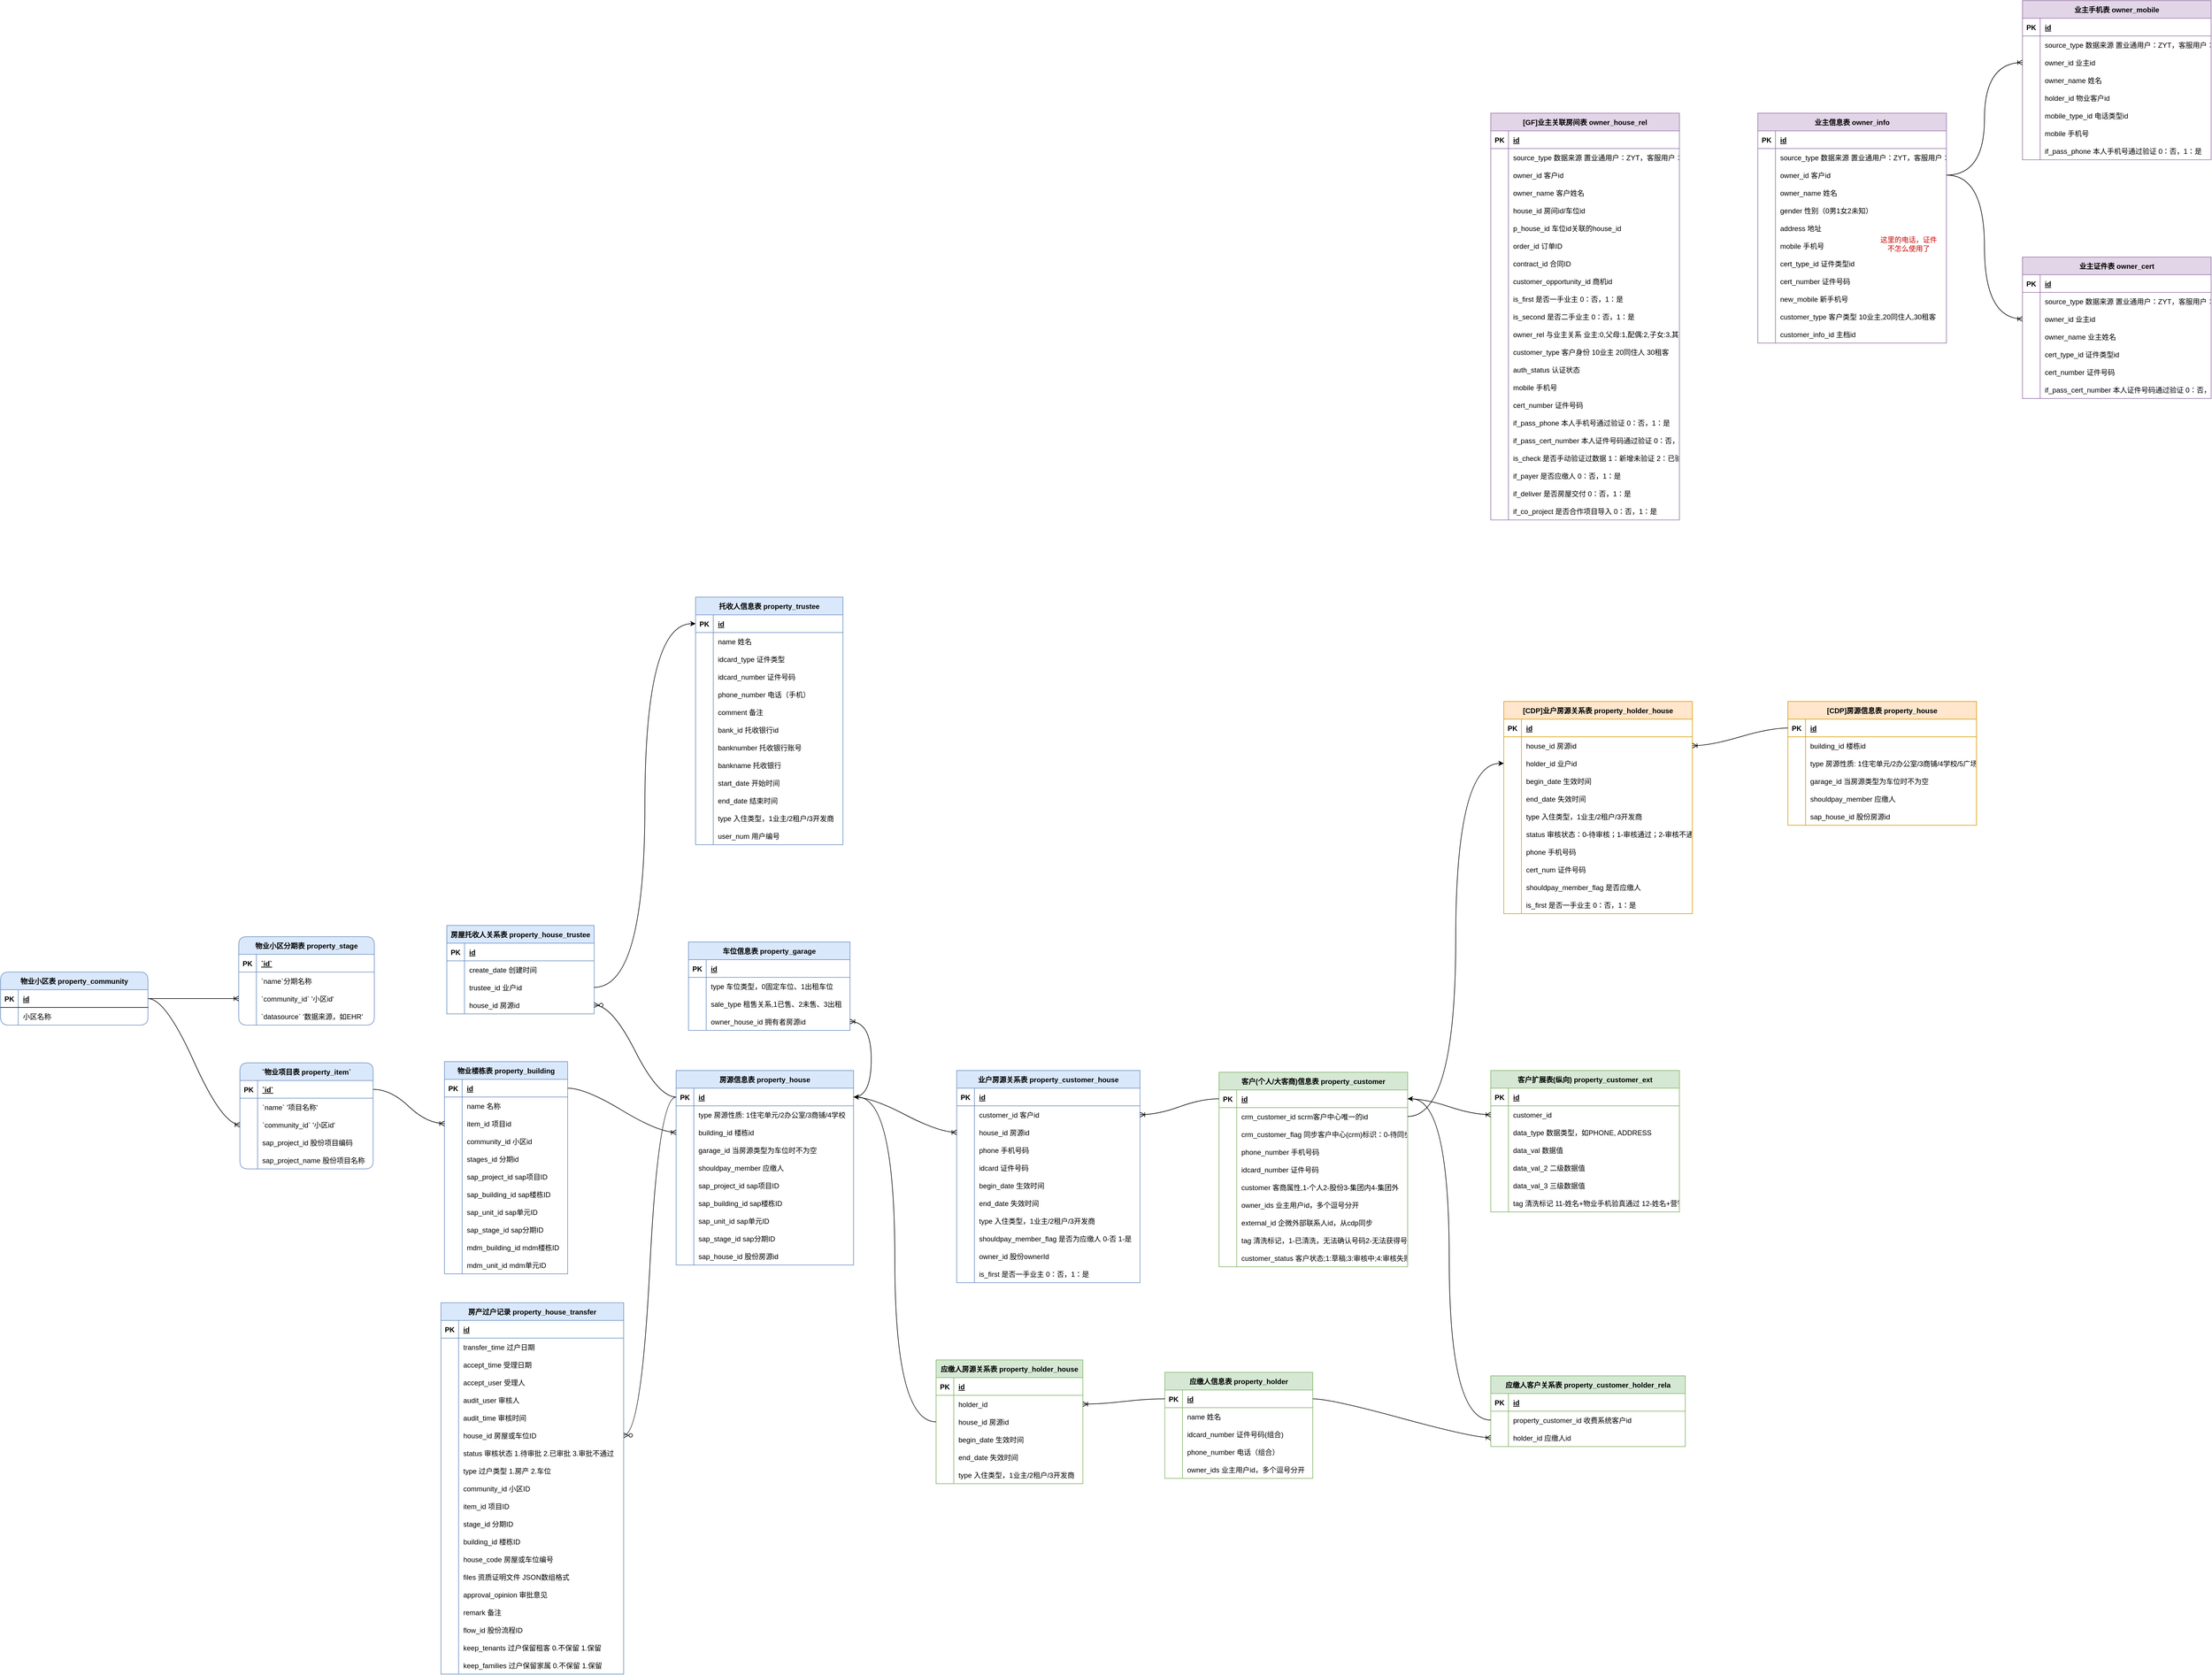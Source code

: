 <mxfile version="25.0.3" pages="2">
  <diagram id="R2lEEEUBdFMjLlhIrx00" name="ER图">
    <mxGraphModel dx="1723" dy="2300" grid="0" gridSize="10" guides="1" tooltips="1" connect="1" arrows="1" fold="1" page="0" pageScale="1" pageWidth="850" pageHeight="1100" background="none" math="0" shadow="0" extFonts="Permanent Marker^https://fonts.googleapis.com/css?family=Permanent+Marker">
      <root>
        <mxCell id="0" />
        <mxCell id="1" parent="0" />
        <mxCell id="C-vyLk0tnHw3VtMMgP7b-23" value="物业小区表 property_community" style="shape=table;startSize=30;container=1;collapsible=1;childLayout=tableLayout;fixedRows=1;rowLines=0;fontStyle=1;align=center;resizeLast=1;fillColor=#dae8fc;strokeColor=#6c8ebf;rounded=1;shadow=0;" parent="1" vertex="1">
          <mxGeometry x="-257" y="119" width="250" height="90" as="geometry" />
        </mxCell>
        <mxCell id="C-vyLk0tnHw3VtMMgP7b-24" value="" style="shape=partialRectangle;collapsible=0;dropTarget=0;pointerEvents=0;fillColor=none;points=[[0,0.5],[1,0.5]];portConstraint=eastwest;top=0;left=0;right=0;bottom=1;" parent="C-vyLk0tnHw3VtMMgP7b-23" vertex="1">
          <mxGeometry y="30" width="250" height="30" as="geometry" />
        </mxCell>
        <mxCell id="C-vyLk0tnHw3VtMMgP7b-25" value="PK" style="shape=partialRectangle;overflow=hidden;connectable=0;fillColor=none;top=0;left=0;bottom=0;right=0;fontStyle=1;" parent="C-vyLk0tnHw3VtMMgP7b-24" vertex="1">
          <mxGeometry width="30" height="30" as="geometry">
            <mxRectangle width="30" height="30" as="alternateBounds" />
          </mxGeometry>
        </mxCell>
        <mxCell id="C-vyLk0tnHw3VtMMgP7b-26" value="id " style="shape=partialRectangle;overflow=hidden;connectable=0;fillColor=none;top=0;left=0;bottom=0;right=0;align=left;spacingLeft=6;fontStyle=5;" parent="C-vyLk0tnHw3VtMMgP7b-24" vertex="1">
          <mxGeometry x="30" width="220" height="30" as="geometry">
            <mxRectangle width="220" height="30" as="alternateBounds" />
          </mxGeometry>
        </mxCell>
        <mxCell id="C-vyLk0tnHw3VtMMgP7b-27" value="" style="shape=partialRectangle;collapsible=0;dropTarget=0;pointerEvents=0;fillColor=none;points=[[0,0.5],[1,0.5]];portConstraint=eastwest;top=0;left=0;right=0;bottom=0;" parent="C-vyLk0tnHw3VtMMgP7b-23" vertex="1">
          <mxGeometry y="60" width="250" height="30" as="geometry" />
        </mxCell>
        <mxCell id="C-vyLk0tnHw3VtMMgP7b-28" value="" style="shape=partialRectangle;overflow=hidden;connectable=0;fillColor=none;top=0;left=0;bottom=0;right=0;" parent="C-vyLk0tnHw3VtMMgP7b-27" vertex="1">
          <mxGeometry width="30" height="30" as="geometry">
            <mxRectangle width="30" height="30" as="alternateBounds" />
          </mxGeometry>
        </mxCell>
        <mxCell id="C-vyLk0tnHw3VtMMgP7b-29" value="小区名称" style="shape=partialRectangle;overflow=hidden;connectable=0;fillColor=none;top=0;left=0;bottom=0;right=0;align=left;spacingLeft=6;" parent="C-vyLk0tnHw3VtMMgP7b-27" vertex="1">
          <mxGeometry x="30" width="220" height="30" as="geometry">
            <mxRectangle width="220" height="30" as="alternateBounds" />
          </mxGeometry>
        </mxCell>
        <mxCell id="i6-muVW5Pga2b9E3vO5z-124" value="物业小区分期表 property_stage" style="shape=table;startSize=30;container=1;collapsible=1;childLayout=tableLayout;fixedRows=1;rowLines=0;fontStyle=1;align=center;resizeLast=1;fillStyle=auto;fillColor=#dae8fc;strokeColor=#6c8ebf;rounded=1;gradientColor=none;swimlaneFillColor=none;" parent="1" vertex="1">
          <mxGeometry x="147" y="59" width="230" height="150" as="geometry" />
        </mxCell>
        <mxCell id="i6-muVW5Pga2b9E3vO5z-125" value="" style="shape=tableRow;horizontal=0;startSize=0;swimlaneHead=0;swimlaneBody=0;fillColor=none;collapsible=0;dropTarget=0;points=[[0,0.5],[1,0.5]];portConstraint=eastwest;strokeColor=inherit;top=0;left=0;right=0;bottom=1;" parent="i6-muVW5Pga2b9E3vO5z-124" vertex="1">
          <mxGeometry y="30" width="230" height="30" as="geometry" />
        </mxCell>
        <mxCell id="i6-muVW5Pga2b9E3vO5z-126" value="PK" style="shape=partialRectangle;overflow=hidden;connectable=0;fillColor=none;strokeColor=inherit;top=0;left=0;bottom=0;right=0;fontStyle=1;" parent="i6-muVW5Pga2b9E3vO5z-125" vertex="1">
          <mxGeometry width="30" height="30" as="geometry">
            <mxRectangle width="30" height="30" as="alternateBounds" />
          </mxGeometry>
        </mxCell>
        <mxCell id="i6-muVW5Pga2b9E3vO5z-127" value="`id` " style="shape=partialRectangle;overflow=hidden;connectable=0;fillColor=none;align=left;strokeColor=inherit;top=0;left=0;bottom=0;right=0;spacingLeft=6;fontStyle=5;" parent="i6-muVW5Pga2b9E3vO5z-125" vertex="1">
          <mxGeometry x="30" width="200" height="30" as="geometry">
            <mxRectangle width="200" height="30" as="alternateBounds" />
          </mxGeometry>
        </mxCell>
        <mxCell id="i6-muVW5Pga2b9E3vO5z-128" value="" style="shape=tableRow;horizontal=0;startSize=0;swimlaneHead=0;swimlaneBody=0;fillColor=none;collapsible=0;dropTarget=0;points=[[0,0.5],[1,0.5]];portConstraint=eastwest;strokeColor=inherit;top=0;left=0;right=0;bottom=0;" parent="i6-muVW5Pga2b9E3vO5z-124" vertex="1">
          <mxGeometry y="60" width="230" height="30" as="geometry" />
        </mxCell>
        <mxCell id="i6-muVW5Pga2b9E3vO5z-129" value="" style="shape=partialRectangle;overflow=hidden;connectable=0;fillColor=none;strokeColor=inherit;top=0;left=0;bottom=0;right=0;" parent="i6-muVW5Pga2b9E3vO5z-128" vertex="1">
          <mxGeometry width="30" height="30" as="geometry">
            <mxRectangle width="30" height="30" as="alternateBounds" />
          </mxGeometry>
        </mxCell>
        <mxCell id="i6-muVW5Pga2b9E3vO5z-130" value="`name`分期名称" style="shape=partialRectangle;overflow=hidden;connectable=0;fillColor=none;align=left;strokeColor=inherit;top=0;left=0;bottom=0;right=0;spacingLeft=6;" parent="i6-muVW5Pga2b9E3vO5z-128" vertex="1">
          <mxGeometry x="30" width="200" height="30" as="geometry">
            <mxRectangle width="200" height="30" as="alternateBounds" />
          </mxGeometry>
        </mxCell>
        <mxCell id="i6-muVW5Pga2b9E3vO5z-140" value="" style="shape=tableRow;horizontal=0;startSize=0;swimlaneHead=0;swimlaneBody=0;fillColor=none;collapsible=0;dropTarget=0;points=[[0,0.5],[1,0.5]];portConstraint=eastwest;strokeColor=inherit;top=0;left=0;right=0;bottom=0;" parent="i6-muVW5Pga2b9E3vO5z-124" vertex="1">
          <mxGeometry y="90" width="230" height="30" as="geometry" />
        </mxCell>
        <mxCell id="i6-muVW5Pga2b9E3vO5z-141" value="" style="shape=partialRectangle;overflow=hidden;connectable=0;fillColor=none;strokeColor=inherit;top=0;left=0;bottom=0;right=0;" parent="i6-muVW5Pga2b9E3vO5z-140" vertex="1">
          <mxGeometry width="30" height="30" as="geometry">
            <mxRectangle width="30" height="30" as="alternateBounds" />
          </mxGeometry>
        </mxCell>
        <mxCell id="i6-muVW5Pga2b9E3vO5z-142" value="`community_id` &#39;小区id&#39;" style="shape=partialRectangle;overflow=hidden;connectable=0;fillColor=none;align=left;strokeColor=inherit;top=0;left=0;bottom=0;right=0;spacingLeft=6;" parent="i6-muVW5Pga2b9E3vO5z-140" vertex="1">
          <mxGeometry x="30" width="200" height="30" as="geometry">
            <mxRectangle width="200" height="30" as="alternateBounds" />
          </mxGeometry>
        </mxCell>
        <mxCell id="i6-muVW5Pga2b9E3vO5z-137" value="" style="shape=tableRow;horizontal=0;startSize=0;swimlaneHead=0;swimlaneBody=0;fillColor=none;collapsible=0;dropTarget=0;points=[[0,0.5],[1,0.5]];portConstraint=eastwest;strokeColor=inherit;top=0;left=0;right=0;bottom=0;" parent="i6-muVW5Pga2b9E3vO5z-124" vertex="1">
          <mxGeometry y="120" width="230" height="30" as="geometry" />
        </mxCell>
        <mxCell id="i6-muVW5Pga2b9E3vO5z-138" value="" style="shape=partialRectangle;overflow=hidden;connectable=0;fillColor=none;strokeColor=inherit;top=0;left=0;bottom=0;right=0;" parent="i6-muVW5Pga2b9E3vO5z-137" vertex="1">
          <mxGeometry width="30" height="30" as="geometry">
            <mxRectangle width="30" height="30" as="alternateBounds" />
          </mxGeometry>
        </mxCell>
        <mxCell id="i6-muVW5Pga2b9E3vO5z-139" value="`datasource` &#39;数据来源，如EHR&#39;" style="shape=partialRectangle;overflow=hidden;connectable=0;fillColor=none;align=left;strokeColor=inherit;top=0;left=0;bottom=0;right=0;spacingLeft=6;" parent="i6-muVW5Pga2b9E3vO5z-137" vertex="1">
          <mxGeometry x="30" width="200" height="30" as="geometry">
            <mxRectangle width="200" height="30" as="alternateBounds" />
          </mxGeometry>
        </mxCell>
        <mxCell id="i6-muVW5Pga2b9E3vO5z-144" value="" style="fontSize=12;html=1;endArrow=ERoneToMany;rounded=0;entryX=0;entryY=0.5;entryDx=0;entryDy=0;exitX=1;exitY=0.5;exitDx=0;exitDy=0;" parent="1" source="C-vyLk0tnHw3VtMMgP7b-24" target="i6-muVW5Pga2b9E3vO5z-140" edge="1">
          <mxGeometry width="100" height="100" relative="1" as="geometry">
            <mxPoint x="120" y="125" as="sourcePoint" />
            <mxPoint x="400" y="224" as="targetPoint" />
          </mxGeometry>
        </mxCell>
        <mxCell id="i6-muVW5Pga2b9E3vO5z-146" value="`物业项目表 property_item`" style="shape=table;startSize=30;container=1;collapsible=1;childLayout=tableLayout;fixedRows=1;rowLines=0;fontStyle=1;align=center;resizeLast=1;fillColor=#dae8fc;fillStyle=auto;strokeColor=#6c8ebf;columnLines=1;resizeLastRow=0;noLabel=0;snapToPoint=0;treeFolding=0;rounded=1;" parent="1" vertex="1">
          <mxGeometry x="149" y="273" width="226" height="180" as="geometry" />
        </mxCell>
        <mxCell id="i6-muVW5Pga2b9E3vO5z-147" value="" style="shape=tableRow;horizontal=0;startSize=0;swimlaneHead=0;swimlaneBody=0;fillColor=none;collapsible=0;dropTarget=0;points=[[0,0.5],[1,0.5]];portConstraint=eastwest;strokeColor=inherit;top=0;left=0;right=0;bottom=1;" parent="i6-muVW5Pga2b9E3vO5z-146" vertex="1">
          <mxGeometry y="30" width="226" height="30" as="geometry" />
        </mxCell>
        <mxCell id="i6-muVW5Pga2b9E3vO5z-148" value="PK" style="shape=partialRectangle;overflow=hidden;connectable=0;fillColor=none;strokeColor=inherit;top=0;left=0;bottom=0;right=0;fontStyle=1;" parent="i6-muVW5Pga2b9E3vO5z-147" vertex="1">
          <mxGeometry width="30" height="30" as="geometry">
            <mxRectangle width="30" height="30" as="alternateBounds" />
          </mxGeometry>
        </mxCell>
        <mxCell id="i6-muVW5Pga2b9E3vO5z-149" value="`id` " style="shape=partialRectangle;overflow=hidden;connectable=0;fillColor=none;align=left;strokeColor=inherit;top=0;left=0;bottom=0;right=0;spacingLeft=6;fontStyle=5;" parent="i6-muVW5Pga2b9E3vO5z-147" vertex="1">
          <mxGeometry x="30" width="196" height="30" as="geometry">
            <mxRectangle width="196" height="30" as="alternateBounds" />
          </mxGeometry>
        </mxCell>
        <mxCell id="i6-muVW5Pga2b9E3vO5z-150" value="" style="shape=tableRow;horizontal=0;startSize=0;swimlaneHead=0;swimlaneBody=0;fillColor=none;collapsible=0;dropTarget=0;points=[[0,0.5],[1,0.5]];portConstraint=eastwest;strokeColor=inherit;top=0;left=0;right=0;bottom=0;" parent="i6-muVW5Pga2b9E3vO5z-146" vertex="1">
          <mxGeometry y="60" width="226" height="30" as="geometry" />
        </mxCell>
        <mxCell id="i6-muVW5Pga2b9E3vO5z-151" value="" style="shape=partialRectangle;overflow=hidden;connectable=0;fillColor=none;strokeColor=inherit;top=0;left=0;bottom=0;right=0;" parent="i6-muVW5Pga2b9E3vO5z-150" vertex="1">
          <mxGeometry width="30" height="30" as="geometry">
            <mxRectangle width="30" height="30" as="alternateBounds" />
          </mxGeometry>
        </mxCell>
        <mxCell id="i6-muVW5Pga2b9E3vO5z-152" value="`name` &#39;项目名称&#39;" style="shape=partialRectangle;overflow=hidden;connectable=0;fillColor=none;align=left;strokeColor=inherit;top=0;left=0;bottom=0;right=0;spacingLeft=6;" parent="i6-muVW5Pga2b9E3vO5z-150" vertex="1">
          <mxGeometry x="30" width="196" height="30" as="geometry">
            <mxRectangle width="196" height="30" as="alternateBounds" />
          </mxGeometry>
        </mxCell>
        <mxCell id="i6-muVW5Pga2b9E3vO5z-153" value="" style="shape=tableRow;horizontal=0;startSize=0;swimlaneHead=0;swimlaneBody=0;fillColor=none;collapsible=0;dropTarget=0;points=[[0,0.5],[1,0.5]];portConstraint=eastwest;strokeColor=inherit;top=0;left=0;right=0;bottom=0;" parent="i6-muVW5Pga2b9E3vO5z-146" vertex="1">
          <mxGeometry y="90" width="226" height="30" as="geometry" />
        </mxCell>
        <mxCell id="i6-muVW5Pga2b9E3vO5z-154" value="" style="shape=partialRectangle;overflow=hidden;connectable=0;fillColor=none;strokeColor=inherit;top=0;left=0;bottom=0;right=0;" parent="i6-muVW5Pga2b9E3vO5z-153" vertex="1">
          <mxGeometry width="30" height="30" as="geometry">
            <mxRectangle width="30" height="30" as="alternateBounds" />
          </mxGeometry>
        </mxCell>
        <mxCell id="i6-muVW5Pga2b9E3vO5z-155" value="`community_id` &#39;小区id&#39;" style="shape=partialRectangle;overflow=hidden;connectable=0;fillColor=none;align=left;strokeColor=inherit;top=0;left=0;bottom=0;right=0;spacingLeft=6;" parent="i6-muVW5Pga2b9E3vO5z-153" vertex="1">
          <mxGeometry x="30" width="196" height="30" as="geometry">
            <mxRectangle width="196" height="30" as="alternateBounds" />
          </mxGeometry>
        </mxCell>
        <mxCell id="i6-muVW5Pga2b9E3vO5z-156" value="" style="shape=tableRow;horizontal=0;startSize=0;swimlaneHead=0;swimlaneBody=0;fillColor=none;collapsible=0;dropTarget=0;points=[[0,0.5],[1,0.5]];portConstraint=eastwest;strokeColor=inherit;top=0;left=0;right=0;bottom=0;" parent="i6-muVW5Pga2b9E3vO5z-146" vertex="1">
          <mxGeometry y="120" width="226" height="30" as="geometry" />
        </mxCell>
        <mxCell id="i6-muVW5Pga2b9E3vO5z-157" value="" style="shape=partialRectangle;overflow=hidden;connectable=0;fillColor=none;strokeColor=inherit;top=0;left=0;bottom=0;right=0;" parent="i6-muVW5Pga2b9E3vO5z-156" vertex="1">
          <mxGeometry width="30" height="30" as="geometry">
            <mxRectangle width="30" height="30" as="alternateBounds" />
          </mxGeometry>
        </mxCell>
        <mxCell id="i6-muVW5Pga2b9E3vO5z-158" value="sap_project_id 股份项目编码" style="shape=partialRectangle;overflow=hidden;connectable=0;fillColor=none;align=left;strokeColor=inherit;top=0;left=0;bottom=0;right=0;spacingLeft=6;" parent="i6-muVW5Pga2b9E3vO5z-156" vertex="1">
          <mxGeometry x="30" width="196" height="30" as="geometry">
            <mxRectangle width="196" height="30" as="alternateBounds" />
          </mxGeometry>
        </mxCell>
        <mxCell id="i6-muVW5Pga2b9E3vO5z-159" value="" style="shape=tableRow;horizontal=0;startSize=0;swimlaneHead=0;swimlaneBody=0;fillColor=none;collapsible=0;dropTarget=0;points=[[0,0.5],[1,0.5]];portConstraint=eastwest;strokeColor=inherit;top=0;left=0;right=0;bottom=0;" parent="i6-muVW5Pga2b9E3vO5z-146" vertex="1">
          <mxGeometry y="150" width="226" height="30" as="geometry" />
        </mxCell>
        <mxCell id="i6-muVW5Pga2b9E3vO5z-160" value="" style="shape=partialRectangle;overflow=hidden;connectable=0;fillColor=none;strokeColor=inherit;top=0;left=0;bottom=0;right=0;" parent="i6-muVW5Pga2b9E3vO5z-159" vertex="1">
          <mxGeometry width="30" height="30" as="geometry">
            <mxRectangle width="30" height="30" as="alternateBounds" />
          </mxGeometry>
        </mxCell>
        <mxCell id="i6-muVW5Pga2b9E3vO5z-161" value="sap_project_name 股份项目名称" style="shape=partialRectangle;overflow=hidden;connectable=0;fillColor=none;align=left;strokeColor=inherit;top=0;left=0;bottom=0;right=0;spacingLeft=6;" parent="i6-muVW5Pga2b9E3vO5z-159" vertex="1">
          <mxGeometry x="30" width="196" height="30" as="geometry">
            <mxRectangle width="196" height="30" as="alternateBounds" />
          </mxGeometry>
        </mxCell>
        <mxCell id="i6-muVW5Pga2b9E3vO5z-162" value="" style="edgeStyle=entityRelationEdgeStyle;fontSize=12;html=1;endArrow=ERoneToMany;rounded=0;curved=1;exitX=1;exitY=0.5;exitDx=0;exitDy=0;" parent="1" source="C-vyLk0tnHw3VtMMgP7b-24" target="i6-muVW5Pga2b9E3vO5z-153" edge="1">
          <mxGeometry width="100" height="100" relative="1" as="geometry">
            <mxPoint x="56" y="266" as="sourcePoint" />
            <mxPoint x="219" y="426" as="targetPoint" />
            <Array as="points">
              <mxPoint x="189" y="466" />
            </Array>
          </mxGeometry>
        </mxCell>
        <mxCell id="i6-muVW5Pga2b9E3vO5z-166" value="物业楼栋表 property_building" style="shape=table;startSize=30;container=1;collapsible=1;childLayout=tableLayout;fixedRows=1;rowLines=0;fontStyle=1;align=center;resizeLast=1;fillColor=#dae8fc;strokeColor=#6c8ebf;" parent="1" vertex="1">
          <mxGeometry x="496" y="271" width="209" height="360" as="geometry" />
        </mxCell>
        <mxCell id="i6-muVW5Pga2b9E3vO5z-167" value="" style="shape=tableRow;horizontal=0;startSize=0;swimlaneHead=0;swimlaneBody=0;fillColor=none;collapsible=0;dropTarget=0;points=[[0,0.5],[1,0.5]];portConstraint=eastwest;strokeColor=inherit;top=0;left=0;right=0;bottom=1;" parent="i6-muVW5Pga2b9E3vO5z-166" vertex="1">
          <mxGeometry y="30" width="209" height="30" as="geometry" />
        </mxCell>
        <mxCell id="i6-muVW5Pga2b9E3vO5z-168" value="PK" style="shape=partialRectangle;overflow=hidden;connectable=0;fillColor=none;strokeColor=inherit;top=0;left=0;bottom=0;right=0;fontStyle=1;" parent="i6-muVW5Pga2b9E3vO5z-167" vertex="1">
          <mxGeometry width="30" height="30" as="geometry">
            <mxRectangle width="30" height="30" as="alternateBounds" />
          </mxGeometry>
        </mxCell>
        <mxCell id="i6-muVW5Pga2b9E3vO5z-169" value="id " style="shape=partialRectangle;overflow=hidden;connectable=0;fillColor=none;align=left;strokeColor=inherit;top=0;left=0;bottom=0;right=0;spacingLeft=6;fontStyle=5;" parent="i6-muVW5Pga2b9E3vO5z-167" vertex="1">
          <mxGeometry x="30" width="179" height="30" as="geometry">
            <mxRectangle width="179" height="30" as="alternateBounds" />
          </mxGeometry>
        </mxCell>
        <mxCell id="i6-muVW5Pga2b9E3vO5z-170" value="" style="shape=tableRow;horizontal=0;startSize=0;swimlaneHead=0;swimlaneBody=0;fillColor=none;collapsible=0;dropTarget=0;points=[[0,0.5],[1,0.5]];portConstraint=eastwest;strokeColor=inherit;top=0;left=0;right=0;bottom=0;" parent="i6-muVW5Pga2b9E3vO5z-166" vertex="1">
          <mxGeometry y="60" width="209" height="30" as="geometry" />
        </mxCell>
        <mxCell id="i6-muVW5Pga2b9E3vO5z-171" value="" style="shape=partialRectangle;overflow=hidden;connectable=0;fillColor=none;strokeColor=inherit;top=0;left=0;bottom=0;right=0;" parent="i6-muVW5Pga2b9E3vO5z-170" vertex="1">
          <mxGeometry width="30" height="30" as="geometry">
            <mxRectangle width="30" height="30" as="alternateBounds" />
          </mxGeometry>
        </mxCell>
        <mxCell id="i6-muVW5Pga2b9E3vO5z-172" value="name 名称" style="shape=partialRectangle;overflow=hidden;connectable=0;fillColor=none;align=left;strokeColor=inherit;top=0;left=0;bottom=0;right=0;spacingLeft=6;" parent="i6-muVW5Pga2b9E3vO5z-170" vertex="1">
          <mxGeometry x="30" width="179" height="30" as="geometry">
            <mxRectangle width="179" height="30" as="alternateBounds" />
          </mxGeometry>
        </mxCell>
        <mxCell id="i6-muVW5Pga2b9E3vO5z-198" style="shape=tableRow;horizontal=0;startSize=0;swimlaneHead=0;swimlaneBody=0;fillColor=none;collapsible=0;dropTarget=0;points=[[0,0.5],[1,0.5]];portConstraint=eastwest;strokeColor=inherit;top=0;left=0;right=0;bottom=0;" parent="i6-muVW5Pga2b9E3vO5z-166" vertex="1">
          <mxGeometry y="90" width="209" height="30" as="geometry" />
        </mxCell>
        <mxCell id="i6-muVW5Pga2b9E3vO5z-199" style="shape=partialRectangle;overflow=hidden;connectable=0;fillColor=none;strokeColor=inherit;top=0;left=0;bottom=0;right=0;" parent="i6-muVW5Pga2b9E3vO5z-198" vertex="1">
          <mxGeometry width="30" height="30" as="geometry">
            <mxRectangle width="30" height="30" as="alternateBounds" />
          </mxGeometry>
        </mxCell>
        <mxCell id="i6-muVW5Pga2b9E3vO5z-200" value="item_id 项目id" style="shape=partialRectangle;overflow=hidden;connectable=0;fillColor=none;align=left;strokeColor=inherit;top=0;left=0;bottom=0;right=0;spacingLeft=6;" parent="i6-muVW5Pga2b9E3vO5z-198" vertex="1">
          <mxGeometry x="30" width="179" height="30" as="geometry">
            <mxRectangle width="179" height="30" as="alternateBounds" />
          </mxGeometry>
        </mxCell>
        <mxCell id="i6-muVW5Pga2b9E3vO5z-173" value="" style="shape=tableRow;horizontal=0;startSize=0;swimlaneHead=0;swimlaneBody=0;fillColor=none;collapsible=0;dropTarget=0;points=[[0,0.5],[1,0.5]];portConstraint=eastwest;strokeColor=inherit;top=0;left=0;right=0;bottom=0;" parent="i6-muVW5Pga2b9E3vO5z-166" vertex="1">
          <mxGeometry y="120" width="209" height="30" as="geometry" />
        </mxCell>
        <mxCell id="i6-muVW5Pga2b9E3vO5z-174" value="" style="shape=partialRectangle;overflow=hidden;connectable=0;fillColor=none;strokeColor=inherit;top=0;left=0;bottom=0;right=0;" parent="i6-muVW5Pga2b9E3vO5z-173" vertex="1">
          <mxGeometry width="30" height="30" as="geometry">
            <mxRectangle width="30" height="30" as="alternateBounds" />
          </mxGeometry>
        </mxCell>
        <mxCell id="i6-muVW5Pga2b9E3vO5z-175" value="community_id 小区id" style="shape=partialRectangle;overflow=hidden;connectable=0;fillColor=none;align=left;strokeColor=inherit;top=0;left=0;bottom=0;right=0;spacingLeft=6;" parent="i6-muVW5Pga2b9E3vO5z-173" vertex="1">
          <mxGeometry x="30" width="179" height="30" as="geometry">
            <mxRectangle width="179" height="30" as="alternateBounds" />
          </mxGeometry>
        </mxCell>
        <mxCell id="i6-muVW5Pga2b9E3vO5z-176" value="" style="shape=tableRow;horizontal=0;startSize=0;swimlaneHead=0;swimlaneBody=0;fillColor=none;collapsible=0;dropTarget=0;points=[[0,0.5],[1,0.5]];portConstraint=eastwest;strokeColor=inherit;top=0;left=0;right=0;bottom=0;" parent="i6-muVW5Pga2b9E3vO5z-166" vertex="1">
          <mxGeometry y="150" width="209" height="30" as="geometry" />
        </mxCell>
        <mxCell id="i6-muVW5Pga2b9E3vO5z-177" value="" style="shape=partialRectangle;overflow=hidden;connectable=0;fillColor=none;strokeColor=inherit;top=0;left=0;bottom=0;right=0;" parent="i6-muVW5Pga2b9E3vO5z-176" vertex="1">
          <mxGeometry width="30" height="30" as="geometry">
            <mxRectangle width="30" height="30" as="alternateBounds" />
          </mxGeometry>
        </mxCell>
        <mxCell id="i6-muVW5Pga2b9E3vO5z-178" value="stages_id 分期id" style="shape=partialRectangle;overflow=hidden;connectable=0;fillColor=none;align=left;strokeColor=inherit;top=0;left=0;bottom=0;right=0;spacingLeft=6;" parent="i6-muVW5Pga2b9E3vO5z-176" vertex="1">
          <mxGeometry x="30" width="179" height="30" as="geometry">
            <mxRectangle width="179" height="30" as="alternateBounds" />
          </mxGeometry>
        </mxCell>
        <mxCell id="i6-muVW5Pga2b9E3vO5z-179" value="" style="shape=tableRow;horizontal=0;startSize=0;swimlaneHead=0;swimlaneBody=0;fillColor=none;collapsible=0;dropTarget=0;points=[[0,0.5],[1,0.5]];portConstraint=eastwest;strokeColor=inherit;top=0;left=0;right=0;bottom=0;" parent="i6-muVW5Pga2b9E3vO5z-166" vertex="1">
          <mxGeometry y="180" width="209" height="30" as="geometry" />
        </mxCell>
        <mxCell id="i6-muVW5Pga2b9E3vO5z-180" value="" style="shape=partialRectangle;overflow=hidden;connectable=0;fillColor=none;strokeColor=inherit;top=0;left=0;bottom=0;right=0;" parent="i6-muVW5Pga2b9E3vO5z-179" vertex="1">
          <mxGeometry width="30" height="30" as="geometry">
            <mxRectangle width="30" height="30" as="alternateBounds" />
          </mxGeometry>
        </mxCell>
        <mxCell id="i6-muVW5Pga2b9E3vO5z-181" value="sap_project_id sap项目ID" style="shape=partialRectangle;overflow=hidden;connectable=0;fillColor=none;align=left;strokeColor=inherit;top=0;left=0;bottom=0;right=0;spacingLeft=6;" parent="i6-muVW5Pga2b9E3vO5z-179" vertex="1">
          <mxGeometry x="30" width="179" height="30" as="geometry">
            <mxRectangle width="179" height="30" as="alternateBounds" />
          </mxGeometry>
        </mxCell>
        <mxCell id="i6-muVW5Pga2b9E3vO5z-182" value="" style="shape=tableRow;horizontal=0;startSize=0;swimlaneHead=0;swimlaneBody=0;fillColor=none;collapsible=0;dropTarget=0;points=[[0,0.5],[1,0.5]];portConstraint=eastwest;strokeColor=inherit;top=0;left=0;right=0;bottom=0;" parent="i6-muVW5Pga2b9E3vO5z-166" vertex="1">
          <mxGeometry y="210" width="209" height="30" as="geometry" />
        </mxCell>
        <mxCell id="i6-muVW5Pga2b9E3vO5z-183" value="" style="shape=partialRectangle;overflow=hidden;connectable=0;fillColor=none;strokeColor=inherit;top=0;left=0;bottom=0;right=0;" parent="i6-muVW5Pga2b9E3vO5z-182" vertex="1">
          <mxGeometry width="30" height="30" as="geometry">
            <mxRectangle width="30" height="30" as="alternateBounds" />
          </mxGeometry>
        </mxCell>
        <mxCell id="i6-muVW5Pga2b9E3vO5z-184" value="sap_building_id sap楼栋ID" style="shape=partialRectangle;overflow=hidden;connectable=0;fillColor=none;align=left;strokeColor=inherit;top=0;left=0;bottom=0;right=0;spacingLeft=6;" parent="i6-muVW5Pga2b9E3vO5z-182" vertex="1">
          <mxGeometry x="30" width="179" height="30" as="geometry">
            <mxRectangle width="179" height="30" as="alternateBounds" />
          </mxGeometry>
        </mxCell>
        <mxCell id="i6-muVW5Pga2b9E3vO5z-185" value="" style="shape=tableRow;horizontal=0;startSize=0;swimlaneHead=0;swimlaneBody=0;fillColor=none;collapsible=0;dropTarget=0;points=[[0,0.5],[1,0.5]];portConstraint=eastwest;strokeColor=inherit;top=0;left=0;right=0;bottom=0;" parent="i6-muVW5Pga2b9E3vO5z-166" vertex="1">
          <mxGeometry y="240" width="209" height="30" as="geometry" />
        </mxCell>
        <mxCell id="i6-muVW5Pga2b9E3vO5z-186" value="" style="shape=partialRectangle;overflow=hidden;connectable=0;fillColor=none;strokeColor=inherit;top=0;left=0;bottom=0;right=0;" parent="i6-muVW5Pga2b9E3vO5z-185" vertex="1">
          <mxGeometry width="30" height="30" as="geometry">
            <mxRectangle width="30" height="30" as="alternateBounds" />
          </mxGeometry>
        </mxCell>
        <mxCell id="i6-muVW5Pga2b9E3vO5z-187" value="sap_unit_id sap单元ID" style="shape=partialRectangle;overflow=hidden;connectable=0;fillColor=none;align=left;strokeColor=inherit;top=0;left=0;bottom=0;right=0;spacingLeft=6;" parent="i6-muVW5Pga2b9E3vO5z-185" vertex="1">
          <mxGeometry x="30" width="179" height="30" as="geometry">
            <mxRectangle width="179" height="30" as="alternateBounds" />
          </mxGeometry>
        </mxCell>
        <mxCell id="i6-muVW5Pga2b9E3vO5z-188" value="" style="shape=tableRow;horizontal=0;startSize=0;swimlaneHead=0;swimlaneBody=0;fillColor=none;collapsible=0;dropTarget=0;points=[[0,0.5],[1,0.5]];portConstraint=eastwest;strokeColor=inherit;top=0;left=0;right=0;bottom=0;" parent="i6-muVW5Pga2b9E3vO5z-166" vertex="1">
          <mxGeometry y="270" width="209" height="30" as="geometry" />
        </mxCell>
        <mxCell id="i6-muVW5Pga2b9E3vO5z-189" value="" style="shape=partialRectangle;overflow=hidden;connectable=0;fillColor=none;strokeColor=inherit;top=0;left=0;bottom=0;right=0;" parent="i6-muVW5Pga2b9E3vO5z-188" vertex="1">
          <mxGeometry width="30" height="30" as="geometry">
            <mxRectangle width="30" height="30" as="alternateBounds" />
          </mxGeometry>
        </mxCell>
        <mxCell id="i6-muVW5Pga2b9E3vO5z-190" value="sap_stage_id sap分期ID" style="shape=partialRectangle;overflow=hidden;connectable=0;fillColor=none;align=left;strokeColor=inherit;top=0;left=0;bottom=0;right=0;spacingLeft=6;" parent="i6-muVW5Pga2b9E3vO5z-188" vertex="1">
          <mxGeometry x="30" width="179" height="30" as="geometry">
            <mxRectangle width="179" height="30" as="alternateBounds" />
          </mxGeometry>
        </mxCell>
        <mxCell id="i6-muVW5Pga2b9E3vO5z-191" value="" style="shape=tableRow;horizontal=0;startSize=0;swimlaneHead=0;swimlaneBody=0;fillColor=none;collapsible=0;dropTarget=0;points=[[0,0.5],[1,0.5]];portConstraint=eastwest;strokeColor=inherit;top=0;left=0;right=0;bottom=0;" parent="i6-muVW5Pga2b9E3vO5z-166" vertex="1">
          <mxGeometry y="300" width="209" height="30" as="geometry" />
        </mxCell>
        <mxCell id="i6-muVW5Pga2b9E3vO5z-192" value="" style="shape=partialRectangle;overflow=hidden;connectable=0;fillColor=none;strokeColor=inherit;top=0;left=0;bottom=0;right=0;" parent="i6-muVW5Pga2b9E3vO5z-191" vertex="1">
          <mxGeometry width="30" height="30" as="geometry">
            <mxRectangle width="30" height="30" as="alternateBounds" />
          </mxGeometry>
        </mxCell>
        <mxCell id="i6-muVW5Pga2b9E3vO5z-193" value="mdm_building_id mdm楼栋ID" style="shape=partialRectangle;overflow=hidden;connectable=0;fillColor=none;align=left;strokeColor=inherit;top=0;left=0;bottom=0;right=0;spacingLeft=6;" parent="i6-muVW5Pga2b9E3vO5z-191" vertex="1">
          <mxGeometry x="30" width="179" height="30" as="geometry">
            <mxRectangle width="179" height="30" as="alternateBounds" />
          </mxGeometry>
        </mxCell>
        <mxCell id="i6-muVW5Pga2b9E3vO5z-194" value="" style="shape=tableRow;horizontal=0;startSize=0;swimlaneHead=0;swimlaneBody=0;fillColor=none;collapsible=0;dropTarget=0;points=[[0,0.5],[1,0.5]];portConstraint=eastwest;strokeColor=inherit;top=0;left=0;right=0;bottom=0;" parent="i6-muVW5Pga2b9E3vO5z-166" vertex="1">
          <mxGeometry y="330" width="209" height="30" as="geometry" />
        </mxCell>
        <mxCell id="i6-muVW5Pga2b9E3vO5z-195" value="" style="shape=partialRectangle;overflow=hidden;connectable=0;fillColor=none;strokeColor=inherit;top=0;left=0;bottom=0;right=0;" parent="i6-muVW5Pga2b9E3vO5z-194" vertex="1">
          <mxGeometry width="30" height="30" as="geometry">
            <mxRectangle width="30" height="30" as="alternateBounds" />
          </mxGeometry>
        </mxCell>
        <mxCell id="i6-muVW5Pga2b9E3vO5z-196" value="mdm_unit_id mdm单元ID" style="shape=partialRectangle;overflow=hidden;connectable=0;fillColor=none;align=left;strokeColor=inherit;top=0;left=0;bottom=0;right=0;spacingLeft=6;" parent="i6-muVW5Pga2b9E3vO5z-194" vertex="1">
          <mxGeometry x="30" width="179" height="30" as="geometry">
            <mxRectangle width="179" height="30" as="alternateBounds" />
          </mxGeometry>
        </mxCell>
        <mxCell id="i6-muVW5Pga2b9E3vO5z-197" value="" style="edgeStyle=entityRelationEdgeStyle;fontSize=12;html=1;endArrow=ERoneToMany;rounded=0;fontFamily=Helvetica;fontColor=default;fontStyle=1;curved=1;exitX=1;exitY=0.5;exitDx=0;exitDy=0;" parent="1" source="i6-muVW5Pga2b9E3vO5z-147" target="i6-muVW5Pga2b9E3vO5z-198" edge="1">
          <mxGeometry width="100" height="100" relative="1" as="geometry">
            <mxPoint x="466" y="419" as="sourcePoint" />
            <mxPoint x="566" y="319" as="targetPoint" />
          </mxGeometry>
        </mxCell>
        <mxCell id="i6-muVW5Pga2b9E3vO5z-201" value="房源信息表 property_house" style="shape=table;startSize=30;container=1;collapsible=1;childLayout=tableLayout;fixedRows=1;rowLines=0;fontStyle=1;align=center;resizeLast=1;fillColor=#dae8fc;strokeColor=#6c8ebf;" parent="1" vertex="1">
          <mxGeometry x="889" y="286" width="301" height="330" as="geometry" />
        </mxCell>
        <mxCell id="i6-muVW5Pga2b9E3vO5z-202" value="" style="shape=tableRow;horizontal=0;startSize=0;swimlaneHead=0;swimlaneBody=0;fillColor=none;collapsible=0;dropTarget=0;points=[[0,0.5],[1,0.5]];portConstraint=eastwest;strokeColor=inherit;top=0;left=0;right=0;bottom=1;" parent="i6-muVW5Pga2b9E3vO5z-201" vertex="1">
          <mxGeometry y="30" width="301" height="30" as="geometry" />
        </mxCell>
        <mxCell id="i6-muVW5Pga2b9E3vO5z-203" value="PK" style="shape=partialRectangle;overflow=hidden;connectable=0;fillColor=none;strokeColor=inherit;top=0;left=0;bottom=0;right=0;fontStyle=1;" parent="i6-muVW5Pga2b9E3vO5z-202" vertex="1">
          <mxGeometry width="30" height="30" as="geometry">
            <mxRectangle width="30" height="30" as="alternateBounds" />
          </mxGeometry>
        </mxCell>
        <mxCell id="i6-muVW5Pga2b9E3vO5z-204" value="id " style="shape=partialRectangle;overflow=hidden;connectable=0;fillColor=none;align=left;strokeColor=inherit;top=0;left=0;bottom=0;right=0;spacingLeft=6;fontStyle=5;" parent="i6-muVW5Pga2b9E3vO5z-202" vertex="1">
          <mxGeometry x="30" width="271" height="30" as="geometry">
            <mxRectangle width="271" height="30" as="alternateBounds" />
          </mxGeometry>
        </mxCell>
        <mxCell id="i6-muVW5Pga2b9E3vO5z-205" value="" style="shape=tableRow;horizontal=0;startSize=0;swimlaneHead=0;swimlaneBody=0;fillColor=none;collapsible=0;dropTarget=0;points=[[0,0.5],[1,0.5]];portConstraint=eastwest;strokeColor=inherit;top=0;left=0;right=0;bottom=0;" parent="i6-muVW5Pga2b9E3vO5z-201" vertex="1">
          <mxGeometry y="60" width="301" height="30" as="geometry" />
        </mxCell>
        <mxCell id="i6-muVW5Pga2b9E3vO5z-206" value="" style="shape=partialRectangle;overflow=hidden;connectable=0;fillColor=none;strokeColor=inherit;top=0;left=0;bottom=0;right=0;" parent="i6-muVW5Pga2b9E3vO5z-205" vertex="1">
          <mxGeometry width="30" height="30" as="geometry">
            <mxRectangle width="30" height="30" as="alternateBounds" />
          </mxGeometry>
        </mxCell>
        <mxCell id="i6-muVW5Pga2b9E3vO5z-207" value="type 房源性质: 1住宅单元/2办公室/3商铺/4学校" style="shape=partialRectangle;overflow=hidden;connectable=0;fillColor=none;align=left;strokeColor=inherit;top=0;left=0;bottom=0;right=0;spacingLeft=6;" parent="i6-muVW5Pga2b9E3vO5z-205" vertex="1">
          <mxGeometry x="30" width="271" height="30" as="geometry">
            <mxRectangle width="271" height="30" as="alternateBounds" />
          </mxGeometry>
        </mxCell>
        <mxCell id="i6-muVW5Pga2b9E3vO5z-208" value="" style="shape=tableRow;horizontal=0;startSize=0;swimlaneHead=0;swimlaneBody=0;fillColor=none;collapsible=0;dropTarget=0;points=[[0,0.5],[1,0.5]];portConstraint=eastwest;strokeColor=inherit;top=0;left=0;right=0;bottom=0;" parent="i6-muVW5Pga2b9E3vO5z-201" vertex="1">
          <mxGeometry y="90" width="301" height="30" as="geometry" />
        </mxCell>
        <mxCell id="i6-muVW5Pga2b9E3vO5z-209" value="" style="shape=partialRectangle;overflow=hidden;connectable=0;fillColor=none;strokeColor=inherit;top=0;left=0;bottom=0;right=0;" parent="i6-muVW5Pga2b9E3vO5z-208" vertex="1">
          <mxGeometry width="30" height="30" as="geometry">
            <mxRectangle width="30" height="30" as="alternateBounds" />
          </mxGeometry>
        </mxCell>
        <mxCell id="i6-muVW5Pga2b9E3vO5z-210" value="building_id 楼栋id" style="shape=partialRectangle;overflow=hidden;connectable=0;fillColor=none;align=left;strokeColor=inherit;top=0;left=0;bottom=0;right=0;spacingLeft=6;" parent="i6-muVW5Pga2b9E3vO5z-208" vertex="1">
          <mxGeometry x="30" width="271" height="30" as="geometry">
            <mxRectangle width="271" height="30" as="alternateBounds" />
          </mxGeometry>
        </mxCell>
        <mxCell id="i6-muVW5Pga2b9E3vO5z-211" value="" style="shape=tableRow;horizontal=0;startSize=0;swimlaneHead=0;swimlaneBody=0;fillColor=none;collapsible=0;dropTarget=0;points=[[0,0.5],[1,0.5]];portConstraint=eastwest;strokeColor=inherit;top=0;left=0;right=0;bottom=0;" parent="i6-muVW5Pga2b9E3vO5z-201" vertex="1">
          <mxGeometry y="120" width="301" height="30" as="geometry" />
        </mxCell>
        <mxCell id="i6-muVW5Pga2b9E3vO5z-212" value="" style="shape=partialRectangle;overflow=hidden;connectable=0;fillColor=none;strokeColor=inherit;top=0;left=0;bottom=0;right=0;" parent="i6-muVW5Pga2b9E3vO5z-211" vertex="1">
          <mxGeometry width="30" height="30" as="geometry">
            <mxRectangle width="30" height="30" as="alternateBounds" />
          </mxGeometry>
        </mxCell>
        <mxCell id="i6-muVW5Pga2b9E3vO5z-213" value="garage_id 当房源类型为车位时不为空" style="shape=partialRectangle;overflow=hidden;connectable=0;fillColor=none;align=left;strokeColor=inherit;top=0;left=0;bottom=0;right=0;spacingLeft=6;" parent="i6-muVW5Pga2b9E3vO5z-211" vertex="1">
          <mxGeometry x="30" width="271" height="30" as="geometry">
            <mxRectangle width="271" height="30" as="alternateBounds" />
          </mxGeometry>
        </mxCell>
        <mxCell id="i6-muVW5Pga2b9E3vO5z-214" value="" style="shape=tableRow;horizontal=0;startSize=0;swimlaneHead=0;swimlaneBody=0;fillColor=none;collapsible=0;dropTarget=0;points=[[0,0.5],[1,0.5]];portConstraint=eastwest;strokeColor=inherit;top=0;left=0;right=0;bottom=0;" parent="i6-muVW5Pga2b9E3vO5z-201" vertex="1">
          <mxGeometry y="150" width="301" height="30" as="geometry" />
        </mxCell>
        <mxCell id="i6-muVW5Pga2b9E3vO5z-215" value="" style="shape=partialRectangle;overflow=hidden;connectable=0;fillColor=none;strokeColor=inherit;top=0;left=0;bottom=0;right=0;" parent="i6-muVW5Pga2b9E3vO5z-214" vertex="1">
          <mxGeometry width="30" height="30" as="geometry">
            <mxRectangle width="30" height="30" as="alternateBounds" />
          </mxGeometry>
        </mxCell>
        <mxCell id="i6-muVW5Pga2b9E3vO5z-216" value="shouldpay_member 应缴人" style="shape=partialRectangle;overflow=hidden;connectable=0;fillColor=none;align=left;strokeColor=inherit;top=0;left=0;bottom=0;right=0;spacingLeft=6;" parent="i6-muVW5Pga2b9E3vO5z-214" vertex="1">
          <mxGeometry x="30" width="271" height="30" as="geometry">
            <mxRectangle width="271" height="30" as="alternateBounds" />
          </mxGeometry>
        </mxCell>
        <mxCell id="i6-muVW5Pga2b9E3vO5z-217" value="" style="shape=tableRow;horizontal=0;startSize=0;swimlaneHead=0;swimlaneBody=0;fillColor=none;collapsible=0;dropTarget=0;points=[[0,0.5],[1,0.5]];portConstraint=eastwest;strokeColor=inherit;top=0;left=0;right=0;bottom=0;" parent="i6-muVW5Pga2b9E3vO5z-201" vertex="1">
          <mxGeometry y="180" width="301" height="30" as="geometry" />
        </mxCell>
        <mxCell id="i6-muVW5Pga2b9E3vO5z-218" value="" style="shape=partialRectangle;overflow=hidden;connectable=0;fillColor=none;strokeColor=inherit;top=0;left=0;bottom=0;right=0;" parent="i6-muVW5Pga2b9E3vO5z-217" vertex="1">
          <mxGeometry width="30" height="30" as="geometry">
            <mxRectangle width="30" height="30" as="alternateBounds" />
          </mxGeometry>
        </mxCell>
        <mxCell id="i6-muVW5Pga2b9E3vO5z-219" value="sap_project_id sap项目ID" style="shape=partialRectangle;overflow=hidden;connectable=0;fillColor=none;align=left;strokeColor=inherit;top=0;left=0;bottom=0;right=0;spacingLeft=6;" parent="i6-muVW5Pga2b9E3vO5z-217" vertex="1">
          <mxGeometry x="30" width="271" height="30" as="geometry">
            <mxRectangle width="271" height="30" as="alternateBounds" />
          </mxGeometry>
        </mxCell>
        <mxCell id="i6-muVW5Pga2b9E3vO5z-220" value="" style="shape=tableRow;horizontal=0;startSize=0;swimlaneHead=0;swimlaneBody=0;fillColor=none;collapsible=0;dropTarget=0;points=[[0,0.5],[1,0.5]];portConstraint=eastwest;strokeColor=inherit;top=0;left=0;right=0;bottom=0;" parent="i6-muVW5Pga2b9E3vO5z-201" vertex="1">
          <mxGeometry y="210" width="301" height="30" as="geometry" />
        </mxCell>
        <mxCell id="i6-muVW5Pga2b9E3vO5z-221" value="" style="shape=partialRectangle;overflow=hidden;connectable=0;fillColor=none;strokeColor=inherit;top=0;left=0;bottom=0;right=0;" parent="i6-muVW5Pga2b9E3vO5z-220" vertex="1">
          <mxGeometry width="30" height="30" as="geometry">
            <mxRectangle width="30" height="30" as="alternateBounds" />
          </mxGeometry>
        </mxCell>
        <mxCell id="i6-muVW5Pga2b9E3vO5z-222" value="sap_building_id sap楼栋ID" style="shape=partialRectangle;overflow=hidden;connectable=0;fillColor=none;align=left;strokeColor=inherit;top=0;left=0;bottom=0;right=0;spacingLeft=6;" parent="i6-muVW5Pga2b9E3vO5z-220" vertex="1">
          <mxGeometry x="30" width="271" height="30" as="geometry">
            <mxRectangle width="271" height="30" as="alternateBounds" />
          </mxGeometry>
        </mxCell>
        <mxCell id="i6-muVW5Pga2b9E3vO5z-223" value="" style="shape=tableRow;horizontal=0;startSize=0;swimlaneHead=0;swimlaneBody=0;fillColor=none;collapsible=0;dropTarget=0;points=[[0,0.5],[1,0.5]];portConstraint=eastwest;strokeColor=inherit;top=0;left=0;right=0;bottom=0;" parent="i6-muVW5Pga2b9E3vO5z-201" vertex="1">
          <mxGeometry y="240" width="301" height="30" as="geometry" />
        </mxCell>
        <mxCell id="i6-muVW5Pga2b9E3vO5z-224" value="" style="shape=partialRectangle;overflow=hidden;connectable=0;fillColor=none;strokeColor=inherit;top=0;left=0;bottom=0;right=0;" parent="i6-muVW5Pga2b9E3vO5z-223" vertex="1">
          <mxGeometry width="30" height="30" as="geometry">
            <mxRectangle width="30" height="30" as="alternateBounds" />
          </mxGeometry>
        </mxCell>
        <mxCell id="i6-muVW5Pga2b9E3vO5z-225" value="sap_unit_id sap单元ID" style="shape=partialRectangle;overflow=hidden;connectable=0;fillColor=none;align=left;strokeColor=inherit;top=0;left=0;bottom=0;right=0;spacingLeft=6;" parent="i6-muVW5Pga2b9E3vO5z-223" vertex="1">
          <mxGeometry x="30" width="271" height="30" as="geometry">
            <mxRectangle width="271" height="30" as="alternateBounds" />
          </mxGeometry>
        </mxCell>
        <mxCell id="i6-muVW5Pga2b9E3vO5z-226" value="" style="shape=tableRow;horizontal=0;startSize=0;swimlaneHead=0;swimlaneBody=0;fillColor=none;collapsible=0;dropTarget=0;points=[[0,0.5],[1,0.5]];portConstraint=eastwest;strokeColor=inherit;top=0;left=0;right=0;bottom=0;" parent="i6-muVW5Pga2b9E3vO5z-201" vertex="1">
          <mxGeometry y="270" width="301" height="30" as="geometry" />
        </mxCell>
        <mxCell id="i6-muVW5Pga2b9E3vO5z-227" value="" style="shape=partialRectangle;overflow=hidden;connectable=0;fillColor=none;strokeColor=inherit;top=0;left=0;bottom=0;right=0;" parent="i6-muVW5Pga2b9E3vO5z-226" vertex="1">
          <mxGeometry width="30" height="30" as="geometry">
            <mxRectangle width="30" height="30" as="alternateBounds" />
          </mxGeometry>
        </mxCell>
        <mxCell id="i6-muVW5Pga2b9E3vO5z-228" value="sap_stage_id sap分期ID" style="shape=partialRectangle;overflow=hidden;connectable=0;fillColor=none;align=left;strokeColor=inherit;top=0;left=0;bottom=0;right=0;spacingLeft=6;" parent="i6-muVW5Pga2b9E3vO5z-226" vertex="1">
          <mxGeometry x="30" width="271" height="30" as="geometry">
            <mxRectangle width="271" height="30" as="alternateBounds" />
          </mxGeometry>
        </mxCell>
        <mxCell id="i6-muVW5Pga2b9E3vO5z-229" value="" style="shape=tableRow;horizontal=0;startSize=0;swimlaneHead=0;swimlaneBody=0;fillColor=none;collapsible=0;dropTarget=0;points=[[0,0.5],[1,0.5]];portConstraint=eastwest;strokeColor=inherit;top=0;left=0;right=0;bottom=0;" parent="i6-muVW5Pga2b9E3vO5z-201" vertex="1">
          <mxGeometry y="300" width="301" height="30" as="geometry" />
        </mxCell>
        <mxCell id="i6-muVW5Pga2b9E3vO5z-230" value="" style="shape=partialRectangle;overflow=hidden;connectable=0;fillColor=none;strokeColor=inherit;top=0;left=0;bottom=0;right=0;" parent="i6-muVW5Pga2b9E3vO5z-229" vertex="1">
          <mxGeometry width="30" height="30" as="geometry">
            <mxRectangle width="30" height="30" as="alternateBounds" />
          </mxGeometry>
        </mxCell>
        <mxCell id="i6-muVW5Pga2b9E3vO5z-231" value="sap_house_id 股份房源id" style="shape=partialRectangle;overflow=hidden;connectable=0;fillColor=none;align=left;strokeColor=inherit;top=0;left=0;bottom=0;right=0;spacingLeft=6;" parent="i6-muVW5Pga2b9E3vO5z-229" vertex="1">
          <mxGeometry x="30" width="271" height="30" as="geometry">
            <mxRectangle width="271" height="30" as="alternateBounds" />
          </mxGeometry>
        </mxCell>
        <mxCell id="i6-muVW5Pga2b9E3vO5z-232" value="" style="edgeStyle=entityRelationEdgeStyle;fontSize=12;html=1;endArrow=ERoneToMany;rounded=0;fontFamily=Helvetica;fontColor=default;fontStyle=1;curved=1;exitX=1;exitY=0.5;exitDx=0;exitDy=0;" parent="1" source="i6-muVW5Pga2b9E3vO5z-167" target="i6-muVW5Pga2b9E3vO5z-208" edge="1">
          <mxGeometry width="100" height="100" relative="1" as="geometry">
            <mxPoint x="926" y="528" as="sourcePoint" />
            <mxPoint x="1026" y="428" as="targetPoint" />
          </mxGeometry>
        </mxCell>
        <mxCell id="i6-muVW5Pga2b9E3vO5z-233" value="车位信息表 property_garage" style="shape=table;startSize=30;container=1;collapsible=1;childLayout=tableLayout;fixedRows=1;rowLines=0;fontStyle=1;align=center;resizeLast=1;fillColor=#dae8fc;strokeColor=#6c8ebf;" parent="1" vertex="1">
          <mxGeometry x="910" y="68" width="274" height="150" as="geometry" />
        </mxCell>
        <mxCell id="i6-muVW5Pga2b9E3vO5z-234" value="" style="shape=tableRow;horizontal=0;startSize=0;swimlaneHead=0;swimlaneBody=0;fillColor=none;collapsible=0;dropTarget=0;points=[[0,0.5],[1,0.5]];portConstraint=eastwest;strokeColor=inherit;top=0;left=0;right=0;bottom=1;" parent="i6-muVW5Pga2b9E3vO5z-233" vertex="1">
          <mxGeometry y="30" width="274" height="30" as="geometry" />
        </mxCell>
        <mxCell id="i6-muVW5Pga2b9E3vO5z-235" value="PK" style="shape=partialRectangle;overflow=hidden;connectable=0;fillColor=none;strokeColor=inherit;top=0;left=0;bottom=0;right=0;fontStyle=1;" parent="i6-muVW5Pga2b9E3vO5z-234" vertex="1">
          <mxGeometry width="30" height="30" as="geometry">
            <mxRectangle width="30" height="30" as="alternateBounds" />
          </mxGeometry>
        </mxCell>
        <mxCell id="i6-muVW5Pga2b9E3vO5z-236" value="id " style="shape=partialRectangle;overflow=hidden;connectable=0;fillColor=none;align=left;strokeColor=inherit;top=0;left=0;bottom=0;right=0;spacingLeft=6;fontStyle=5;" parent="i6-muVW5Pga2b9E3vO5z-234" vertex="1">
          <mxGeometry x="30" width="244" height="30" as="geometry">
            <mxRectangle width="244" height="30" as="alternateBounds" />
          </mxGeometry>
        </mxCell>
        <mxCell id="i6-muVW5Pga2b9E3vO5z-237" value="" style="shape=tableRow;horizontal=0;startSize=0;swimlaneHead=0;swimlaneBody=0;fillColor=none;collapsible=0;dropTarget=0;points=[[0,0.5],[1,0.5]];portConstraint=eastwest;strokeColor=inherit;top=0;left=0;right=0;bottom=0;" parent="i6-muVW5Pga2b9E3vO5z-233" vertex="1">
          <mxGeometry y="60" width="274" height="30" as="geometry" />
        </mxCell>
        <mxCell id="i6-muVW5Pga2b9E3vO5z-238" value="" style="shape=partialRectangle;overflow=hidden;connectable=0;fillColor=none;strokeColor=inherit;top=0;left=0;bottom=0;right=0;" parent="i6-muVW5Pga2b9E3vO5z-237" vertex="1">
          <mxGeometry width="30" height="30" as="geometry">
            <mxRectangle width="30" height="30" as="alternateBounds" />
          </mxGeometry>
        </mxCell>
        <mxCell id="i6-muVW5Pga2b9E3vO5z-239" value="type 车位类型，0固定车位、1出租车位" style="shape=partialRectangle;overflow=hidden;connectable=0;fillColor=none;align=left;strokeColor=inherit;top=0;left=0;bottom=0;right=0;spacingLeft=6;" parent="i6-muVW5Pga2b9E3vO5z-237" vertex="1">
          <mxGeometry x="30" width="244" height="30" as="geometry">
            <mxRectangle width="244" height="30" as="alternateBounds" />
          </mxGeometry>
        </mxCell>
        <mxCell id="i6-muVW5Pga2b9E3vO5z-240" value="" style="shape=tableRow;horizontal=0;startSize=0;swimlaneHead=0;swimlaneBody=0;fillColor=none;collapsible=0;dropTarget=0;points=[[0,0.5],[1,0.5]];portConstraint=eastwest;strokeColor=inherit;top=0;left=0;right=0;bottom=0;" parent="i6-muVW5Pga2b9E3vO5z-233" vertex="1">
          <mxGeometry y="90" width="274" height="30" as="geometry" />
        </mxCell>
        <mxCell id="i6-muVW5Pga2b9E3vO5z-241" value="" style="shape=partialRectangle;overflow=hidden;connectable=0;fillColor=none;strokeColor=inherit;top=0;left=0;bottom=0;right=0;" parent="i6-muVW5Pga2b9E3vO5z-240" vertex="1">
          <mxGeometry width="30" height="30" as="geometry">
            <mxRectangle width="30" height="30" as="alternateBounds" />
          </mxGeometry>
        </mxCell>
        <mxCell id="i6-muVW5Pga2b9E3vO5z-242" value="sale_type 租售关系,1已售、2未售、3出租" style="shape=partialRectangle;overflow=hidden;connectable=0;fillColor=none;align=left;strokeColor=inherit;top=0;left=0;bottom=0;right=0;spacingLeft=6;" parent="i6-muVW5Pga2b9E3vO5z-240" vertex="1">
          <mxGeometry x="30" width="244" height="30" as="geometry">
            <mxRectangle width="244" height="30" as="alternateBounds" />
          </mxGeometry>
        </mxCell>
        <mxCell id="i6-muVW5Pga2b9E3vO5z-243" value="" style="shape=tableRow;horizontal=0;startSize=0;swimlaneHead=0;swimlaneBody=0;fillColor=none;collapsible=0;dropTarget=0;points=[[0,0.5],[1,0.5]];portConstraint=eastwest;strokeColor=inherit;top=0;left=0;right=0;bottom=0;" parent="i6-muVW5Pga2b9E3vO5z-233" vertex="1">
          <mxGeometry y="120" width="274" height="30" as="geometry" />
        </mxCell>
        <mxCell id="i6-muVW5Pga2b9E3vO5z-244" value="" style="shape=partialRectangle;overflow=hidden;connectable=0;fillColor=none;strokeColor=inherit;top=0;left=0;bottom=0;right=0;" parent="i6-muVW5Pga2b9E3vO5z-243" vertex="1">
          <mxGeometry width="30" height="30" as="geometry">
            <mxRectangle width="30" height="30" as="alternateBounds" />
          </mxGeometry>
        </mxCell>
        <mxCell id="i6-muVW5Pga2b9E3vO5z-245" value="owner_house_id 拥有者房源id" style="shape=partialRectangle;overflow=hidden;connectable=0;fillColor=none;align=left;strokeColor=inherit;top=0;left=0;bottom=0;right=0;spacingLeft=6;" parent="i6-muVW5Pga2b9E3vO5z-243" vertex="1">
          <mxGeometry x="30" width="244" height="30" as="geometry">
            <mxRectangle width="244" height="30" as="alternateBounds" />
          </mxGeometry>
        </mxCell>
        <mxCell id="i6-muVW5Pga2b9E3vO5z-246" value="" style="edgeStyle=entityRelationEdgeStyle;fontSize=12;html=1;endArrow=ERoneToMany;rounded=0;fontFamily=Helvetica;fontColor=default;fontStyle=1;curved=1;" parent="1" source="i6-muVW5Pga2b9E3vO5z-202" target="i6-muVW5Pga2b9E3vO5z-243" edge="1">
          <mxGeometry width="100" height="100" relative="1" as="geometry">
            <mxPoint x="859" y="589" as="sourcePoint" />
            <mxPoint x="959" y="489" as="targetPoint" />
          </mxGeometry>
        </mxCell>
        <mxCell id="i6-muVW5Pga2b9E3vO5z-247" value="业户房源关系表 property_customer_house" style="shape=table;startSize=30;container=1;collapsible=1;childLayout=tableLayout;fixedRows=1;rowLines=0;fontStyle=1;align=center;resizeLast=1;fillColor=#dae8fc;strokeColor=#6c8ebf;" parent="1" vertex="1">
          <mxGeometry x="1365" y="286" width="311" height="360" as="geometry" />
        </mxCell>
        <mxCell id="i6-muVW5Pga2b9E3vO5z-248" value="" style="shape=tableRow;horizontal=0;startSize=0;swimlaneHead=0;swimlaneBody=0;fillColor=none;collapsible=0;dropTarget=0;points=[[0,0.5],[1,0.5]];portConstraint=eastwest;strokeColor=inherit;top=0;left=0;right=0;bottom=1;" parent="i6-muVW5Pga2b9E3vO5z-247" vertex="1">
          <mxGeometry y="30" width="311" height="30" as="geometry" />
        </mxCell>
        <mxCell id="i6-muVW5Pga2b9E3vO5z-249" value="PK" style="shape=partialRectangle;overflow=hidden;connectable=0;fillColor=none;strokeColor=inherit;top=0;left=0;bottom=0;right=0;fontStyle=1;" parent="i6-muVW5Pga2b9E3vO5z-248" vertex="1">
          <mxGeometry width="30" height="30" as="geometry">
            <mxRectangle width="30" height="30" as="alternateBounds" />
          </mxGeometry>
        </mxCell>
        <mxCell id="i6-muVW5Pga2b9E3vO5z-250" value="id " style="shape=partialRectangle;overflow=hidden;connectable=0;fillColor=none;align=left;strokeColor=inherit;top=0;left=0;bottom=0;right=0;spacingLeft=6;fontStyle=5;" parent="i6-muVW5Pga2b9E3vO5z-248" vertex="1">
          <mxGeometry x="30" width="281" height="30" as="geometry">
            <mxRectangle width="281" height="30" as="alternateBounds" />
          </mxGeometry>
        </mxCell>
        <mxCell id="i6-muVW5Pga2b9E3vO5z-251" value="" style="shape=tableRow;horizontal=0;startSize=0;swimlaneHead=0;swimlaneBody=0;fillColor=none;collapsible=0;dropTarget=0;points=[[0,0.5],[1,0.5]];portConstraint=eastwest;strokeColor=inherit;top=0;left=0;right=0;bottom=0;" parent="i6-muVW5Pga2b9E3vO5z-247" vertex="1">
          <mxGeometry y="60" width="311" height="30" as="geometry" />
        </mxCell>
        <mxCell id="i6-muVW5Pga2b9E3vO5z-252" value="" style="shape=partialRectangle;overflow=hidden;connectable=0;fillColor=none;strokeColor=inherit;top=0;left=0;bottom=0;right=0;" parent="i6-muVW5Pga2b9E3vO5z-251" vertex="1">
          <mxGeometry width="30" height="30" as="geometry">
            <mxRectangle width="30" height="30" as="alternateBounds" />
          </mxGeometry>
        </mxCell>
        <mxCell id="i6-muVW5Pga2b9E3vO5z-253" value="customer_id 客户id" style="shape=partialRectangle;overflow=hidden;connectable=0;fillColor=none;align=left;strokeColor=inherit;top=0;left=0;bottom=0;right=0;spacingLeft=6;" parent="i6-muVW5Pga2b9E3vO5z-251" vertex="1">
          <mxGeometry x="30" width="281" height="30" as="geometry">
            <mxRectangle width="281" height="30" as="alternateBounds" />
          </mxGeometry>
        </mxCell>
        <mxCell id="i6-muVW5Pga2b9E3vO5z-254" value="" style="shape=tableRow;horizontal=0;startSize=0;swimlaneHead=0;swimlaneBody=0;fillColor=none;collapsible=0;dropTarget=0;points=[[0,0.5],[1,0.5]];portConstraint=eastwest;strokeColor=inherit;top=0;left=0;right=0;bottom=0;" parent="i6-muVW5Pga2b9E3vO5z-247" vertex="1">
          <mxGeometry y="90" width="311" height="30" as="geometry" />
        </mxCell>
        <mxCell id="i6-muVW5Pga2b9E3vO5z-255" value="" style="shape=partialRectangle;overflow=hidden;connectable=0;fillColor=none;strokeColor=inherit;top=0;left=0;bottom=0;right=0;" parent="i6-muVW5Pga2b9E3vO5z-254" vertex="1">
          <mxGeometry width="30" height="30" as="geometry">
            <mxRectangle width="30" height="30" as="alternateBounds" />
          </mxGeometry>
        </mxCell>
        <mxCell id="i6-muVW5Pga2b9E3vO5z-256" value="house_id 房源id" style="shape=partialRectangle;overflow=hidden;connectable=0;fillColor=none;align=left;strokeColor=inherit;top=0;left=0;bottom=0;right=0;spacingLeft=6;" parent="i6-muVW5Pga2b9E3vO5z-254" vertex="1">
          <mxGeometry x="30" width="281" height="30" as="geometry">
            <mxRectangle width="281" height="30" as="alternateBounds" />
          </mxGeometry>
        </mxCell>
        <mxCell id="i6-muVW5Pga2b9E3vO5z-257" value="" style="shape=tableRow;horizontal=0;startSize=0;swimlaneHead=0;swimlaneBody=0;fillColor=none;collapsible=0;dropTarget=0;points=[[0,0.5],[1,0.5]];portConstraint=eastwest;strokeColor=inherit;top=0;left=0;right=0;bottom=0;" parent="i6-muVW5Pga2b9E3vO5z-247" vertex="1">
          <mxGeometry y="120" width="311" height="30" as="geometry" />
        </mxCell>
        <mxCell id="i6-muVW5Pga2b9E3vO5z-258" value="" style="shape=partialRectangle;overflow=hidden;connectable=0;fillColor=none;strokeColor=inherit;top=0;left=0;bottom=0;right=0;" parent="i6-muVW5Pga2b9E3vO5z-257" vertex="1">
          <mxGeometry width="30" height="30" as="geometry">
            <mxRectangle width="30" height="30" as="alternateBounds" />
          </mxGeometry>
        </mxCell>
        <mxCell id="i6-muVW5Pga2b9E3vO5z-259" value="phone 手机号码" style="shape=partialRectangle;overflow=hidden;connectable=0;fillColor=none;align=left;strokeColor=inherit;top=0;left=0;bottom=0;right=0;spacingLeft=6;" parent="i6-muVW5Pga2b9E3vO5z-257" vertex="1">
          <mxGeometry x="30" width="281" height="30" as="geometry">
            <mxRectangle width="281" height="30" as="alternateBounds" />
          </mxGeometry>
        </mxCell>
        <mxCell id="i6-muVW5Pga2b9E3vO5z-260" value="" style="shape=tableRow;horizontal=0;startSize=0;swimlaneHead=0;swimlaneBody=0;fillColor=none;collapsible=0;dropTarget=0;points=[[0,0.5],[1,0.5]];portConstraint=eastwest;strokeColor=inherit;top=0;left=0;right=0;bottom=0;" parent="i6-muVW5Pga2b9E3vO5z-247" vertex="1">
          <mxGeometry y="150" width="311" height="30" as="geometry" />
        </mxCell>
        <mxCell id="i6-muVW5Pga2b9E3vO5z-261" value="" style="shape=partialRectangle;overflow=hidden;connectable=0;fillColor=none;strokeColor=inherit;top=0;left=0;bottom=0;right=0;" parent="i6-muVW5Pga2b9E3vO5z-260" vertex="1">
          <mxGeometry width="30" height="30" as="geometry">
            <mxRectangle width="30" height="30" as="alternateBounds" />
          </mxGeometry>
        </mxCell>
        <mxCell id="i6-muVW5Pga2b9E3vO5z-262" value="idcard 证件号码" style="shape=partialRectangle;overflow=hidden;connectable=0;fillColor=none;align=left;strokeColor=inherit;top=0;left=0;bottom=0;right=0;spacingLeft=6;" parent="i6-muVW5Pga2b9E3vO5z-260" vertex="1">
          <mxGeometry x="30" width="281" height="30" as="geometry">
            <mxRectangle width="281" height="30" as="alternateBounds" />
          </mxGeometry>
        </mxCell>
        <mxCell id="i6-muVW5Pga2b9E3vO5z-263" value="" style="shape=tableRow;horizontal=0;startSize=0;swimlaneHead=0;swimlaneBody=0;fillColor=none;collapsible=0;dropTarget=0;points=[[0,0.5],[1,0.5]];portConstraint=eastwest;strokeColor=inherit;top=0;left=0;right=0;bottom=0;" parent="i6-muVW5Pga2b9E3vO5z-247" vertex="1">
          <mxGeometry y="180" width="311" height="30" as="geometry" />
        </mxCell>
        <mxCell id="i6-muVW5Pga2b9E3vO5z-264" value="" style="shape=partialRectangle;overflow=hidden;connectable=0;fillColor=none;strokeColor=inherit;top=0;left=0;bottom=0;right=0;" parent="i6-muVW5Pga2b9E3vO5z-263" vertex="1">
          <mxGeometry width="30" height="30" as="geometry">
            <mxRectangle width="30" height="30" as="alternateBounds" />
          </mxGeometry>
        </mxCell>
        <mxCell id="i6-muVW5Pga2b9E3vO5z-265" value="begin_date 生效时间" style="shape=partialRectangle;overflow=hidden;connectable=0;fillColor=none;align=left;strokeColor=inherit;top=0;left=0;bottom=0;right=0;spacingLeft=6;" parent="i6-muVW5Pga2b9E3vO5z-263" vertex="1">
          <mxGeometry x="30" width="281" height="30" as="geometry">
            <mxRectangle width="281" height="30" as="alternateBounds" />
          </mxGeometry>
        </mxCell>
        <mxCell id="i6-muVW5Pga2b9E3vO5z-266" value="" style="shape=tableRow;horizontal=0;startSize=0;swimlaneHead=0;swimlaneBody=0;fillColor=none;collapsible=0;dropTarget=0;points=[[0,0.5],[1,0.5]];portConstraint=eastwest;strokeColor=inherit;top=0;left=0;right=0;bottom=0;" parent="i6-muVW5Pga2b9E3vO5z-247" vertex="1">
          <mxGeometry y="210" width="311" height="30" as="geometry" />
        </mxCell>
        <mxCell id="i6-muVW5Pga2b9E3vO5z-267" value="" style="shape=partialRectangle;overflow=hidden;connectable=0;fillColor=none;strokeColor=inherit;top=0;left=0;bottom=0;right=0;" parent="i6-muVW5Pga2b9E3vO5z-266" vertex="1">
          <mxGeometry width="30" height="30" as="geometry">
            <mxRectangle width="30" height="30" as="alternateBounds" />
          </mxGeometry>
        </mxCell>
        <mxCell id="i6-muVW5Pga2b9E3vO5z-268" value="end_date&#x9;失效时间" style="shape=partialRectangle;overflow=hidden;connectable=0;fillColor=none;align=left;strokeColor=inherit;top=0;left=0;bottom=0;right=0;spacingLeft=6;" parent="i6-muVW5Pga2b9E3vO5z-266" vertex="1">
          <mxGeometry x="30" width="281" height="30" as="geometry">
            <mxRectangle width="281" height="30" as="alternateBounds" />
          </mxGeometry>
        </mxCell>
        <mxCell id="i6-muVW5Pga2b9E3vO5z-269" value="" style="shape=tableRow;horizontal=0;startSize=0;swimlaneHead=0;swimlaneBody=0;fillColor=none;collapsible=0;dropTarget=0;points=[[0,0.5],[1,0.5]];portConstraint=eastwest;strokeColor=inherit;top=0;left=0;right=0;bottom=0;" parent="i6-muVW5Pga2b9E3vO5z-247" vertex="1">
          <mxGeometry y="240" width="311" height="30" as="geometry" />
        </mxCell>
        <mxCell id="i6-muVW5Pga2b9E3vO5z-270" value="" style="shape=partialRectangle;overflow=hidden;connectable=0;fillColor=none;strokeColor=inherit;top=0;left=0;bottom=0;right=0;" parent="i6-muVW5Pga2b9E3vO5z-269" vertex="1">
          <mxGeometry width="30" height="30" as="geometry">
            <mxRectangle width="30" height="30" as="alternateBounds" />
          </mxGeometry>
        </mxCell>
        <mxCell id="i6-muVW5Pga2b9E3vO5z-271" value="type&#x9;入住类型，1业主/2租户/3开发商" style="shape=partialRectangle;overflow=hidden;connectable=0;fillColor=none;align=left;strokeColor=inherit;top=0;left=0;bottom=0;right=0;spacingLeft=6;" parent="i6-muVW5Pga2b9E3vO5z-269" vertex="1">
          <mxGeometry x="30" width="281" height="30" as="geometry">
            <mxRectangle width="281" height="30" as="alternateBounds" />
          </mxGeometry>
        </mxCell>
        <mxCell id="i6-muVW5Pga2b9E3vO5z-272" value="" style="shape=tableRow;horizontal=0;startSize=0;swimlaneHead=0;swimlaneBody=0;fillColor=none;collapsible=0;dropTarget=0;points=[[0,0.5],[1,0.5]];portConstraint=eastwest;strokeColor=inherit;top=0;left=0;right=0;bottom=0;" parent="i6-muVW5Pga2b9E3vO5z-247" vertex="1">
          <mxGeometry y="270" width="311" height="30" as="geometry" />
        </mxCell>
        <mxCell id="i6-muVW5Pga2b9E3vO5z-273" value="" style="shape=partialRectangle;overflow=hidden;connectable=0;fillColor=none;strokeColor=inherit;top=0;left=0;bottom=0;right=0;" parent="i6-muVW5Pga2b9E3vO5z-272" vertex="1">
          <mxGeometry width="30" height="30" as="geometry">
            <mxRectangle width="30" height="30" as="alternateBounds" />
          </mxGeometry>
        </mxCell>
        <mxCell id="i6-muVW5Pga2b9E3vO5z-274" value="shouldpay_member_flag 是否为应缴人 0-否 1-是" style="shape=partialRectangle;overflow=hidden;connectable=0;fillColor=none;align=left;strokeColor=inherit;top=0;left=0;bottom=0;right=0;spacingLeft=6;" parent="i6-muVW5Pga2b9E3vO5z-272" vertex="1">
          <mxGeometry x="30" width="281" height="30" as="geometry">
            <mxRectangle width="281" height="30" as="alternateBounds" />
          </mxGeometry>
        </mxCell>
        <mxCell id="i6-muVW5Pga2b9E3vO5z-275" value="" style="shape=tableRow;horizontal=0;startSize=0;swimlaneHead=0;swimlaneBody=0;fillColor=none;collapsible=0;dropTarget=0;points=[[0,0.5],[1,0.5]];portConstraint=eastwest;strokeColor=inherit;top=0;left=0;right=0;bottom=0;" parent="i6-muVW5Pga2b9E3vO5z-247" vertex="1">
          <mxGeometry y="300" width="311" height="30" as="geometry" />
        </mxCell>
        <mxCell id="i6-muVW5Pga2b9E3vO5z-276" value="" style="shape=partialRectangle;overflow=hidden;connectable=0;fillColor=none;strokeColor=inherit;top=0;left=0;bottom=0;right=0;" parent="i6-muVW5Pga2b9E3vO5z-275" vertex="1">
          <mxGeometry width="30" height="30" as="geometry">
            <mxRectangle width="30" height="30" as="alternateBounds" />
          </mxGeometry>
        </mxCell>
        <mxCell id="i6-muVW5Pga2b9E3vO5z-277" value="owner_id&#x9;股份ownerId" style="shape=partialRectangle;overflow=hidden;connectable=0;fillColor=none;align=left;strokeColor=inherit;top=0;left=0;bottom=0;right=0;spacingLeft=6;" parent="i6-muVW5Pga2b9E3vO5z-275" vertex="1">
          <mxGeometry x="30" width="281" height="30" as="geometry">
            <mxRectangle width="281" height="30" as="alternateBounds" />
          </mxGeometry>
        </mxCell>
        <mxCell id="i6-muVW5Pga2b9E3vO5z-278" value="" style="shape=tableRow;horizontal=0;startSize=0;swimlaneHead=0;swimlaneBody=0;fillColor=none;collapsible=0;dropTarget=0;points=[[0,0.5],[1,0.5]];portConstraint=eastwest;strokeColor=inherit;top=0;left=0;right=0;bottom=0;" parent="i6-muVW5Pga2b9E3vO5z-247" vertex="1">
          <mxGeometry y="330" width="311" height="30" as="geometry" />
        </mxCell>
        <mxCell id="i6-muVW5Pga2b9E3vO5z-279" value="" style="shape=partialRectangle;overflow=hidden;connectable=0;fillColor=none;strokeColor=inherit;top=0;left=0;bottom=0;right=0;" parent="i6-muVW5Pga2b9E3vO5z-278" vertex="1">
          <mxGeometry width="30" height="30" as="geometry">
            <mxRectangle width="30" height="30" as="alternateBounds" />
          </mxGeometry>
        </mxCell>
        <mxCell id="i6-muVW5Pga2b9E3vO5z-280" value="is_first&#x9;是否一手业主 0：否，1：是" style="shape=partialRectangle;overflow=hidden;connectable=0;fillColor=none;align=left;strokeColor=inherit;top=0;left=0;bottom=0;right=0;spacingLeft=6;" parent="i6-muVW5Pga2b9E3vO5z-278" vertex="1">
          <mxGeometry x="30" width="281" height="30" as="geometry">
            <mxRectangle width="281" height="30" as="alternateBounds" />
          </mxGeometry>
        </mxCell>
        <mxCell id="i6-muVW5Pga2b9E3vO5z-284" value="客户(个人/大客商)信息表 property_customer" style="shape=table;startSize=30;container=1;collapsible=1;childLayout=tableLayout;fixedRows=1;rowLines=0;fontStyle=1;align=center;resizeLast=1;fillColor=#d5e8d4;strokeColor=#82b366;" parent="1" vertex="1">
          <mxGeometry x="1810" y="289" width="320" height="330" as="geometry" />
        </mxCell>
        <mxCell id="i6-muVW5Pga2b9E3vO5z-285" value="" style="shape=tableRow;horizontal=0;startSize=0;swimlaneHead=0;swimlaneBody=0;fillColor=none;collapsible=0;dropTarget=0;points=[[0,0.5],[1,0.5]];portConstraint=eastwest;strokeColor=inherit;top=0;left=0;right=0;bottom=1;" parent="i6-muVW5Pga2b9E3vO5z-284" vertex="1">
          <mxGeometry y="30" width="320" height="30" as="geometry" />
        </mxCell>
        <mxCell id="i6-muVW5Pga2b9E3vO5z-286" value="PK" style="shape=partialRectangle;overflow=hidden;connectable=0;fillColor=none;strokeColor=inherit;top=0;left=0;bottom=0;right=0;fontStyle=1;" parent="i6-muVW5Pga2b9E3vO5z-285" vertex="1">
          <mxGeometry width="30" height="30" as="geometry">
            <mxRectangle width="30" height="30" as="alternateBounds" />
          </mxGeometry>
        </mxCell>
        <mxCell id="i6-muVW5Pga2b9E3vO5z-287" value="id " style="shape=partialRectangle;overflow=hidden;connectable=0;fillColor=none;align=left;strokeColor=inherit;top=0;left=0;bottom=0;right=0;spacingLeft=6;fontStyle=5;" parent="i6-muVW5Pga2b9E3vO5z-285" vertex="1">
          <mxGeometry x="30" width="290" height="30" as="geometry">
            <mxRectangle width="290" height="30" as="alternateBounds" />
          </mxGeometry>
        </mxCell>
        <mxCell id="i6-muVW5Pga2b9E3vO5z-288" value="" style="shape=tableRow;horizontal=0;startSize=0;swimlaneHead=0;swimlaneBody=0;fillColor=none;collapsible=0;dropTarget=0;points=[[0,0.5],[1,0.5]];portConstraint=eastwest;strokeColor=inherit;top=0;left=0;right=0;bottom=0;" parent="i6-muVW5Pga2b9E3vO5z-284" vertex="1">
          <mxGeometry y="60" width="320" height="30" as="geometry" />
        </mxCell>
        <mxCell id="i6-muVW5Pga2b9E3vO5z-289" value="" style="shape=partialRectangle;overflow=hidden;connectable=0;fillColor=none;strokeColor=inherit;top=0;left=0;bottom=0;right=0;" parent="i6-muVW5Pga2b9E3vO5z-288" vertex="1">
          <mxGeometry width="30" height="30" as="geometry">
            <mxRectangle width="30" height="30" as="alternateBounds" />
          </mxGeometry>
        </mxCell>
        <mxCell id="i6-muVW5Pga2b9E3vO5z-290" value="crm_customer_id scrm客户中心唯一的id" style="shape=partialRectangle;overflow=hidden;connectable=0;fillColor=none;align=left;strokeColor=inherit;top=0;left=0;bottom=0;right=0;spacingLeft=6;" parent="i6-muVW5Pga2b9E3vO5z-288" vertex="1">
          <mxGeometry x="30" width="290" height="30" as="geometry">
            <mxRectangle width="290" height="30" as="alternateBounds" />
          </mxGeometry>
        </mxCell>
        <mxCell id="i6-muVW5Pga2b9E3vO5z-291" value="" style="shape=tableRow;horizontal=0;startSize=0;swimlaneHead=0;swimlaneBody=0;fillColor=none;collapsible=0;dropTarget=0;points=[[0,0.5],[1,0.5]];portConstraint=eastwest;strokeColor=inherit;top=0;left=0;right=0;bottom=0;" parent="i6-muVW5Pga2b9E3vO5z-284" vertex="1">
          <mxGeometry y="90" width="320" height="30" as="geometry" />
        </mxCell>
        <mxCell id="i6-muVW5Pga2b9E3vO5z-292" value="" style="shape=partialRectangle;overflow=hidden;connectable=0;fillColor=none;strokeColor=inherit;top=0;left=0;bottom=0;right=0;" parent="i6-muVW5Pga2b9E3vO5z-291" vertex="1">
          <mxGeometry width="30" height="30" as="geometry">
            <mxRectangle width="30" height="30" as="alternateBounds" />
          </mxGeometry>
        </mxCell>
        <mxCell id="i6-muVW5Pga2b9E3vO5z-293" value="crm_customer_flag 同步客户中心(crm)标识：0-待同步；1-已同步；2-无需同步；3-同步失败" style="shape=partialRectangle;overflow=hidden;connectable=0;fillColor=none;align=left;strokeColor=inherit;top=0;left=0;bottom=0;right=0;spacingLeft=6;" parent="i6-muVW5Pga2b9E3vO5z-291" vertex="1">
          <mxGeometry x="30" width="290" height="30" as="geometry">
            <mxRectangle width="290" height="30" as="alternateBounds" />
          </mxGeometry>
        </mxCell>
        <mxCell id="i6-muVW5Pga2b9E3vO5z-294" value="" style="shape=tableRow;horizontal=0;startSize=0;swimlaneHead=0;swimlaneBody=0;fillColor=none;collapsible=0;dropTarget=0;points=[[0,0.5],[1,0.5]];portConstraint=eastwest;strokeColor=inherit;top=0;left=0;right=0;bottom=0;" parent="i6-muVW5Pga2b9E3vO5z-284" vertex="1">
          <mxGeometry y="120" width="320" height="30" as="geometry" />
        </mxCell>
        <mxCell id="i6-muVW5Pga2b9E3vO5z-295" value="" style="shape=partialRectangle;overflow=hidden;connectable=0;fillColor=none;strokeColor=inherit;top=0;left=0;bottom=0;right=0;" parent="i6-muVW5Pga2b9E3vO5z-294" vertex="1">
          <mxGeometry width="30" height="30" as="geometry">
            <mxRectangle width="30" height="30" as="alternateBounds" />
          </mxGeometry>
        </mxCell>
        <mxCell id="i6-muVW5Pga2b9E3vO5z-296" value="phone_number 手机号码" style="shape=partialRectangle;overflow=hidden;connectable=0;fillColor=none;align=left;strokeColor=inherit;top=0;left=0;bottom=0;right=0;spacingLeft=6;" parent="i6-muVW5Pga2b9E3vO5z-294" vertex="1">
          <mxGeometry x="30" width="290" height="30" as="geometry">
            <mxRectangle width="290" height="30" as="alternateBounds" />
          </mxGeometry>
        </mxCell>
        <mxCell id="i6-muVW5Pga2b9E3vO5z-297" value="" style="shape=tableRow;horizontal=0;startSize=0;swimlaneHead=0;swimlaneBody=0;fillColor=none;collapsible=0;dropTarget=0;points=[[0,0.5],[1,0.5]];portConstraint=eastwest;strokeColor=inherit;top=0;left=0;right=0;bottom=0;" parent="i6-muVW5Pga2b9E3vO5z-284" vertex="1">
          <mxGeometry y="150" width="320" height="30" as="geometry" />
        </mxCell>
        <mxCell id="i6-muVW5Pga2b9E3vO5z-298" value="" style="shape=partialRectangle;overflow=hidden;connectable=0;fillColor=none;strokeColor=inherit;top=0;left=0;bottom=0;right=0;" parent="i6-muVW5Pga2b9E3vO5z-297" vertex="1">
          <mxGeometry width="30" height="30" as="geometry">
            <mxRectangle width="30" height="30" as="alternateBounds" />
          </mxGeometry>
        </mxCell>
        <mxCell id="i6-muVW5Pga2b9E3vO5z-299" value="idcard_number 证件号码" style="shape=partialRectangle;overflow=hidden;connectable=0;fillColor=none;align=left;strokeColor=inherit;top=0;left=0;bottom=0;right=0;spacingLeft=6;" parent="i6-muVW5Pga2b9E3vO5z-297" vertex="1">
          <mxGeometry x="30" width="290" height="30" as="geometry">
            <mxRectangle width="290" height="30" as="alternateBounds" />
          </mxGeometry>
        </mxCell>
        <mxCell id="i6-muVW5Pga2b9E3vO5z-300" value="" style="shape=tableRow;horizontal=0;startSize=0;swimlaneHead=0;swimlaneBody=0;fillColor=none;collapsible=0;dropTarget=0;points=[[0,0.5],[1,0.5]];portConstraint=eastwest;strokeColor=inherit;top=0;left=0;right=0;bottom=0;" parent="i6-muVW5Pga2b9E3vO5z-284" vertex="1">
          <mxGeometry y="180" width="320" height="30" as="geometry" />
        </mxCell>
        <mxCell id="i6-muVW5Pga2b9E3vO5z-301" value="" style="shape=partialRectangle;overflow=hidden;connectable=0;fillColor=none;strokeColor=inherit;top=0;left=0;bottom=0;right=0;" parent="i6-muVW5Pga2b9E3vO5z-300" vertex="1">
          <mxGeometry width="30" height="30" as="geometry">
            <mxRectangle width="30" height="30" as="alternateBounds" />
          </mxGeometry>
        </mxCell>
        <mxCell id="i6-muVW5Pga2b9E3vO5z-302" value="customer 客商属性,1-个人2-股份3-集团内4-集团外" style="shape=partialRectangle;overflow=hidden;connectable=0;fillColor=none;align=left;strokeColor=inherit;top=0;left=0;bottom=0;right=0;spacingLeft=6;" parent="i6-muVW5Pga2b9E3vO5z-300" vertex="1">
          <mxGeometry x="30" width="290" height="30" as="geometry">
            <mxRectangle width="290" height="30" as="alternateBounds" />
          </mxGeometry>
        </mxCell>
        <mxCell id="i6-muVW5Pga2b9E3vO5z-303" value="" style="shape=tableRow;horizontal=0;startSize=0;swimlaneHead=0;swimlaneBody=0;fillColor=none;collapsible=0;dropTarget=0;points=[[0,0.5],[1,0.5]];portConstraint=eastwest;strokeColor=inherit;top=0;left=0;right=0;bottom=0;" parent="i6-muVW5Pga2b9E3vO5z-284" vertex="1">
          <mxGeometry y="210" width="320" height="30" as="geometry" />
        </mxCell>
        <mxCell id="i6-muVW5Pga2b9E3vO5z-304" value="" style="shape=partialRectangle;overflow=hidden;connectable=0;fillColor=none;strokeColor=inherit;top=0;left=0;bottom=0;right=0;" parent="i6-muVW5Pga2b9E3vO5z-303" vertex="1">
          <mxGeometry width="30" height="30" as="geometry">
            <mxRectangle width="30" height="30" as="alternateBounds" />
          </mxGeometry>
        </mxCell>
        <mxCell id="i6-muVW5Pga2b9E3vO5z-305" value="owner_ids&#x9;业主用户id，多个逗号分开" style="shape=partialRectangle;overflow=hidden;connectable=0;fillColor=none;align=left;strokeColor=inherit;top=0;left=0;bottom=0;right=0;spacingLeft=6;" parent="i6-muVW5Pga2b9E3vO5z-303" vertex="1">
          <mxGeometry x="30" width="290" height="30" as="geometry">
            <mxRectangle width="290" height="30" as="alternateBounds" />
          </mxGeometry>
        </mxCell>
        <mxCell id="i6-muVW5Pga2b9E3vO5z-306" value="" style="shape=tableRow;horizontal=0;startSize=0;swimlaneHead=0;swimlaneBody=0;fillColor=none;collapsible=0;dropTarget=0;points=[[0,0.5],[1,0.5]];portConstraint=eastwest;strokeColor=inherit;top=0;left=0;right=0;bottom=0;" parent="i6-muVW5Pga2b9E3vO5z-284" vertex="1">
          <mxGeometry y="240" width="320" height="30" as="geometry" />
        </mxCell>
        <mxCell id="i6-muVW5Pga2b9E3vO5z-307" value="" style="shape=partialRectangle;overflow=hidden;connectable=0;fillColor=none;strokeColor=inherit;top=0;left=0;bottom=0;right=0;" parent="i6-muVW5Pga2b9E3vO5z-306" vertex="1">
          <mxGeometry width="30" height="30" as="geometry">
            <mxRectangle width="30" height="30" as="alternateBounds" />
          </mxGeometry>
        </mxCell>
        <mxCell id="i6-muVW5Pga2b9E3vO5z-308" value="external_id&#x9;企微外部联系人id，从cdp同步" style="shape=partialRectangle;overflow=hidden;connectable=0;fillColor=none;align=left;strokeColor=inherit;top=0;left=0;bottom=0;right=0;spacingLeft=6;" parent="i6-muVW5Pga2b9E3vO5z-306" vertex="1">
          <mxGeometry x="30" width="290" height="30" as="geometry">
            <mxRectangle width="290" height="30" as="alternateBounds" />
          </mxGeometry>
        </mxCell>
        <mxCell id="i6-muVW5Pga2b9E3vO5z-309" value="" style="shape=tableRow;horizontal=0;startSize=0;swimlaneHead=0;swimlaneBody=0;fillColor=none;collapsible=0;dropTarget=0;points=[[0,0.5],[1,0.5]];portConstraint=eastwest;strokeColor=inherit;top=0;left=0;right=0;bottom=0;" parent="i6-muVW5Pga2b9E3vO5z-284" vertex="1">
          <mxGeometry y="270" width="320" height="30" as="geometry" />
        </mxCell>
        <mxCell id="i6-muVW5Pga2b9E3vO5z-310" value="" style="shape=partialRectangle;overflow=hidden;connectable=0;fillColor=none;strokeColor=inherit;top=0;left=0;bottom=0;right=0;" parent="i6-muVW5Pga2b9E3vO5z-309" vertex="1">
          <mxGeometry width="30" height="30" as="geometry">
            <mxRectangle width="30" height="30" as="alternateBounds" />
          </mxGeometry>
        </mxCell>
        <mxCell id="i6-muVW5Pga2b9E3vO5z-311" value="tag 清洗标记，1-已清洗，无法确认号码2-无法获得号码3-未收楼4-业主拒绝提供5-未清洗" style="shape=partialRectangle;overflow=hidden;connectable=0;fillColor=none;align=left;strokeColor=inherit;top=0;left=0;bottom=0;right=0;spacingLeft=6;" parent="i6-muVW5Pga2b9E3vO5z-309" vertex="1">
          <mxGeometry x="30" width="290" height="30" as="geometry">
            <mxRectangle width="290" height="30" as="alternateBounds" />
          </mxGeometry>
        </mxCell>
        <mxCell id="i6-muVW5Pga2b9E3vO5z-312" value="" style="shape=tableRow;horizontal=0;startSize=0;swimlaneHead=0;swimlaneBody=0;fillColor=none;collapsible=0;dropTarget=0;points=[[0,0.5],[1,0.5]];portConstraint=eastwest;strokeColor=inherit;top=0;left=0;right=0;bottom=0;" parent="i6-muVW5Pga2b9E3vO5z-284" vertex="1">
          <mxGeometry y="300" width="320" height="30" as="geometry" />
        </mxCell>
        <mxCell id="i6-muVW5Pga2b9E3vO5z-313" value="" style="shape=partialRectangle;overflow=hidden;connectable=0;fillColor=none;strokeColor=inherit;top=0;left=0;bottom=0;right=0;" parent="i6-muVW5Pga2b9E3vO5z-312" vertex="1">
          <mxGeometry width="30" height="30" as="geometry">
            <mxRectangle width="30" height="30" as="alternateBounds" />
          </mxGeometry>
        </mxCell>
        <mxCell id="i6-muVW5Pga2b9E3vO5z-314" value="customer_status&#x9;客户状态;1:草稿;3:审核中;4:审核失败;5:生效" style="shape=partialRectangle;overflow=hidden;connectable=0;fillColor=none;align=left;strokeColor=inherit;top=0;left=0;bottom=0;right=0;spacingLeft=6;" parent="i6-muVW5Pga2b9E3vO5z-312" vertex="1">
          <mxGeometry x="30" width="290" height="30" as="geometry">
            <mxRectangle width="290" height="30" as="alternateBounds" />
          </mxGeometry>
        </mxCell>
        <mxCell id="i6-muVW5Pga2b9E3vO5z-315" value="" style="edgeStyle=entityRelationEdgeStyle;fontSize=12;html=1;endArrow=ERoneToMany;rounded=0;fontFamily=Helvetica;fontColor=default;fontStyle=1;curved=1;" parent="1" source="i6-muVW5Pga2b9E3vO5z-285" target="i6-muVW5Pga2b9E3vO5z-251" edge="1">
          <mxGeometry width="100" height="100" relative="1" as="geometry">
            <mxPoint x="1199" y="680" as="sourcePoint" />
            <mxPoint x="1299" y="580" as="targetPoint" />
          </mxGeometry>
        </mxCell>
        <mxCell id="i6-muVW5Pga2b9E3vO5z-316" value="" style="edgeStyle=entityRelationEdgeStyle;fontSize=12;html=1;endArrow=ERoneToMany;rounded=0;fontFamily=Helvetica;fontColor=default;fontStyle=1;curved=1;" parent="1" source="i6-muVW5Pga2b9E3vO5z-202" target="i6-muVW5Pga2b9E3vO5z-254" edge="1">
          <mxGeometry width="100" height="100" relative="1" as="geometry">
            <mxPoint x="720" y="898" as="sourcePoint" />
            <mxPoint x="820" y="798" as="targetPoint" />
          </mxGeometry>
        </mxCell>
        <mxCell id="i6-muVW5Pga2b9E3vO5z-317" value="客户扩展表(纵向) property_customer_ext" style="shape=table;startSize=30;container=1;collapsible=1;childLayout=tableLayout;fixedRows=1;rowLines=0;fontStyle=1;align=center;resizeLast=1;fillColor=#d5e8d4;strokeColor=#82b366;" parent="1" vertex="1">
          <mxGeometry x="2271" y="286" width="320" height="240" as="geometry" />
        </mxCell>
        <mxCell id="i6-muVW5Pga2b9E3vO5z-318" value="" style="shape=tableRow;horizontal=0;startSize=0;swimlaneHead=0;swimlaneBody=0;fillColor=none;collapsible=0;dropTarget=0;points=[[0,0.5],[1,0.5]];portConstraint=eastwest;strokeColor=inherit;top=0;left=0;right=0;bottom=1;" parent="i6-muVW5Pga2b9E3vO5z-317" vertex="1">
          <mxGeometry y="30" width="320" height="30" as="geometry" />
        </mxCell>
        <mxCell id="i6-muVW5Pga2b9E3vO5z-319" value="PK" style="shape=partialRectangle;overflow=hidden;connectable=0;fillColor=none;strokeColor=inherit;top=0;left=0;bottom=0;right=0;fontStyle=1;" parent="i6-muVW5Pga2b9E3vO5z-318" vertex="1">
          <mxGeometry width="30" height="30" as="geometry">
            <mxRectangle width="30" height="30" as="alternateBounds" />
          </mxGeometry>
        </mxCell>
        <mxCell id="i6-muVW5Pga2b9E3vO5z-320" value="id " style="shape=partialRectangle;overflow=hidden;connectable=0;fillColor=none;align=left;strokeColor=inherit;top=0;left=0;bottom=0;right=0;spacingLeft=6;fontStyle=5;" parent="i6-muVW5Pga2b9E3vO5z-318" vertex="1">
          <mxGeometry x="30" width="290" height="30" as="geometry">
            <mxRectangle width="290" height="30" as="alternateBounds" />
          </mxGeometry>
        </mxCell>
        <mxCell id="i6-muVW5Pga2b9E3vO5z-321" value="" style="shape=tableRow;horizontal=0;startSize=0;swimlaneHead=0;swimlaneBody=0;fillColor=none;collapsible=0;dropTarget=0;points=[[0,0.5],[1,0.5]];portConstraint=eastwest;strokeColor=inherit;top=0;left=0;right=0;bottom=0;" parent="i6-muVW5Pga2b9E3vO5z-317" vertex="1">
          <mxGeometry y="60" width="320" height="30" as="geometry" />
        </mxCell>
        <mxCell id="i6-muVW5Pga2b9E3vO5z-322" value="" style="shape=partialRectangle;overflow=hidden;connectable=0;fillColor=none;strokeColor=inherit;top=0;left=0;bottom=0;right=0;" parent="i6-muVW5Pga2b9E3vO5z-321" vertex="1">
          <mxGeometry width="30" height="30" as="geometry">
            <mxRectangle width="30" height="30" as="alternateBounds" />
          </mxGeometry>
        </mxCell>
        <mxCell id="i6-muVW5Pga2b9E3vO5z-323" value="customer_id" style="shape=partialRectangle;overflow=hidden;connectable=0;fillColor=none;align=left;strokeColor=inherit;top=0;left=0;bottom=0;right=0;spacingLeft=6;" parent="i6-muVW5Pga2b9E3vO5z-321" vertex="1">
          <mxGeometry x="30" width="290" height="30" as="geometry">
            <mxRectangle width="290" height="30" as="alternateBounds" />
          </mxGeometry>
        </mxCell>
        <mxCell id="i6-muVW5Pga2b9E3vO5z-324" value="" style="shape=tableRow;horizontal=0;startSize=0;swimlaneHead=0;swimlaneBody=0;fillColor=none;collapsible=0;dropTarget=0;points=[[0,0.5],[1,0.5]];portConstraint=eastwest;strokeColor=inherit;top=0;left=0;right=0;bottom=0;" parent="i6-muVW5Pga2b9E3vO5z-317" vertex="1">
          <mxGeometry y="90" width="320" height="30" as="geometry" />
        </mxCell>
        <mxCell id="i6-muVW5Pga2b9E3vO5z-325" value="" style="shape=partialRectangle;overflow=hidden;connectable=0;fillColor=none;strokeColor=inherit;top=0;left=0;bottom=0;right=0;" parent="i6-muVW5Pga2b9E3vO5z-324" vertex="1">
          <mxGeometry width="30" height="30" as="geometry">
            <mxRectangle width="30" height="30" as="alternateBounds" />
          </mxGeometry>
        </mxCell>
        <mxCell id="i6-muVW5Pga2b9E3vO5z-326" value="data_type 数据类型，如PHONE, ADDRESS" style="shape=partialRectangle;overflow=hidden;connectable=0;fillColor=none;align=left;strokeColor=inherit;top=0;left=0;bottom=0;right=0;spacingLeft=6;" parent="i6-muVW5Pga2b9E3vO5z-324" vertex="1">
          <mxGeometry x="30" width="290" height="30" as="geometry">
            <mxRectangle width="290" height="30" as="alternateBounds" />
          </mxGeometry>
        </mxCell>
        <mxCell id="i6-muVW5Pga2b9E3vO5z-327" value="" style="shape=tableRow;horizontal=0;startSize=0;swimlaneHead=0;swimlaneBody=0;fillColor=none;collapsible=0;dropTarget=0;points=[[0,0.5],[1,0.5]];portConstraint=eastwest;strokeColor=inherit;top=0;left=0;right=0;bottom=0;" parent="i6-muVW5Pga2b9E3vO5z-317" vertex="1">
          <mxGeometry y="120" width="320" height="30" as="geometry" />
        </mxCell>
        <mxCell id="i6-muVW5Pga2b9E3vO5z-328" value="" style="shape=partialRectangle;overflow=hidden;connectable=0;fillColor=none;strokeColor=inherit;top=0;left=0;bottom=0;right=0;" parent="i6-muVW5Pga2b9E3vO5z-327" vertex="1">
          <mxGeometry width="30" height="30" as="geometry">
            <mxRectangle width="30" height="30" as="alternateBounds" />
          </mxGeometry>
        </mxCell>
        <mxCell id="i6-muVW5Pga2b9E3vO5z-329" value="data_val 数据值" style="shape=partialRectangle;overflow=hidden;connectable=0;fillColor=none;align=left;strokeColor=inherit;top=0;left=0;bottom=0;right=0;spacingLeft=6;" parent="i6-muVW5Pga2b9E3vO5z-327" vertex="1">
          <mxGeometry x="30" width="290" height="30" as="geometry">
            <mxRectangle width="290" height="30" as="alternateBounds" />
          </mxGeometry>
        </mxCell>
        <mxCell id="i6-muVW5Pga2b9E3vO5z-330" value="" style="shape=tableRow;horizontal=0;startSize=0;swimlaneHead=0;swimlaneBody=0;fillColor=none;collapsible=0;dropTarget=0;points=[[0,0.5],[1,0.5]];portConstraint=eastwest;strokeColor=inherit;top=0;left=0;right=0;bottom=0;" parent="i6-muVW5Pga2b9E3vO5z-317" vertex="1">
          <mxGeometry y="150" width="320" height="30" as="geometry" />
        </mxCell>
        <mxCell id="i6-muVW5Pga2b9E3vO5z-331" value="" style="shape=partialRectangle;overflow=hidden;connectable=0;fillColor=none;strokeColor=inherit;top=0;left=0;bottom=0;right=0;" parent="i6-muVW5Pga2b9E3vO5z-330" vertex="1">
          <mxGeometry width="30" height="30" as="geometry">
            <mxRectangle width="30" height="30" as="alternateBounds" />
          </mxGeometry>
        </mxCell>
        <mxCell id="i6-muVW5Pga2b9E3vO5z-332" value="data_val_2 二级数据值" style="shape=partialRectangle;overflow=hidden;connectable=0;fillColor=none;align=left;strokeColor=inherit;top=0;left=0;bottom=0;right=0;spacingLeft=6;" parent="i6-muVW5Pga2b9E3vO5z-330" vertex="1">
          <mxGeometry x="30" width="290" height="30" as="geometry">
            <mxRectangle width="290" height="30" as="alternateBounds" />
          </mxGeometry>
        </mxCell>
        <mxCell id="i6-muVW5Pga2b9E3vO5z-333" value="" style="shape=tableRow;horizontal=0;startSize=0;swimlaneHead=0;swimlaneBody=0;fillColor=none;collapsible=0;dropTarget=0;points=[[0,0.5],[1,0.5]];portConstraint=eastwest;strokeColor=inherit;top=0;left=0;right=0;bottom=0;" parent="i6-muVW5Pga2b9E3vO5z-317" vertex="1">
          <mxGeometry y="180" width="320" height="30" as="geometry" />
        </mxCell>
        <mxCell id="i6-muVW5Pga2b9E3vO5z-334" value="" style="shape=partialRectangle;overflow=hidden;connectable=0;fillColor=none;strokeColor=inherit;top=0;left=0;bottom=0;right=0;" parent="i6-muVW5Pga2b9E3vO5z-333" vertex="1">
          <mxGeometry width="30" height="30" as="geometry">
            <mxRectangle width="30" height="30" as="alternateBounds" />
          </mxGeometry>
        </mxCell>
        <mxCell id="i6-muVW5Pga2b9E3vO5z-335" value="data_val_3 三级数据值" style="shape=partialRectangle;overflow=hidden;connectable=0;fillColor=none;align=left;strokeColor=inherit;top=0;left=0;bottom=0;right=0;spacingLeft=6;" parent="i6-muVW5Pga2b9E3vO5z-333" vertex="1">
          <mxGeometry x="30" width="290" height="30" as="geometry">
            <mxRectangle width="290" height="30" as="alternateBounds" />
          </mxGeometry>
        </mxCell>
        <mxCell id="i6-muVW5Pga2b9E3vO5z-336" value="" style="shape=tableRow;horizontal=0;startSize=0;swimlaneHead=0;swimlaneBody=0;fillColor=none;collapsible=0;dropTarget=0;points=[[0,0.5],[1,0.5]];portConstraint=eastwest;strokeColor=inherit;top=0;left=0;right=0;bottom=0;" parent="i6-muVW5Pga2b9E3vO5z-317" vertex="1">
          <mxGeometry y="210" width="320" height="30" as="geometry" />
        </mxCell>
        <mxCell id="i6-muVW5Pga2b9E3vO5z-337" value="" style="shape=partialRectangle;overflow=hidden;connectable=0;fillColor=none;strokeColor=inherit;top=0;left=0;bottom=0;right=0;" parent="i6-muVW5Pga2b9E3vO5z-336" vertex="1">
          <mxGeometry width="30" height="30" as="geometry">
            <mxRectangle width="30" height="30" as="alternateBounds" />
          </mxGeometry>
        </mxCell>
        <mxCell id="i6-muVW5Pga2b9E3vO5z-338" value="tag 清洗标记 11-姓名+物业手机验真通过 12-姓名+营销手机验真通过 13-姓名+物业手机验真不通过 14-姓名+营销手机验真不通过 15-物业手机没验真 16-营销手机没验真 21-姓名+物业证件验真通过 22-姓名+营销证件验真通过 23-姓名+物业证件验真不通过 24-姓名+营销证件验真不通过 25-物业证件没验真 26-营销证件没验真" style="shape=partialRectangle;overflow=hidden;connectable=0;fillColor=none;align=left;strokeColor=inherit;top=0;left=0;bottom=0;right=0;spacingLeft=6;" parent="i6-muVW5Pga2b9E3vO5z-336" vertex="1">
          <mxGeometry x="30" width="290" height="30" as="geometry">
            <mxRectangle width="290" height="30" as="alternateBounds" />
          </mxGeometry>
        </mxCell>
        <mxCell id="i6-muVW5Pga2b9E3vO5z-339" value="" style="edgeStyle=entityRelationEdgeStyle;fontSize=12;html=1;endArrow=ERoneToMany;rounded=0;fontFamily=Helvetica;fontColor=default;fontStyle=1;curved=1;" parent="1" source="i6-muVW5Pga2b9E3vO5z-285" target="i6-muVW5Pga2b9E3vO5z-321" edge="1">
          <mxGeometry width="100" height="100" relative="1" as="geometry">
            <mxPoint x="2246" y="506" as="sourcePoint" />
            <mxPoint x="2346" y="406" as="targetPoint" />
          </mxGeometry>
        </mxCell>
        <mxCell id="i6-muVW5Pga2b9E3vO5z-340" value="应缴人信息表 property_holder" style="shape=table;startSize=30;container=1;collapsible=1;childLayout=tableLayout;fixedRows=1;rowLines=0;fontStyle=1;align=center;resizeLast=1;fillColor=#d5e8d4;strokeColor=#82b366;" parent="1" vertex="1">
          <mxGeometry x="1718" y="798" width="251" height="180" as="geometry" />
        </mxCell>
        <mxCell id="i6-muVW5Pga2b9E3vO5z-341" value="" style="shape=tableRow;horizontal=0;startSize=0;swimlaneHead=0;swimlaneBody=0;fillColor=none;collapsible=0;dropTarget=0;points=[[0,0.5],[1,0.5]];portConstraint=eastwest;strokeColor=inherit;top=0;left=0;right=0;bottom=1;" parent="i6-muVW5Pga2b9E3vO5z-340" vertex="1">
          <mxGeometry y="30" width="251" height="30" as="geometry" />
        </mxCell>
        <mxCell id="i6-muVW5Pga2b9E3vO5z-342" value="PK" style="shape=partialRectangle;overflow=hidden;connectable=0;fillColor=none;strokeColor=inherit;top=0;left=0;bottom=0;right=0;fontStyle=1;" parent="i6-muVW5Pga2b9E3vO5z-341" vertex="1">
          <mxGeometry width="30" height="30" as="geometry">
            <mxRectangle width="30" height="30" as="alternateBounds" />
          </mxGeometry>
        </mxCell>
        <mxCell id="i6-muVW5Pga2b9E3vO5z-343" value="id " style="shape=partialRectangle;overflow=hidden;connectable=0;fillColor=none;align=left;strokeColor=inherit;top=0;left=0;bottom=0;right=0;spacingLeft=6;fontStyle=5;" parent="i6-muVW5Pga2b9E3vO5z-341" vertex="1">
          <mxGeometry x="30" width="221" height="30" as="geometry">
            <mxRectangle width="221" height="30" as="alternateBounds" />
          </mxGeometry>
        </mxCell>
        <mxCell id="i6-muVW5Pga2b9E3vO5z-344" value="" style="shape=tableRow;horizontal=0;startSize=0;swimlaneHead=0;swimlaneBody=0;fillColor=none;collapsible=0;dropTarget=0;points=[[0,0.5],[1,0.5]];portConstraint=eastwest;strokeColor=inherit;top=0;left=0;right=0;bottom=0;" parent="i6-muVW5Pga2b9E3vO5z-340" vertex="1">
          <mxGeometry y="60" width="251" height="30" as="geometry" />
        </mxCell>
        <mxCell id="i6-muVW5Pga2b9E3vO5z-345" value="" style="shape=partialRectangle;overflow=hidden;connectable=0;fillColor=none;strokeColor=inherit;top=0;left=0;bottom=0;right=0;" parent="i6-muVW5Pga2b9E3vO5z-344" vertex="1">
          <mxGeometry width="30" height="30" as="geometry">
            <mxRectangle width="30" height="30" as="alternateBounds" />
          </mxGeometry>
        </mxCell>
        <mxCell id="i6-muVW5Pga2b9E3vO5z-346" value="name 姓名" style="shape=partialRectangle;overflow=hidden;connectable=0;fillColor=none;align=left;strokeColor=inherit;top=0;left=0;bottom=0;right=0;spacingLeft=6;" parent="i6-muVW5Pga2b9E3vO5z-344" vertex="1">
          <mxGeometry x="30" width="221" height="30" as="geometry">
            <mxRectangle width="221" height="30" as="alternateBounds" />
          </mxGeometry>
        </mxCell>
        <mxCell id="i6-muVW5Pga2b9E3vO5z-347" value="" style="shape=tableRow;horizontal=0;startSize=0;swimlaneHead=0;swimlaneBody=0;fillColor=none;collapsible=0;dropTarget=0;points=[[0,0.5],[1,0.5]];portConstraint=eastwest;strokeColor=inherit;top=0;left=0;right=0;bottom=0;" parent="i6-muVW5Pga2b9E3vO5z-340" vertex="1">
          <mxGeometry y="90" width="251" height="30" as="geometry" />
        </mxCell>
        <mxCell id="i6-muVW5Pga2b9E3vO5z-348" value="" style="shape=partialRectangle;overflow=hidden;connectable=0;fillColor=none;strokeColor=inherit;top=0;left=0;bottom=0;right=0;" parent="i6-muVW5Pga2b9E3vO5z-347" vertex="1">
          <mxGeometry width="30" height="30" as="geometry">
            <mxRectangle width="30" height="30" as="alternateBounds" />
          </mxGeometry>
        </mxCell>
        <mxCell id="i6-muVW5Pga2b9E3vO5z-349" value="idcard_number  证件号码(组合)" style="shape=partialRectangle;overflow=hidden;connectable=0;fillColor=none;align=left;strokeColor=inherit;top=0;left=0;bottom=0;right=0;spacingLeft=6;" parent="i6-muVW5Pga2b9E3vO5z-347" vertex="1">
          <mxGeometry x="30" width="221" height="30" as="geometry">
            <mxRectangle width="221" height="30" as="alternateBounds" />
          </mxGeometry>
        </mxCell>
        <mxCell id="i6-muVW5Pga2b9E3vO5z-350" value="" style="shape=tableRow;horizontal=0;startSize=0;swimlaneHead=0;swimlaneBody=0;fillColor=none;collapsible=0;dropTarget=0;points=[[0,0.5],[1,0.5]];portConstraint=eastwest;strokeColor=inherit;top=0;left=0;right=0;bottom=0;" parent="i6-muVW5Pga2b9E3vO5z-340" vertex="1">
          <mxGeometry y="120" width="251" height="30" as="geometry" />
        </mxCell>
        <mxCell id="i6-muVW5Pga2b9E3vO5z-351" value="" style="shape=partialRectangle;overflow=hidden;connectable=0;fillColor=none;strokeColor=inherit;top=0;left=0;bottom=0;right=0;" parent="i6-muVW5Pga2b9E3vO5z-350" vertex="1">
          <mxGeometry width="30" height="30" as="geometry">
            <mxRectangle width="30" height="30" as="alternateBounds" />
          </mxGeometry>
        </mxCell>
        <mxCell id="i6-muVW5Pga2b9E3vO5z-352" value="phone_number 电话（组合）" style="shape=partialRectangle;overflow=hidden;connectable=0;fillColor=none;align=left;strokeColor=inherit;top=0;left=0;bottom=0;right=0;spacingLeft=6;" parent="i6-muVW5Pga2b9E3vO5z-350" vertex="1">
          <mxGeometry x="30" width="221" height="30" as="geometry">
            <mxRectangle width="221" height="30" as="alternateBounds" />
          </mxGeometry>
        </mxCell>
        <mxCell id="i6-muVW5Pga2b9E3vO5z-353" value="" style="shape=tableRow;horizontal=0;startSize=0;swimlaneHead=0;swimlaneBody=0;fillColor=none;collapsible=0;dropTarget=0;points=[[0,0.5],[1,0.5]];portConstraint=eastwest;strokeColor=inherit;top=0;left=0;right=0;bottom=0;" parent="i6-muVW5Pga2b9E3vO5z-340" vertex="1">
          <mxGeometry y="150" width="251" height="30" as="geometry" />
        </mxCell>
        <mxCell id="i6-muVW5Pga2b9E3vO5z-354" value="" style="shape=partialRectangle;overflow=hidden;connectable=0;fillColor=none;strokeColor=inherit;top=0;left=0;bottom=0;right=0;" parent="i6-muVW5Pga2b9E3vO5z-353" vertex="1">
          <mxGeometry width="30" height="30" as="geometry">
            <mxRectangle width="30" height="30" as="alternateBounds" />
          </mxGeometry>
        </mxCell>
        <mxCell id="i6-muVW5Pga2b9E3vO5z-355" value="owner_ids 业主用户id，多个逗号分开" style="shape=partialRectangle;overflow=hidden;connectable=0;fillColor=none;align=left;strokeColor=inherit;top=0;left=0;bottom=0;right=0;spacingLeft=6;" parent="i6-muVW5Pga2b9E3vO5z-353" vertex="1">
          <mxGeometry x="30" width="221" height="30" as="geometry">
            <mxRectangle width="221" height="30" as="alternateBounds" />
          </mxGeometry>
        </mxCell>
        <mxCell id="i6-muVW5Pga2b9E3vO5z-356" value="应缴人房源关系表 property_holder_house" style="shape=table;startSize=30;container=1;collapsible=1;childLayout=tableLayout;fixedRows=1;rowLines=0;fontStyle=1;align=center;resizeLast=1;fillColor=#d5e8d4;strokeColor=#82b366;" parent="1" vertex="1">
          <mxGeometry x="1330" y="777" width="249" height="210" as="geometry" />
        </mxCell>
        <mxCell id="i6-muVW5Pga2b9E3vO5z-357" value="" style="shape=tableRow;horizontal=0;startSize=0;swimlaneHead=0;swimlaneBody=0;fillColor=none;collapsible=0;dropTarget=0;points=[[0,0.5],[1,0.5]];portConstraint=eastwest;strokeColor=inherit;top=0;left=0;right=0;bottom=1;" parent="i6-muVW5Pga2b9E3vO5z-356" vertex="1">
          <mxGeometry y="30" width="249" height="30" as="geometry" />
        </mxCell>
        <mxCell id="i6-muVW5Pga2b9E3vO5z-358" value="PK" style="shape=partialRectangle;overflow=hidden;connectable=0;fillColor=none;strokeColor=inherit;top=0;left=0;bottom=0;right=0;fontStyle=1;" parent="i6-muVW5Pga2b9E3vO5z-357" vertex="1">
          <mxGeometry width="30" height="30" as="geometry">
            <mxRectangle width="30" height="30" as="alternateBounds" />
          </mxGeometry>
        </mxCell>
        <mxCell id="i6-muVW5Pga2b9E3vO5z-359" value="id " style="shape=partialRectangle;overflow=hidden;connectable=0;fillColor=none;align=left;strokeColor=inherit;top=0;left=0;bottom=0;right=0;spacingLeft=6;fontStyle=5;" parent="i6-muVW5Pga2b9E3vO5z-357" vertex="1">
          <mxGeometry x="30" width="219" height="30" as="geometry">
            <mxRectangle width="219" height="30" as="alternateBounds" />
          </mxGeometry>
        </mxCell>
        <mxCell id="i6-muVW5Pga2b9E3vO5z-360" value="" style="shape=tableRow;horizontal=0;startSize=0;swimlaneHead=0;swimlaneBody=0;fillColor=none;collapsible=0;dropTarget=0;points=[[0,0.5],[1,0.5]];portConstraint=eastwest;strokeColor=inherit;top=0;left=0;right=0;bottom=0;" parent="i6-muVW5Pga2b9E3vO5z-356" vertex="1">
          <mxGeometry y="60" width="249" height="30" as="geometry" />
        </mxCell>
        <mxCell id="i6-muVW5Pga2b9E3vO5z-361" value="" style="shape=partialRectangle;overflow=hidden;connectable=0;fillColor=none;strokeColor=inherit;top=0;left=0;bottom=0;right=0;" parent="i6-muVW5Pga2b9E3vO5z-360" vertex="1">
          <mxGeometry width="30" height="30" as="geometry">
            <mxRectangle width="30" height="30" as="alternateBounds" />
          </mxGeometry>
        </mxCell>
        <mxCell id="i6-muVW5Pga2b9E3vO5z-362" value="holder_id" style="shape=partialRectangle;overflow=hidden;connectable=0;fillColor=none;align=left;strokeColor=inherit;top=0;left=0;bottom=0;right=0;spacingLeft=6;" parent="i6-muVW5Pga2b9E3vO5z-360" vertex="1">
          <mxGeometry x="30" width="219" height="30" as="geometry">
            <mxRectangle width="219" height="30" as="alternateBounds" />
          </mxGeometry>
        </mxCell>
        <mxCell id="i6-muVW5Pga2b9E3vO5z-363" value="" style="shape=tableRow;horizontal=0;startSize=0;swimlaneHead=0;swimlaneBody=0;fillColor=none;collapsible=0;dropTarget=0;points=[[0,0.5],[1,0.5]];portConstraint=eastwest;strokeColor=inherit;top=0;left=0;right=0;bottom=0;" parent="i6-muVW5Pga2b9E3vO5z-356" vertex="1">
          <mxGeometry y="90" width="249" height="30" as="geometry" />
        </mxCell>
        <mxCell id="i6-muVW5Pga2b9E3vO5z-364" value="" style="shape=partialRectangle;overflow=hidden;connectable=0;fillColor=none;strokeColor=inherit;top=0;left=0;bottom=0;right=0;" parent="i6-muVW5Pga2b9E3vO5z-363" vertex="1">
          <mxGeometry width="30" height="30" as="geometry">
            <mxRectangle width="30" height="30" as="alternateBounds" />
          </mxGeometry>
        </mxCell>
        <mxCell id="i6-muVW5Pga2b9E3vO5z-365" value="house_id  房源id" style="shape=partialRectangle;overflow=hidden;connectable=0;fillColor=none;align=left;strokeColor=inherit;top=0;left=0;bottom=0;right=0;spacingLeft=6;" parent="i6-muVW5Pga2b9E3vO5z-363" vertex="1">
          <mxGeometry x="30" width="219" height="30" as="geometry">
            <mxRectangle width="219" height="30" as="alternateBounds" />
          </mxGeometry>
        </mxCell>
        <mxCell id="i6-muVW5Pga2b9E3vO5z-366" value="" style="shape=tableRow;horizontal=0;startSize=0;swimlaneHead=0;swimlaneBody=0;fillColor=none;collapsible=0;dropTarget=0;points=[[0,0.5],[1,0.5]];portConstraint=eastwest;strokeColor=inherit;top=0;left=0;right=0;bottom=0;" parent="i6-muVW5Pga2b9E3vO5z-356" vertex="1">
          <mxGeometry y="120" width="249" height="30" as="geometry" />
        </mxCell>
        <mxCell id="i6-muVW5Pga2b9E3vO5z-367" value="" style="shape=partialRectangle;overflow=hidden;connectable=0;fillColor=none;strokeColor=inherit;top=0;left=0;bottom=0;right=0;" parent="i6-muVW5Pga2b9E3vO5z-366" vertex="1">
          <mxGeometry width="30" height="30" as="geometry">
            <mxRectangle width="30" height="30" as="alternateBounds" />
          </mxGeometry>
        </mxCell>
        <mxCell id="i6-muVW5Pga2b9E3vO5z-368" value="begin_date 生效时间" style="shape=partialRectangle;overflow=hidden;connectable=0;fillColor=none;align=left;strokeColor=inherit;top=0;left=0;bottom=0;right=0;spacingLeft=6;" parent="i6-muVW5Pga2b9E3vO5z-366" vertex="1">
          <mxGeometry x="30" width="219" height="30" as="geometry">
            <mxRectangle width="219" height="30" as="alternateBounds" />
          </mxGeometry>
        </mxCell>
        <mxCell id="i6-muVW5Pga2b9E3vO5z-369" value="" style="shape=tableRow;horizontal=0;startSize=0;swimlaneHead=0;swimlaneBody=0;fillColor=none;collapsible=0;dropTarget=0;points=[[0,0.5],[1,0.5]];portConstraint=eastwest;strokeColor=inherit;top=0;left=0;right=0;bottom=0;" parent="i6-muVW5Pga2b9E3vO5z-356" vertex="1">
          <mxGeometry y="150" width="249" height="30" as="geometry" />
        </mxCell>
        <mxCell id="i6-muVW5Pga2b9E3vO5z-370" value="" style="shape=partialRectangle;overflow=hidden;connectable=0;fillColor=none;strokeColor=inherit;top=0;left=0;bottom=0;right=0;" parent="i6-muVW5Pga2b9E3vO5z-369" vertex="1">
          <mxGeometry width="30" height="30" as="geometry">
            <mxRectangle width="30" height="30" as="alternateBounds" />
          </mxGeometry>
        </mxCell>
        <mxCell id="i6-muVW5Pga2b9E3vO5z-371" value="end_date 失效时间" style="shape=partialRectangle;overflow=hidden;connectable=0;fillColor=none;align=left;strokeColor=inherit;top=0;left=0;bottom=0;right=0;spacingLeft=6;" parent="i6-muVW5Pga2b9E3vO5z-369" vertex="1">
          <mxGeometry x="30" width="219" height="30" as="geometry">
            <mxRectangle width="219" height="30" as="alternateBounds" />
          </mxGeometry>
        </mxCell>
        <mxCell id="i6-muVW5Pga2b9E3vO5z-372" value="" style="shape=tableRow;horizontal=0;startSize=0;swimlaneHead=0;swimlaneBody=0;fillColor=none;collapsible=0;dropTarget=0;points=[[0,0.5],[1,0.5]];portConstraint=eastwest;strokeColor=inherit;top=0;left=0;right=0;bottom=0;" parent="i6-muVW5Pga2b9E3vO5z-356" vertex="1">
          <mxGeometry y="180" width="249" height="30" as="geometry" />
        </mxCell>
        <mxCell id="i6-muVW5Pga2b9E3vO5z-373" value="" style="shape=partialRectangle;overflow=hidden;connectable=0;fillColor=none;strokeColor=inherit;top=0;left=0;bottom=0;right=0;" parent="i6-muVW5Pga2b9E3vO5z-372" vertex="1">
          <mxGeometry width="30" height="30" as="geometry">
            <mxRectangle width="30" height="30" as="alternateBounds" />
          </mxGeometry>
        </mxCell>
        <mxCell id="i6-muVW5Pga2b9E3vO5z-374" value="type 入住类型，1业主/2租户/3开发商" style="shape=partialRectangle;overflow=hidden;connectable=0;fillColor=none;align=left;strokeColor=inherit;top=0;left=0;bottom=0;right=0;spacingLeft=6;" parent="i6-muVW5Pga2b9E3vO5z-372" vertex="1">
          <mxGeometry x="30" width="219" height="30" as="geometry">
            <mxRectangle width="219" height="30" as="alternateBounds" />
          </mxGeometry>
        </mxCell>
        <mxCell id="i6-muVW5Pga2b9E3vO5z-376" value="" style="edgeStyle=entityRelationEdgeStyle;fontSize=12;html=1;endArrow=ERoneToMany;rounded=0;fontFamily=Helvetica;fontColor=default;fontStyle=1;curved=1;" parent="1" source="i6-muVW5Pga2b9E3vO5z-341" target="i6-muVW5Pga2b9E3vO5z-360" edge="1">
          <mxGeometry width="100" height="100" relative="1" as="geometry">
            <mxPoint x="1810" y="862" as="sourcePoint" />
            <mxPoint x="1910" y="762" as="targetPoint" />
          </mxGeometry>
        </mxCell>
        <mxCell id="i6-muVW5Pga2b9E3vO5z-378" style="edgeStyle=orthogonalEdgeStyle;curved=1;rounded=0;orthogonalLoop=1;jettySize=auto;html=1;fontFamily=Helvetica;fontSize=12;fontColor=default;fontStyle=1;" parent="1" source="i6-muVW5Pga2b9E3vO5z-363" target="i6-muVW5Pga2b9E3vO5z-202" edge="1">
          <mxGeometry relative="1" as="geometry" />
        </mxCell>
        <mxCell id="i6-muVW5Pga2b9E3vO5z-379" value="应缴人客户关系表 property_customer_holder_rela" style="shape=table;startSize=30;container=1;collapsible=1;childLayout=tableLayout;fixedRows=1;rowLines=0;fontStyle=1;align=center;resizeLast=1;fillColor=#d5e8d4;strokeColor=#82b366;" parent="1" vertex="1">
          <mxGeometry x="2271" y="804" width="330" height="120" as="geometry" />
        </mxCell>
        <mxCell id="i6-muVW5Pga2b9E3vO5z-380" value="" style="shape=tableRow;horizontal=0;startSize=0;swimlaneHead=0;swimlaneBody=0;fillColor=none;collapsible=0;dropTarget=0;points=[[0,0.5],[1,0.5]];portConstraint=eastwest;strokeColor=inherit;top=0;left=0;right=0;bottom=1;" parent="i6-muVW5Pga2b9E3vO5z-379" vertex="1">
          <mxGeometry y="30" width="330" height="30" as="geometry" />
        </mxCell>
        <mxCell id="i6-muVW5Pga2b9E3vO5z-381" value="PK" style="shape=partialRectangle;overflow=hidden;connectable=0;fillColor=none;strokeColor=inherit;top=0;left=0;bottom=0;right=0;fontStyle=1;" parent="i6-muVW5Pga2b9E3vO5z-380" vertex="1">
          <mxGeometry width="30" height="30" as="geometry">
            <mxRectangle width="30" height="30" as="alternateBounds" />
          </mxGeometry>
        </mxCell>
        <mxCell id="i6-muVW5Pga2b9E3vO5z-382" value="id " style="shape=partialRectangle;overflow=hidden;connectable=0;fillColor=none;align=left;strokeColor=inherit;top=0;left=0;bottom=0;right=0;spacingLeft=6;fontStyle=5;" parent="i6-muVW5Pga2b9E3vO5z-380" vertex="1">
          <mxGeometry x="30" width="300" height="30" as="geometry">
            <mxRectangle width="300" height="30" as="alternateBounds" />
          </mxGeometry>
        </mxCell>
        <mxCell id="i6-muVW5Pga2b9E3vO5z-392" style="shape=tableRow;horizontal=0;startSize=0;swimlaneHead=0;swimlaneBody=0;fillColor=none;collapsible=0;dropTarget=0;points=[[0,0.5],[1,0.5]];portConstraint=eastwest;strokeColor=inherit;top=0;left=0;right=0;bottom=0;" parent="i6-muVW5Pga2b9E3vO5z-379" vertex="1">
          <mxGeometry y="60" width="330" height="30" as="geometry" />
        </mxCell>
        <mxCell id="i6-muVW5Pga2b9E3vO5z-393" style="shape=partialRectangle;overflow=hidden;connectable=0;fillColor=none;strokeColor=inherit;top=0;left=0;bottom=0;right=0;" parent="i6-muVW5Pga2b9E3vO5z-392" vertex="1">
          <mxGeometry width="30" height="30" as="geometry">
            <mxRectangle width="30" height="30" as="alternateBounds" />
          </mxGeometry>
        </mxCell>
        <mxCell id="i6-muVW5Pga2b9E3vO5z-394" value="property_customer_id 收费系统客户id" style="shape=partialRectangle;overflow=hidden;connectable=0;fillColor=none;align=left;strokeColor=inherit;top=0;left=0;bottom=0;right=0;spacingLeft=6;" parent="i6-muVW5Pga2b9E3vO5z-392" vertex="1">
          <mxGeometry x="30" width="300" height="30" as="geometry">
            <mxRectangle width="300" height="30" as="alternateBounds" />
          </mxGeometry>
        </mxCell>
        <mxCell id="i6-muVW5Pga2b9E3vO5z-383" value="" style="shape=tableRow;horizontal=0;startSize=0;swimlaneHead=0;swimlaneBody=0;fillColor=none;collapsible=0;dropTarget=0;points=[[0,0.5],[1,0.5]];portConstraint=eastwest;strokeColor=inherit;top=0;left=0;right=0;bottom=0;" parent="i6-muVW5Pga2b9E3vO5z-379" vertex="1">
          <mxGeometry y="90" width="330" height="30" as="geometry" />
        </mxCell>
        <mxCell id="i6-muVW5Pga2b9E3vO5z-384" value="" style="shape=partialRectangle;overflow=hidden;connectable=0;fillColor=none;strokeColor=inherit;top=0;left=0;bottom=0;right=0;" parent="i6-muVW5Pga2b9E3vO5z-383" vertex="1">
          <mxGeometry width="30" height="30" as="geometry">
            <mxRectangle width="30" height="30" as="alternateBounds" />
          </mxGeometry>
        </mxCell>
        <mxCell id="i6-muVW5Pga2b9E3vO5z-385" value="holder_id 应缴人id" style="shape=partialRectangle;overflow=hidden;connectable=0;fillColor=none;align=left;strokeColor=inherit;top=0;left=0;bottom=0;right=0;spacingLeft=6;" parent="i6-muVW5Pga2b9E3vO5z-383" vertex="1">
          <mxGeometry x="30" width="300" height="30" as="geometry">
            <mxRectangle width="300" height="30" as="alternateBounds" />
          </mxGeometry>
        </mxCell>
        <mxCell id="i6-muVW5Pga2b9E3vO5z-390" value="" style="edgeStyle=entityRelationEdgeStyle;fontSize=12;html=1;endArrow=ERoneToMany;rounded=0;fontFamily=Helvetica;fontColor=default;fontStyle=1;curved=1;" parent="1" source="i6-muVW5Pga2b9E3vO5z-341" target="i6-muVW5Pga2b9E3vO5z-383" edge="1">
          <mxGeometry width="100" height="100" relative="1" as="geometry">
            <mxPoint x="1963" y="862" as="sourcePoint" />
            <mxPoint x="2063" y="762" as="targetPoint" />
          </mxGeometry>
        </mxCell>
        <mxCell id="i6-muVW5Pga2b9E3vO5z-391" style="edgeStyle=orthogonalEdgeStyle;curved=1;rounded=0;orthogonalLoop=1;jettySize=auto;html=1;entryX=1;entryY=0.5;entryDx=0;entryDy=0;fontFamily=Helvetica;fontSize=12;fontColor=default;fontStyle=1;" parent="1" target="i6-muVW5Pga2b9E3vO5z-285" edge="1">
          <mxGeometry relative="1" as="geometry" />
        </mxCell>
        <mxCell id="i6-muVW5Pga2b9E3vO5z-395" style="edgeStyle=orthogonalEdgeStyle;curved=1;rounded=0;orthogonalLoop=1;jettySize=auto;html=1;fontFamily=Helvetica;fontSize=12;fontColor=default;fontStyle=1;" parent="1" source="i6-muVW5Pga2b9E3vO5z-392" target="i6-muVW5Pga2b9E3vO5z-285" edge="1">
          <mxGeometry relative="1" as="geometry" />
        </mxCell>
        <mxCell id="BulZ2dQVtt3Xez1ejxRo-2" value="[CDP]房源信息表 property_house" style="shape=table;startSize=30;container=1;collapsible=1;childLayout=tableLayout;fixedRows=1;rowLines=0;fontStyle=1;align=center;resizeLast=1;fillColor=#ffe6cc;strokeColor=#d79b00;" parent="1" vertex="1">
          <mxGeometry x="2775" y="-340" width="320" height="210" as="geometry" />
        </mxCell>
        <mxCell id="BulZ2dQVtt3Xez1ejxRo-3" value="" style="shape=tableRow;horizontal=0;startSize=0;swimlaneHead=0;swimlaneBody=0;fillColor=none;collapsible=0;dropTarget=0;points=[[0,0.5],[1,0.5]];portConstraint=eastwest;strokeColor=inherit;top=0;left=0;right=0;bottom=1;" parent="BulZ2dQVtt3Xez1ejxRo-2" vertex="1">
          <mxGeometry y="30" width="320" height="30" as="geometry" />
        </mxCell>
        <mxCell id="BulZ2dQVtt3Xez1ejxRo-4" value="PK" style="shape=partialRectangle;overflow=hidden;connectable=0;fillColor=none;strokeColor=inherit;top=0;left=0;bottom=0;right=0;fontStyle=1;" parent="BulZ2dQVtt3Xez1ejxRo-3" vertex="1">
          <mxGeometry width="30" height="30" as="geometry">
            <mxRectangle width="30" height="30" as="alternateBounds" />
          </mxGeometry>
        </mxCell>
        <mxCell id="BulZ2dQVtt3Xez1ejxRo-5" value="id " style="shape=partialRectangle;overflow=hidden;connectable=0;fillColor=none;align=left;strokeColor=inherit;top=0;left=0;bottom=0;right=0;spacingLeft=6;fontStyle=5;" parent="BulZ2dQVtt3Xez1ejxRo-3" vertex="1">
          <mxGeometry x="30" width="290" height="30" as="geometry">
            <mxRectangle width="290" height="30" as="alternateBounds" />
          </mxGeometry>
        </mxCell>
        <mxCell id="BulZ2dQVtt3Xez1ejxRo-6" value="" style="shape=tableRow;horizontal=0;startSize=0;swimlaneHead=0;swimlaneBody=0;fillColor=none;collapsible=0;dropTarget=0;points=[[0,0.5],[1,0.5]];portConstraint=eastwest;strokeColor=inherit;top=0;left=0;right=0;bottom=0;" parent="BulZ2dQVtt3Xez1ejxRo-2" vertex="1">
          <mxGeometry y="60" width="320" height="30" as="geometry" />
        </mxCell>
        <mxCell id="BulZ2dQVtt3Xez1ejxRo-7" value="" style="shape=partialRectangle;overflow=hidden;connectable=0;fillColor=none;strokeColor=inherit;top=0;left=0;bottom=0;right=0;" parent="BulZ2dQVtt3Xez1ejxRo-6" vertex="1">
          <mxGeometry width="30" height="30" as="geometry">
            <mxRectangle width="30" height="30" as="alternateBounds" />
          </mxGeometry>
        </mxCell>
        <mxCell id="BulZ2dQVtt3Xez1ejxRo-8" value="building_id&#x9;楼栋id" style="shape=partialRectangle;overflow=hidden;connectable=0;fillColor=none;align=left;strokeColor=inherit;top=0;left=0;bottom=0;right=0;spacingLeft=6;" parent="BulZ2dQVtt3Xez1ejxRo-6" vertex="1">
          <mxGeometry x="30" width="290" height="30" as="geometry">
            <mxRectangle width="290" height="30" as="alternateBounds" />
          </mxGeometry>
        </mxCell>
        <mxCell id="BulZ2dQVtt3Xez1ejxRo-9" value="" style="shape=tableRow;horizontal=0;startSize=0;swimlaneHead=0;swimlaneBody=0;fillColor=none;collapsible=0;dropTarget=0;points=[[0,0.5],[1,0.5]];portConstraint=eastwest;strokeColor=inherit;top=0;left=0;right=0;bottom=0;" parent="BulZ2dQVtt3Xez1ejxRo-2" vertex="1">
          <mxGeometry y="90" width="320" height="30" as="geometry" />
        </mxCell>
        <mxCell id="BulZ2dQVtt3Xez1ejxRo-10" value="" style="shape=partialRectangle;overflow=hidden;connectable=0;fillColor=none;strokeColor=inherit;top=0;left=0;bottom=0;right=0;" parent="BulZ2dQVtt3Xez1ejxRo-9" vertex="1">
          <mxGeometry width="30" height="30" as="geometry">
            <mxRectangle width="30" height="30" as="alternateBounds" />
          </mxGeometry>
        </mxCell>
        <mxCell id="BulZ2dQVtt3Xez1ejxRo-11" value="type  房源性质: 1住宅单元/2办公室/3商铺/4学校/5广场/6产业园/7医院/8车位/99其他" style="shape=partialRectangle;overflow=hidden;connectable=0;fillColor=none;align=left;strokeColor=inherit;top=0;left=0;bottom=0;right=0;spacingLeft=6;" parent="BulZ2dQVtt3Xez1ejxRo-9" vertex="1">
          <mxGeometry x="30" width="290" height="30" as="geometry">
            <mxRectangle width="290" height="30" as="alternateBounds" />
          </mxGeometry>
        </mxCell>
        <mxCell id="BulZ2dQVtt3Xez1ejxRo-12" value="" style="shape=tableRow;horizontal=0;startSize=0;swimlaneHead=0;swimlaneBody=0;fillColor=none;collapsible=0;dropTarget=0;points=[[0,0.5],[1,0.5]];portConstraint=eastwest;strokeColor=inherit;top=0;left=0;right=0;bottom=0;" parent="BulZ2dQVtt3Xez1ejxRo-2" vertex="1">
          <mxGeometry y="120" width="320" height="30" as="geometry" />
        </mxCell>
        <mxCell id="BulZ2dQVtt3Xez1ejxRo-13" value="" style="shape=partialRectangle;overflow=hidden;connectable=0;fillColor=none;strokeColor=inherit;top=0;left=0;bottom=0;right=0;" parent="BulZ2dQVtt3Xez1ejxRo-12" vertex="1">
          <mxGeometry width="30" height="30" as="geometry">
            <mxRectangle width="30" height="30" as="alternateBounds" />
          </mxGeometry>
        </mxCell>
        <mxCell id="BulZ2dQVtt3Xez1ejxRo-14" value="garage_id 当房源类型为车位时不为空" style="shape=partialRectangle;overflow=hidden;connectable=0;fillColor=none;align=left;strokeColor=inherit;top=0;left=0;bottom=0;right=0;spacingLeft=6;" parent="BulZ2dQVtt3Xez1ejxRo-12" vertex="1">
          <mxGeometry x="30" width="290" height="30" as="geometry">
            <mxRectangle width="290" height="30" as="alternateBounds" />
          </mxGeometry>
        </mxCell>
        <mxCell id="BulZ2dQVtt3Xez1ejxRo-15" value="" style="shape=tableRow;horizontal=0;startSize=0;swimlaneHead=0;swimlaneBody=0;fillColor=none;collapsible=0;dropTarget=0;points=[[0,0.5],[1,0.5]];portConstraint=eastwest;strokeColor=inherit;top=0;left=0;right=0;bottom=0;" parent="BulZ2dQVtt3Xez1ejxRo-2" vertex="1">
          <mxGeometry y="150" width="320" height="30" as="geometry" />
        </mxCell>
        <mxCell id="BulZ2dQVtt3Xez1ejxRo-16" value="" style="shape=partialRectangle;overflow=hidden;connectable=0;fillColor=none;strokeColor=inherit;top=0;left=0;bottom=0;right=0;" parent="BulZ2dQVtt3Xez1ejxRo-15" vertex="1">
          <mxGeometry width="30" height="30" as="geometry">
            <mxRectangle width="30" height="30" as="alternateBounds" />
          </mxGeometry>
        </mxCell>
        <mxCell id="BulZ2dQVtt3Xez1ejxRo-17" value="shouldpay_member 应缴人" style="shape=partialRectangle;overflow=hidden;connectable=0;fillColor=none;align=left;strokeColor=inherit;top=0;left=0;bottom=0;right=0;spacingLeft=6;" parent="BulZ2dQVtt3Xez1ejxRo-15" vertex="1">
          <mxGeometry x="30" width="290" height="30" as="geometry">
            <mxRectangle width="290" height="30" as="alternateBounds" />
          </mxGeometry>
        </mxCell>
        <mxCell id="BulZ2dQVtt3Xez1ejxRo-18" value="" style="shape=tableRow;horizontal=0;startSize=0;swimlaneHead=0;swimlaneBody=0;fillColor=none;collapsible=0;dropTarget=0;points=[[0,0.5],[1,0.5]];portConstraint=eastwest;strokeColor=inherit;top=0;left=0;right=0;bottom=0;" parent="BulZ2dQVtt3Xez1ejxRo-2" vertex="1">
          <mxGeometry y="180" width="320" height="30" as="geometry" />
        </mxCell>
        <mxCell id="BulZ2dQVtt3Xez1ejxRo-19" value="" style="shape=partialRectangle;overflow=hidden;connectable=0;fillColor=none;strokeColor=inherit;top=0;left=0;bottom=0;right=0;" parent="BulZ2dQVtt3Xez1ejxRo-18" vertex="1">
          <mxGeometry width="30" height="30" as="geometry">
            <mxRectangle width="30" height="30" as="alternateBounds" />
          </mxGeometry>
        </mxCell>
        <mxCell id="BulZ2dQVtt3Xez1ejxRo-20" value="sap_house_id 股份房源id" style="shape=partialRectangle;overflow=hidden;connectable=0;fillColor=none;align=left;strokeColor=inherit;top=0;left=0;bottom=0;right=0;spacingLeft=6;" parent="BulZ2dQVtt3Xez1ejxRo-18" vertex="1">
          <mxGeometry x="30" width="290" height="30" as="geometry">
            <mxRectangle width="290" height="30" as="alternateBounds" />
          </mxGeometry>
        </mxCell>
        <mxCell id="BulZ2dQVtt3Xez1ejxRo-52" value="[CDP]业户房源关系表 property_holder_house" style="shape=table;startSize=30;container=1;collapsible=1;childLayout=tableLayout;fixedRows=1;rowLines=0;fontStyle=1;align=center;resizeLast=1;fillColor=#ffe6cc;strokeColor=#d79b00;" parent="1" vertex="1">
          <mxGeometry x="2293" y="-340" width="320" height="360" as="geometry" />
        </mxCell>
        <mxCell id="BulZ2dQVtt3Xez1ejxRo-53" value="" style="shape=tableRow;horizontal=0;startSize=0;swimlaneHead=0;swimlaneBody=0;fillColor=none;collapsible=0;dropTarget=0;points=[[0,0.5],[1,0.5]];portConstraint=eastwest;strokeColor=inherit;top=0;left=0;right=0;bottom=1;" parent="BulZ2dQVtt3Xez1ejxRo-52" vertex="1">
          <mxGeometry y="30" width="320" height="30" as="geometry" />
        </mxCell>
        <mxCell id="BulZ2dQVtt3Xez1ejxRo-54" value="PK" style="shape=partialRectangle;overflow=hidden;connectable=0;fillColor=none;strokeColor=inherit;top=0;left=0;bottom=0;right=0;fontStyle=1;" parent="BulZ2dQVtt3Xez1ejxRo-53" vertex="1">
          <mxGeometry width="30" height="30" as="geometry">
            <mxRectangle width="30" height="30" as="alternateBounds" />
          </mxGeometry>
        </mxCell>
        <mxCell id="BulZ2dQVtt3Xez1ejxRo-55" value="id " style="shape=partialRectangle;overflow=hidden;connectable=0;fillColor=none;align=left;strokeColor=inherit;top=0;left=0;bottom=0;right=0;spacingLeft=6;fontStyle=5;" parent="BulZ2dQVtt3Xez1ejxRo-53" vertex="1">
          <mxGeometry x="30" width="290" height="30" as="geometry">
            <mxRectangle width="290" height="30" as="alternateBounds" />
          </mxGeometry>
        </mxCell>
        <mxCell id="BulZ2dQVtt3Xez1ejxRo-56" value="" style="shape=tableRow;horizontal=0;startSize=0;swimlaneHead=0;swimlaneBody=0;fillColor=none;collapsible=0;dropTarget=0;points=[[0,0.5],[1,0.5]];portConstraint=eastwest;strokeColor=inherit;top=0;left=0;right=0;bottom=0;" parent="BulZ2dQVtt3Xez1ejxRo-52" vertex="1">
          <mxGeometry y="60" width="320" height="30" as="geometry" />
        </mxCell>
        <mxCell id="BulZ2dQVtt3Xez1ejxRo-57" value="" style="shape=partialRectangle;overflow=hidden;connectable=0;fillColor=none;strokeColor=inherit;top=0;left=0;bottom=0;right=0;" parent="BulZ2dQVtt3Xez1ejxRo-56" vertex="1">
          <mxGeometry width="30" height="30" as="geometry">
            <mxRectangle width="30" height="30" as="alternateBounds" />
          </mxGeometry>
        </mxCell>
        <mxCell id="BulZ2dQVtt3Xez1ejxRo-58" value="house_id 房源id" style="shape=partialRectangle;overflow=hidden;connectable=0;fillColor=none;align=left;strokeColor=inherit;top=0;left=0;bottom=0;right=0;spacingLeft=6;" parent="BulZ2dQVtt3Xez1ejxRo-56" vertex="1">
          <mxGeometry x="30" width="290" height="30" as="geometry">
            <mxRectangle width="290" height="30" as="alternateBounds" />
          </mxGeometry>
        </mxCell>
        <mxCell id="BulZ2dQVtt3Xez1ejxRo-59" value="" style="shape=tableRow;horizontal=0;startSize=0;swimlaneHead=0;swimlaneBody=0;fillColor=none;collapsible=0;dropTarget=0;points=[[0,0.5],[1,0.5]];portConstraint=eastwest;strokeColor=inherit;top=0;left=0;right=0;bottom=0;" parent="BulZ2dQVtt3Xez1ejxRo-52" vertex="1">
          <mxGeometry y="90" width="320" height="30" as="geometry" />
        </mxCell>
        <mxCell id="BulZ2dQVtt3Xez1ejxRo-60" value="" style="shape=partialRectangle;overflow=hidden;connectable=0;fillColor=none;strokeColor=inherit;top=0;left=0;bottom=0;right=0;" parent="BulZ2dQVtt3Xez1ejxRo-59" vertex="1">
          <mxGeometry width="30" height="30" as="geometry">
            <mxRectangle width="30" height="30" as="alternateBounds" />
          </mxGeometry>
        </mxCell>
        <mxCell id="BulZ2dQVtt3Xez1ejxRo-61" value="holder_id 业户id" style="shape=partialRectangle;overflow=hidden;connectable=0;fillColor=none;align=left;strokeColor=inherit;top=0;left=0;bottom=0;right=0;spacingLeft=6;" parent="BulZ2dQVtt3Xez1ejxRo-59" vertex="1">
          <mxGeometry x="30" width="290" height="30" as="geometry">
            <mxRectangle width="290" height="30" as="alternateBounds" />
          </mxGeometry>
        </mxCell>
        <mxCell id="BulZ2dQVtt3Xez1ejxRo-62" value="" style="shape=tableRow;horizontal=0;startSize=0;swimlaneHead=0;swimlaneBody=0;fillColor=none;collapsible=0;dropTarget=0;points=[[0,0.5],[1,0.5]];portConstraint=eastwest;strokeColor=inherit;top=0;left=0;right=0;bottom=0;" parent="BulZ2dQVtt3Xez1ejxRo-52" vertex="1">
          <mxGeometry y="120" width="320" height="30" as="geometry" />
        </mxCell>
        <mxCell id="BulZ2dQVtt3Xez1ejxRo-63" value="" style="shape=partialRectangle;overflow=hidden;connectable=0;fillColor=none;strokeColor=inherit;top=0;left=0;bottom=0;right=0;" parent="BulZ2dQVtt3Xez1ejxRo-62" vertex="1">
          <mxGeometry width="30" height="30" as="geometry">
            <mxRectangle width="30" height="30" as="alternateBounds" />
          </mxGeometry>
        </mxCell>
        <mxCell id="BulZ2dQVtt3Xez1ejxRo-64" value="begin_date 生效时间" style="shape=partialRectangle;overflow=hidden;connectable=0;fillColor=none;align=left;strokeColor=inherit;top=0;left=0;bottom=0;right=0;spacingLeft=6;" parent="BulZ2dQVtt3Xez1ejxRo-62" vertex="1">
          <mxGeometry x="30" width="290" height="30" as="geometry">
            <mxRectangle width="290" height="30" as="alternateBounds" />
          </mxGeometry>
        </mxCell>
        <mxCell id="BulZ2dQVtt3Xez1ejxRo-65" value="" style="shape=tableRow;horizontal=0;startSize=0;swimlaneHead=0;swimlaneBody=0;fillColor=none;collapsible=0;dropTarget=0;points=[[0,0.5],[1,0.5]];portConstraint=eastwest;strokeColor=inherit;top=0;left=0;right=0;bottom=0;" parent="BulZ2dQVtt3Xez1ejxRo-52" vertex="1">
          <mxGeometry y="150" width="320" height="30" as="geometry" />
        </mxCell>
        <mxCell id="BulZ2dQVtt3Xez1ejxRo-66" value="" style="shape=partialRectangle;overflow=hidden;connectable=0;fillColor=none;strokeColor=inherit;top=0;left=0;bottom=0;right=0;" parent="BulZ2dQVtt3Xez1ejxRo-65" vertex="1">
          <mxGeometry width="30" height="30" as="geometry">
            <mxRectangle width="30" height="30" as="alternateBounds" />
          </mxGeometry>
        </mxCell>
        <mxCell id="BulZ2dQVtt3Xez1ejxRo-67" value="end_date 失效时间" style="shape=partialRectangle;overflow=hidden;connectable=0;fillColor=none;align=left;strokeColor=inherit;top=0;left=0;bottom=0;right=0;spacingLeft=6;" parent="BulZ2dQVtt3Xez1ejxRo-65" vertex="1">
          <mxGeometry x="30" width="290" height="30" as="geometry">
            <mxRectangle width="290" height="30" as="alternateBounds" />
          </mxGeometry>
        </mxCell>
        <mxCell id="BulZ2dQVtt3Xez1ejxRo-68" value="" style="shape=tableRow;horizontal=0;startSize=0;swimlaneHead=0;swimlaneBody=0;fillColor=none;collapsible=0;dropTarget=0;points=[[0,0.5],[1,0.5]];portConstraint=eastwest;strokeColor=inherit;top=0;left=0;right=0;bottom=0;" parent="BulZ2dQVtt3Xez1ejxRo-52" vertex="1">
          <mxGeometry y="180" width="320" height="30" as="geometry" />
        </mxCell>
        <mxCell id="BulZ2dQVtt3Xez1ejxRo-69" value="" style="shape=partialRectangle;overflow=hidden;connectable=0;fillColor=none;strokeColor=inherit;top=0;left=0;bottom=0;right=0;" parent="BulZ2dQVtt3Xez1ejxRo-68" vertex="1">
          <mxGeometry width="30" height="30" as="geometry">
            <mxRectangle width="30" height="30" as="alternateBounds" />
          </mxGeometry>
        </mxCell>
        <mxCell id="BulZ2dQVtt3Xez1ejxRo-70" value="type  入住类型，1业主/2租户/3开发商" style="shape=partialRectangle;overflow=hidden;connectable=0;fillColor=none;align=left;strokeColor=inherit;top=0;left=0;bottom=0;right=0;spacingLeft=6;" parent="BulZ2dQVtt3Xez1ejxRo-68" vertex="1">
          <mxGeometry x="30" width="290" height="30" as="geometry">
            <mxRectangle width="290" height="30" as="alternateBounds" />
          </mxGeometry>
        </mxCell>
        <mxCell id="BulZ2dQVtt3Xez1ejxRo-71" value="" style="shape=tableRow;horizontal=0;startSize=0;swimlaneHead=0;swimlaneBody=0;fillColor=none;collapsible=0;dropTarget=0;points=[[0,0.5],[1,0.5]];portConstraint=eastwest;strokeColor=inherit;top=0;left=0;right=0;bottom=0;" parent="BulZ2dQVtt3Xez1ejxRo-52" vertex="1">
          <mxGeometry y="210" width="320" height="30" as="geometry" />
        </mxCell>
        <mxCell id="BulZ2dQVtt3Xez1ejxRo-72" value="" style="shape=partialRectangle;overflow=hidden;connectable=0;fillColor=none;strokeColor=inherit;top=0;left=0;bottom=0;right=0;" parent="BulZ2dQVtt3Xez1ejxRo-71" vertex="1">
          <mxGeometry width="30" height="30" as="geometry">
            <mxRectangle width="30" height="30" as="alternateBounds" />
          </mxGeometry>
        </mxCell>
        <mxCell id="BulZ2dQVtt3Xez1ejxRo-73" value="status 审核状态：0-待审核；1-审核通过；2-审核不通过" style="shape=partialRectangle;overflow=hidden;connectable=0;fillColor=none;align=left;strokeColor=inherit;top=0;left=0;bottom=0;right=0;spacingLeft=6;" parent="BulZ2dQVtt3Xez1ejxRo-71" vertex="1">
          <mxGeometry x="30" width="290" height="30" as="geometry">
            <mxRectangle width="290" height="30" as="alternateBounds" />
          </mxGeometry>
        </mxCell>
        <mxCell id="BulZ2dQVtt3Xez1ejxRo-74" value="" style="shape=tableRow;horizontal=0;startSize=0;swimlaneHead=0;swimlaneBody=0;fillColor=none;collapsible=0;dropTarget=0;points=[[0,0.5],[1,0.5]];portConstraint=eastwest;strokeColor=inherit;top=0;left=0;right=0;bottom=0;" parent="BulZ2dQVtt3Xez1ejxRo-52" vertex="1">
          <mxGeometry y="240" width="320" height="30" as="geometry" />
        </mxCell>
        <mxCell id="BulZ2dQVtt3Xez1ejxRo-75" value="" style="shape=partialRectangle;overflow=hidden;connectable=0;fillColor=none;strokeColor=inherit;top=0;left=0;bottom=0;right=0;" parent="BulZ2dQVtt3Xez1ejxRo-74" vertex="1">
          <mxGeometry width="30" height="30" as="geometry">
            <mxRectangle width="30" height="30" as="alternateBounds" />
          </mxGeometry>
        </mxCell>
        <mxCell id="BulZ2dQVtt3Xez1ejxRo-76" value="phone 手机号码" style="shape=partialRectangle;overflow=hidden;connectable=0;fillColor=none;align=left;strokeColor=inherit;top=0;left=0;bottom=0;right=0;spacingLeft=6;" parent="BulZ2dQVtt3Xez1ejxRo-74" vertex="1">
          <mxGeometry x="30" width="290" height="30" as="geometry">
            <mxRectangle width="290" height="30" as="alternateBounds" />
          </mxGeometry>
        </mxCell>
        <mxCell id="BulZ2dQVtt3Xez1ejxRo-77" value="" style="shape=tableRow;horizontal=0;startSize=0;swimlaneHead=0;swimlaneBody=0;fillColor=none;collapsible=0;dropTarget=0;points=[[0,0.5],[1,0.5]];portConstraint=eastwest;strokeColor=inherit;top=0;left=0;right=0;bottom=0;" parent="BulZ2dQVtt3Xez1ejxRo-52" vertex="1">
          <mxGeometry y="270" width="320" height="30" as="geometry" />
        </mxCell>
        <mxCell id="BulZ2dQVtt3Xez1ejxRo-78" value="" style="shape=partialRectangle;overflow=hidden;connectable=0;fillColor=none;strokeColor=inherit;top=0;left=0;bottom=0;right=0;" parent="BulZ2dQVtt3Xez1ejxRo-77" vertex="1">
          <mxGeometry width="30" height="30" as="geometry">
            <mxRectangle width="30" height="30" as="alternateBounds" />
          </mxGeometry>
        </mxCell>
        <mxCell id="BulZ2dQVtt3Xez1ejxRo-79" value="cert_num&#x9;证件号码" style="shape=partialRectangle;overflow=hidden;connectable=0;fillColor=none;align=left;strokeColor=inherit;top=0;left=0;bottom=0;right=0;spacingLeft=6;" parent="BulZ2dQVtt3Xez1ejxRo-77" vertex="1">
          <mxGeometry x="30" width="290" height="30" as="geometry">
            <mxRectangle width="290" height="30" as="alternateBounds" />
          </mxGeometry>
        </mxCell>
        <mxCell id="BulZ2dQVtt3Xez1ejxRo-80" value="" style="shape=tableRow;horizontal=0;startSize=0;swimlaneHead=0;swimlaneBody=0;fillColor=none;collapsible=0;dropTarget=0;points=[[0,0.5],[1,0.5]];portConstraint=eastwest;strokeColor=inherit;top=0;left=0;right=0;bottom=0;" parent="BulZ2dQVtt3Xez1ejxRo-52" vertex="1">
          <mxGeometry y="300" width="320" height="30" as="geometry" />
        </mxCell>
        <mxCell id="BulZ2dQVtt3Xez1ejxRo-81" value="" style="shape=partialRectangle;overflow=hidden;connectable=0;fillColor=none;strokeColor=inherit;top=0;left=0;bottom=0;right=0;" parent="BulZ2dQVtt3Xez1ejxRo-80" vertex="1">
          <mxGeometry width="30" height="30" as="geometry">
            <mxRectangle width="30" height="30" as="alternateBounds" />
          </mxGeometry>
        </mxCell>
        <mxCell id="BulZ2dQVtt3Xez1ejxRo-82" value="shouldpay_member_flag&#x9;是否应缴人" style="shape=partialRectangle;overflow=hidden;connectable=0;fillColor=none;align=left;strokeColor=inherit;top=0;left=0;bottom=0;right=0;spacingLeft=6;" parent="BulZ2dQVtt3Xez1ejxRo-80" vertex="1">
          <mxGeometry x="30" width="290" height="30" as="geometry">
            <mxRectangle width="290" height="30" as="alternateBounds" />
          </mxGeometry>
        </mxCell>
        <mxCell id="BulZ2dQVtt3Xez1ejxRo-83" value="" style="shape=tableRow;horizontal=0;startSize=0;swimlaneHead=0;swimlaneBody=0;fillColor=none;collapsible=0;dropTarget=0;points=[[0,0.5],[1,0.5]];portConstraint=eastwest;strokeColor=inherit;top=0;left=0;right=0;bottom=0;" parent="BulZ2dQVtt3Xez1ejxRo-52" vertex="1">
          <mxGeometry y="330" width="320" height="30" as="geometry" />
        </mxCell>
        <mxCell id="BulZ2dQVtt3Xez1ejxRo-84" value="" style="shape=partialRectangle;overflow=hidden;connectable=0;fillColor=none;strokeColor=inherit;top=0;left=0;bottom=0;right=0;" parent="BulZ2dQVtt3Xez1ejxRo-83" vertex="1">
          <mxGeometry width="30" height="30" as="geometry">
            <mxRectangle width="30" height="30" as="alternateBounds" />
          </mxGeometry>
        </mxCell>
        <mxCell id="BulZ2dQVtt3Xez1ejxRo-85" value="is_first 是否一手业主 0：否，1：是" style="shape=partialRectangle;overflow=hidden;connectable=0;fillColor=none;align=left;strokeColor=inherit;top=0;left=0;bottom=0;right=0;spacingLeft=6;" parent="BulZ2dQVtt3Xez1ejxRo-83" vertex="1">
          <mxGeometry x="30" width="290" height="30" as="geometry">
            <mxRectangle width="290" height="30" as="alternateBounds" />
          </mxGeometry>
        </mxCell>
        <mxCell id="BulZ2dQVtt3Xez1ejxRo-86" style="edgeStyle=orthogonalEdgeStyle;rounded=0;orthogonalLoop=1;jettySize=auto;html=1;curved=1;" parent="1" source="i6-muVW5Pga2b9E3vO5z-288" target="BulZ2dQVtt3Xez1ejxRo-59" edge="1">
          <mxGeometry relative="1" as="geometry" />
        </mxCell>
        <mxCell id="BulZ2dQVtt3Xez1ejxRo-93" value="" style="edgeStyle=entityRelationEdgeStyle;fontSize=12;html=1;endArrow=ERoneToMany;rounded=0;curved=1;" parent="1" source="BulZ2dQVtt3Xez1ejxRo-3" target="BulZ2dQVtt3Xez1ejxRo-56" edge="1">
          <mxGeometry width="100" height="100" relative="1" as="geometry">
            <mxPoint x="2591" y="107" as="sourcePoint" />
            <mxPoint x="2691" y="7" as="targetPoint" />
          </mxGeometry>
        </mxCell>
        <mxCell id="BulZ2dQVtt3Xez1ejxRo-95" value="[GF]业主关联房间表 owner_house_rel" style="shape=table;startSize=30;container=1;collapsible=1;childLayout=tableLayout;fixedRows=1;rowLines=0;fontStyle=1;align=center;resizeLast=1;fillColor=#e1d5e7;strokeColor=#9673a6;" parent="1" vertex="1">
          <mxGeometry x="2271" y="-1338" width="320" height="690" as="geometry" />
        </mxCell>
        <mxCell id="BulZ2dQVtt3Xez1ejxRo-96" value="" style="shape=tableRow;horizontal=0;startSize=0;swimlaneHead=0;swimlaneBody=0;fillColor=none;collapsible=0;dropTarget=0;points=[[0,0.5],[1,0.5]];portConstraint=eastwest;strokeColor=inherit;top=0;left=0;right=0;bottom=1;" parent="BulZ2dQVtt3Xez1ejxRo-95" vertex="1">
          <mxGeometry y="30" width="320" height="30" as="geometry" />
        </mxCell>
        <mxCell id="BulZ2dQVtt3Xez1ejxRo-97" value="PK" style="shape=partialRectangle;overflow=hidden;connectable=0;fillColor=none;strokeColor=inherit;top=0;left=0;bottom=0;right=0;fontStyle=1;" parent="BulZ2dQVtt3Xez1ejxRo-96" vertex="1">
          <mxGeometry width="30" height="30" as="geometry">
            <mxRectangle width="30" height="30" as="alternateBounds" />
          </mxGeometry>
        </mxCell>
        <mxCell id="BulZ2dQVtt3Xez1ejxRo-98" value="id " style="shape=partialRectangle;overflow=hidden;connectable=0;fillColor=none;align=left;strokeColor=inherit;top=0;left=0;bottom=0;right=0;spacingLeft=6;fontStyle=5;" parent="BulZ2dQVtt3Xez1ejxRo-96" vertex="1">
          <mxGeometry x="30" width="290" height="30" as="geometry">
            <mxRectangle width="290" height="30" as="alternateBounds" />
          </mxGeometry>
        </mxCell>
        <mxCell id="BulZ2dQVtt3Xez1ejxRo-99" value="" style="shape=tableRow;horizontal=0;startSize=0;swimlaneHead=0;swimlaneBody=0;fillColor=none;collapsible=0;dropTarget=0;points=[[0,0.5],[1,0.5]];portConstraint=eastwest;strokeColor=inherit;top=0;left=0;right=0;bottom=0;" parent="BulZ2dQVtt3Xez1ejxRo-95" vertex="1">
          <mxGeometry y="60" width="320" height="30" as="geometry" />
        </mxCell>
        <mxCell id="BulZ2dQVtt3Xez1ejxRo-100" value="" style="shape=partialRectangle;overflow=hidden;connectable=0;fillColor=none;strokeColor=inherit;top=0;left=0;bottom=0;right=0;" parent="BulZ2dQVtt3Xez1ejxRo-99" vertex="1">
          <mxGeometry width="30" height="30" as="geometry">
            <mxRectangle width="30" height="30" as="alternateBounds" />
          </mxGeometry>
        </mxCell>
        <mxCell id="BulZ2dQVtt3Xez1ejxRo-101" value="source_type 数据来源 置业通用户：ZYT，客服用户：KF" style="shape=partialRectangle;overflow=hidden;connectable=0;fillColor=none;align=left;strokeColor=inherit;top=0;left=0;bottom=0;right=0;spacingLeft=6;" parent="BulZ2dQVtt3Xez1ejxRo-99" vertex="1">
          <mxGeometry x="30" width="290" height="30" as="geometry">
            <mxRectangle width="290" height="30" as="alternateBounds" />
          </mxGeometry>
        </mxCell>
        <mxCell id="BulZ2dQVtt3Xez1ejxRo-102" value="" style="shape=tableRow;horizontal=0;startSize=0;swimlaneHead=0;swimlaneBody=0;fillColor=none;collapsible=0;dropTarget=0;points=[[0,0.5],[1,0.5]];portConstraint=eastwest;strokeColor=inherit;top=0;left=0;right=0;bottom=0;" parent="BulZ2dQVtt3Xez1ejxRo-95" vertex="1">
          <mxGeometry y="90" width="320" height="30" as="geometry" />
        </mxCell>
        <mxCell id="BulZ2dQVtt3Xez1ejxRo-103" value="" style="shape=partialRectangle;overflow=hidden;connectable=0;fillColor=none;strokeColor=inherit;top=0;left=0;bottom=0;right=0;" parent="BulZ2dQVtt3Xez1ejxRo-102" vertex="1">
          <mxGeometry width="30" height="30" as="geometry">
            <mxRectangle width="30" height="30" as="alternateBounds" />
          </mxGeometry>
        </mxCell>
        <mxCell id="BulZ2dQVtt3Xez1ejxRo-104" value="owner_id 客户id" style="shape=partialRectangle;overflow=hidden;connectable=0;fillColor=none;align=left;strokeColor=inherit;top=0;left=0;bottom=0;right=0;spacingLeft=6;" parent="BulZ2dQVtt3Xez1ejxRo-102" vertex="1">
          <mxGeometry x="30" width="290" height="30" as="geometry">
            <mxRectangle width="290" height="30" as="alternateBounds" />
          </mxGeometry>
        </mxCell>
        <mxCell id="BulZ2dQVtt3Xez1ejxRo-105" value="" style="shape=tableRow;horizontal=0;startSize=0;swimlaneHead=0;swimlaneBody=0;fillColor=none;collapsible=0;dropTarget=0;points=[[0,0.5],[1,0.5]];portConstraint=eastwest;strokeColor=inherit;top=0;left=0;right=0;bottom=0;" parent="BulZ2dQVtt3Xez1ejxRo-95" vertex="1">
          <mxGeometry y="120" width="320" height="30" as="geometry" />
        </mxCell>
        <mxCell id="BulZ2dQVtt3Xez1ejxRo-106" value="" style="shape=partialRectangle;overflow=hidden;connectable=0;fillColor=none;strokeColor=inherit;top=0;left=0;bottom=0;right=0;" parent="BulZ2dQVtt3Xez1ejxRo-105" vertex="1">
          <mxGeometry width="30" height="30" as="geometry">
            <mxRectangle width="30" height="30" as="alternateBounds" />
          </mxGeometry>
        </mxCell>
        <mxCell id="BulZ2dQVtt3Xez1ejxRo-107" value="owner_name 客户姓名" style="shape=partialRectangle;overflow=hidden;connectable=0;fillColor=none;align=left;strokeColor=inherit;top=0;left=0;bottom=0;right=0;spacingLeft=6;" parent="BulZ2dQVtt3Xez1ejxRo-105" vertex="1">
          <mxGeometry x="30" width="290" height="30" as="geometry">
            <mxRectangle width="290" height="30" as="alternateBounds" />
          </mxGeometry>
        </mxCell>
        <mxCell id="BulZ2dQVtt3Xez1ejxRo-108" value="" style="shape=tableRow;horizontal=0;startSize=0;swimlaneHead=0;swimlaneBody=0;fillColor=none;collapsible=0;dropTarget=0;points=[[0,0.5],[1,0.5]];portConstraint=eastwest;strokeColor=inherit;top=0;left=0;right=0;bottom=0;" parent="BulZ2dQVtt3Xez1ejxRo-95" vertex="1">
          <mxGeometry y="150" width="320" height="30" as="geometry" />
        </mxCell>
        <mxCell id="BulZ2dQVtt3Xez1ejxRo-109" value="" style="shape=partialRectangle;overflow=hidden;connectable=0;fillColor=none;strokeColor=inherit;top=0;left=0;bottom=0;right=0;" parent="BulZ2dQVtt3Xez1ejxRo-108" vertex="1">
          <mxGeometry width="30" height="30" as="geometry">
            <mxRectangle width="30" height="30" as="alternateBounds" />
          </mxGeometry>
        </mxCell>
        <mxCell id="BulZ2dQVtt3Xez1ejxRo-110" value="house_id 房间id/车位id" style="shape=partialRectangle;overflow=hidden;connectable=0;fillColor=none;align=left;strokeColor=inherit;top=0;left=0;bottom=0;right=0;spacingLeft=6;" parent="BulZ2dQVtt3Xez1ejxRo-108" vertex="1">
          <mxGeometry x="30" width="290" height="30" as="geometry">
            <mxRectangle width="290" height="30" as="alternateBounds" />
          </mxGeometry>
        </mxCell>
        <mxCell id="BulZ2dQVtt3Xez1ejxRo-111" value="" style="shape=tableRow;horizontal=0;startSize=0;swimlaneHead=0;swimlaneBody=0;fillColor=none;collapsible=0;dropTarget=0;points=[[0,0.5],[1,0.5]];portConstraint=eastwest;strokeColor=inherit;top=0;left=0;right=0;bottom=0;" parent="BulZ2dQVtt3Xez1ejxRo-95" vertex="1">
          <mxGeometry y="180" width="320" height="30" as="geometry" />
        </mxCell>
        <mxCell id="BulZ2dQVtt3Xez1ejxRo-112" value="" style="shape=partialRectangle;overflow=hidden;connectable=0;fillColor=none;strokeColor=inherit;top=0;left=0;bottom=0;right=0;" parent="BulZ2dQVtt3Xez1ejxRo-111" vertex="1">
          <mxGeometry width="30" height="30" as="geometry">
            <mxRectangle width="30" height="30" as="alternateBounds" />
          </mxGeometry>
        </mxCell>
        <mxCell id="BulZ2dQVtt3Xez1ejxRo-113" value="p_house_id 车位id关联的house_id" style="shape=partialRectangle;overflow=hidden;connectable=0;fillColor=none;align=left;strokeColor=inherit;top=0;left=0;bottom=0;right=0;spacingLeft=6;" parent="BulZ2dQVtt3Xez1ejxRo-111" vertex="1">
          <mxGeometry x="30" width="290" height="30" as="geometry">
            <mxRectangle width="290" height="30" as="alternateBounds" />
          </mxGeometry>
        </mxCell>
        <mxCell id="BulZ2dQVtt3Xez1ejxRo-114" value="" style="shape=tableRow;horizontal=0;startSize=0;swimlaneHead=0;swimlaneBody=0;fillColor=none;collapsible=0;dropTarget=0;points=[[0,0.5],[1,0.5]];portConstraint=eastwest;strokeColor=inherit;top=0;left=0;right=0;bottom=0;" parent="BulZ2dQVtt3Xez1ejxRo-95" vertex="1">
          <mxGeometry y="210" width="320" height="30" as="geometry" />
        </mxCell>
        <mxCell id="BulZ2dQVtt3Xez1ejxRo-115" value="" style="shape=partialRectangle;overflow=hidden;connectable=0;fillColor=none;strokeColor=inherit;top=0;left=0;bottom=0;right=0;" parent="BulZ2dQVtt3Xez1ejxRo-114" vertex="1">
          <mxGeometry width="30" height="30" as="geometry">
            <mxRectangle width="30" height="30" as="alternateBounds" />
          </mxGeometry>
        </mxCell>
        <mxCell id="BulZ2dQVtt3Xez1ejxRo-116" value="order_id 订单ID" style="shape=partialRectangle;overflow=hidden;connectable=0;fillColor=none;align=left;strokeColor=inherit;top=0;left=0;bottom=0;right=0;spacingLeft=6;" parent="BulZ2dQVtt3Xez1ejxRo-114" vertex="1">
          <mxGeometry x="30" width="290" height="30" as="geometry">
            <mxRectangle width="290" height="30" as="alternateBounds" />
          </mxGeometry>
        </mxCell>
        <mxCell id="BulZ2dQVtt3Xez1ejxRo-117" value="" style="shape=tableRow;horizontal=0;startSize=0;swimlaneHead=0;swimlaneBody=0;fillColor=none;collapsible=0;dropTarget=0;points=[[0,0.5],[1,0.5]];portConstraint=eastwest;strokeColor=inherit;top=0;left=0;right=0;bottom=0;" parent="BulZ2dQVtt3Xez1ejxRo-95" vertex="1">
          <mxGeometry y="240" width="320" height="30" as="geometry" />
        </mxCell>
        <mxCell id="BulZ2dQVtt3Xez1ejxRo-118" value="" style="shape=partialRectangle;overflow=hidden;connectable=0;fillColor=none;strokeColor=inherit;top=0;left=0;bottom=0;right=0;" parent="BulZ2dQVtt3Xez1ejxRo-117" vertex="1">
          <mxGeometry width="30" height="30" as="geometry">
            <mxRectangle width="30" height="30" as="alternateBounds" />
          </mxGeometry>
        </mxCell>
        <mxCell id="BulZ2dQVtt3Xez1ejxRo-119" value="contract_id 合同ID" style="shape=partialRectangle;overflow=hidden;connectable=0;fillColor=none;align=left;strokeColor=inherit;top=0;left=0;bottom=0;right=0;spacingLeft=6;" parent="BulZ2dQVtt3Xez1ejxRo-117" vertex="1">
          <mxGeometry x="30" width="290" height="30" as="geometry">
            <mxRectangle width="290" height="30" as="alternateBounds" />
          </mxGeometry>
        </mxCell>
        <mxCell id="BulZ2dQVtt3Xez1ejxRo-120" value="" style="shape=tableRow;horizontal=0;startSize=0;swimlaneHead=0;swimlaneBody=0;fillColor=none;collapsible=0;dropTarget=0;points=[[0,0.5],[1,0.5]];portConstraint=eastwest;strokeColor=inherit;top=0;left=0;right=0;bottom=0;" parent="BulZ2dQVtt3Xez1ejxRo-95" vertex="1">
          <mxGeometry y="270" width="320" height="30" as="geometry" />
        </mxCell>
        <mxCell id="BulZ2dQVtt3Xez1ejxRo-121" value="" style="shape=partialRectangle;overflow=hidden;connectable=0;fillColor=none;strokeColor=inherit;top=0;left=0;bottom=0;right=0;" parent="BulZ2dQVtt3Xez1ejxRo-120" vertex="1">
          <mxGeometry width="30" height="30" as="geometry">
            <mxRectangle width="30" height="30" as="alternateBounds" />
          </mxGeometry>
        </mxCell>
        <mxCell id="BulZ2dQVtt3Xez1ejxRo-122" value="customer_opportunity_id 商机id" style="shape=partialRectangle;overflow=hidden;connectable=0;fillColor=none;align=left;strokeColor=inherit;top=0;left=0;bottom=0;right=0;spacingLeft=6;" parent="BulZ2dQVtt3Xez1ejxRo-120" vertex="1">
          <mxGeometry x="30" width="290" height="30" as="geometry">
            <mxRectangle width="290" height="30" as="alternateBounds" />
          </mxGeometry>
        </mxCell>
        <mxCell id="BulZ2dQVtt3Xez1ejxRo-123" value="" style="shape=tableRow;horizontal=0;startSize=0;swimlaneHead=0;swimlaneBody=0;fillColor=none;collapsible=0;dropTarget=0;points=[[0,0.5],[1,0.5]];portConstraint=eastwest;strokeColor=inherit;top=0;left=0;right=0;bottom=0;" parent="BulZ2dQVtt3Xez1ejxRo-95" vertex="1">
          <mxGeometry y="300" width="320" height="30" as="geometry" />
        </mxCell>
        <mxCell id="BulZ2dQVtt3Xez1ejxRo-124" value="" style="shape=partialRectangle;overflow=hidden;connectable=0;fillColor=none;strokeColor=inherit;top=0;left=0;bottom=0;right=0;" parent="BulZ2dQVtt3Xez1ejxRo-123" vertex="1">
          <mxGeometry width="30" height="30" as="geometry">
            <mxRectangle width="30" height="30" as="alternateBounds" />
          </mxGeometry>
        </mxCell>
        <mxCell id="BulZ2dQVtt3Xez1ejxRo-125" value="is_first 是否一手业主 0：否，1：是" style="shape=partialRectangle;overflow=hidden;connectable=0;fillColor=none;align=left;strokeColor=inherit;top=0;left=0;bottom=0;right=0;spacingLeft=6;" parent="BulZ2dQVtt3Xez1ejxRo-123" vertex="1">
          <mxGeometry x="30" width="290" height="30" as="geometry">
            <mxRectangle width="290" height="30" as="alternateBounds" />
          </mxGeometry>
        </mxCell>
        <mxCell id="BulZ2dQVtt3Xez1ejxRo-126" value="" style="shape=tableRow;horizontal=0;startSize=0;swimlaneHead=0;swimlaneBody=0;fillColor=none;collapsible=0;dropTarget=0;points=[[0,0.5],[1,0.5]];portConstraint=eastwest;strokeColor=inherit;top=0;left=0;right=0;bottom=0;" parent="BulZ2dQVtt3Xez1ejxRo-95" vertex="1">
          <mxGeometry y="330" width="320" height="30" as="geometry" />
        </mxCell>
        <mxCell id="BulZ2dQVtt3Xez1ejxRo-127" value="" style="shape=partialRectangle;overflow=hidden;connectable=0;fillColor=none;strokeColor=inherit;top=0;left=0;bottom=0;right=0;" parent="BulZ2dQVtt3Xez1ejxRo-126" vertex="1">
          <mxGeometry width="30" height="30" as="geometry">
            <mxRectangle width="30" height="30" as="alternateBounds" />
          </mxGeometry>
        </mxCell>
        <mxCell id="BulZ2dQVtt3Xez1ejxRo-128" value="is_second 是否二手业主 0：否，1：是" style="shape=partialRectangle;overflow=hidden;connectable=0;fillColor=none;align=left;strokeColor=inherit;top=0;left=0;bottom=0;right=0;spacingLeft=6;" parent="BulZ2dQVtt3Xez1ejxRo-126" vertex="1">
          <mxGeometry x="30" width="290" height="30" as="geometry">
            <mxRectangle width="290" height="30" as="alternateBounds" />
          </mxGeometry>
        </mxCell>
        <mxCell id="BulZ2dQVtt3Xez1ejxRo-132" value="" style="shape=tableRow;horizontal=0;startSize=0;swimlaneHead=0;swimlaneBody=0;fillColor=none;collapsible=0;dropTarget=0;points=[[0,0.5],[1,0.5]];portConstraint=eastwest;strokeColor=inherit;top=0;left=0;right=0;bottom=0;" parent="BulZ2dQVtt3Xez1ejxRo-95" vertex="1">
          <mxGeometry y="360" width="320" height="30" as="geometry" />
        </mxCell>
        <mxCell id="BulZ2dQVtt3Xez1ejxRo-133" value="" style="shape=partialRectangle;overflow=hidden;connectable=0;fillColor=none;strokeColor=inherit;top=0;left=0;bottom=0;right=0;" parent="BulZ2dQVtt3Xez1ejxRo-132" vertex="1">
          <mxGeometry width="30" height="30" as="geometry">
            <mxRectangle width="30" height="30" as="alternateBounds" />
          </mxGeometry>
        </mxCell>
        <mxCell id="BulZ2dQVtt3Xez1ejxRo-134" value="owner_rel 与业主关系 业主:0,父母:1,配偶:2,子女:3,其他家属:4,朋友:5,租客:6" style="shape=partialRectangle;overflow=hidden;connectable=0;fillColor=none;align=left;strokeColor=inherit;top=0;left=0;bottom=0;right=0;spacingLeft=6;" parent="BulZ2dQVtt3Xez1ejxRo-132" vertex="1">
          <mxGeometry x="30" width="290" height="30" as="geometry">
            <mxRectangle width="290" height="30" as="alternateBounds" />
          </mxGeometry>
        </mxCell>
        <mxCell id="BulZ2dQVtt3Xez1ejxRo-141" value="" style="shape=tableRow;horizontal=0;startSize=0;swimlaneHead=0;swimlaneBody=0;fillColor=none;collapsible=0;dropTarget=0;points=[[0,0.5],[1,0.5]];portConstraint=eastwest;strokeColor=inherit;top=0;left=0;right=0;bottom=0;" parent="BulZ2dQVtt3Xez1ejxRo-95" vertex="1">
          <mxGeometry y="390" width="320" height="30" as="geometry" />
        </mxCell>
        <mxCell id="BulZ2dQVtt3Xez1ejxRo-142" value="" style="shape=partialRectangle;overflow=hidden;connectable=0;fillColor=none;strokeColor=inherit;top=0;left=0;bottom=0;right=0;" parent="BulZ2dQVtt3Xez1ejxRo-141" vertex="1">
          <mxGeometry width="30" height="30" as="geometry">
            <mxRectangle width="30" height="30" as="alternateBounds" />
          </mxGeometry>
        </mxCell>
        <mxCell id="BulZ2dQVtt3Xez1ejxRo-143" value="customer_type 客户身份 10业主 20同住人 30租客" style="shape=partialRectangle;overflow=hidden;connectable=0;fillColor=none;align=left;strokeColor=inherit;top=0;left=0;bottom=0;right=0;spacingLeft=6;" parent="BulZ2dQVtt3Xez1ejxRo-141" vertex="1">
          <mxGeometry x="30" width="290" height="30" as="geometry">
            <mxRectangle width="290" height="30" as="alternateBounds" />
          </mxGeometry>
        </mxCell>
        <mxCell id="BulZ2dQVtt3Xez1ejxRo-144" value="" style="shape=tableRow;horizontal=0;startSize=0;swimlaneHead=0;swimlaneBody=0;fillColor=none;collapsible=0;dropTarget=0;points=[[0,0.5],[1,0.5]];portConstraint=eastwest;strokeColor=inherit;top=0;left=0;right=0;bottom=0;" parent="BulZ2dQVtt3Xez1ejxRo-95" vertex="1">
          <mxGeometry y="420" width="320" height="30" as="geometry" />
        </mxCell>
        <mxCell id="BulZ2dQVtt3Xez1ejxRo-145" value="" style="shape=partialRectangle;overflow=hidden;connectable=0;fillColor=none;strokeColor=inherit;top=0;left=0;bottom=0;right=0;" parent="BulZ2dQVtt3Xez1ejxRo-144" vertex="1">
          <mxGeometry width="30" height="30" as="geometry">
            <mxRectangle width="30" height="30" as="alternateBounds" />
          </mxGeometry>
        </mxCell>
        <mxCell id="BulZ2dQVtt3Xez1ejxRo-146" value="auth_status 认证状态" style="shape=partialRectangle;overflow=hidden;connectable=0;fillColor=none;align=left;strokeColor=inherit;top=0;left=0;bottom=0;right=0;spacingLeft=6;" parent="BulZ2dQVtt3Xez1ejxRo-144" vertex="1">
          <mxGeometry x="30" width="290" height="30" as="geometry">
            <mxRectangle width="290" height="30" as="alternateBounds" />
          </mxGeometry>
        </mxCell>
        <mxCell id="BulZ2dQVtt3Xez1ejxRo-168" value="" style="shape=tableRow;horizontal=0;startSize=0;swimlaneHead=0;swimlaneBody=0;fillColor=none;collapsible=0;dropTarget=0;points=[[0,0.5],[1,0.5]];portConstraint=eastwest;strokeColor=inherit;top=0;left=0;right=0;bottom=0;" parent="BulZ2dQVtt3Xez1ejxRo-95" vertex="1">
          <mxGeometry y="450" width="320" height="30" as="geometry" />
        </mxCell>
        <mxCell id="BulZ2dQVtt3Xez1ejxRo-169" value="" style="shape=partialRectangle;overflow=hidden;connectable=0;fillColor=none;strokeColor=inherit;top=0;left=0;bottom=0;right=0;" parent="BulZ2dQVtt3Xez1ejxRo-168" vertex="1">
          <mxGeometry width="30" height="30" as="geometry">
            <mxRectangle width="30" height="30" as="alternateBounds" />
          </mxGeometry>
        </mxCell>
        <mxCell id="BulZ2dQVtt3Xez1ejxRo-170" value="mobile 手机号" style="shape=partialRectangle;overflow=hidden;connectable=0;fillColor=none;align=left;strokeColor=inherit;top=0;left=0;bottom=0;right=0;spacingLeft=6;" parent="BulZ2dQVtt3Xez1ejxRo-168" vertex="1">
          <mxGeometry x="30" width="290" height="30" as="geometry">
            <mxRectangle width="290" height="30" as="alternateBounds" />
          </mxGeometry>
        </mxCell>
        <mxCell id="BulZ2dQVtt3Xez1ejxRo-177" value="" style="shape=tableRow;horizontal=0;startSize=0;swimlaneHead=0;swimlaneBody=0;fillColor=none;collapsible=0;dropTarget=0;points=[[0,0.5],[1,0.5]];portConstraint=eastwest;strokeColor=inherit;top=0;left=0;right=0;bottom=0;" parent="BulZ2dQVtt3Xez1ejxRo-95" vertex="1">
          <mxGeometry y="480" width="320" height="30" as="geometry" />
        </mxCell>
        <mxCell id="BulZ2dQVtt3Xez1ejxRo-178" value="" style="shape=partialRectangle;overflow=hidden;connectable=0;fillColor=none;strokeColor=inherit;top=0;left=0;bottom=0;right=0;" parent="BulZ2dQVtt3Xez1ejxRo-177" vertex="1">
          <mxGeometry width="30" height="30" as="geometry">
            <mxRectangle width="30" height="30" as="alternateBounds" />
          </mxGeometry>
        </mxCell>
        <mxCell id="BulZ2dQVtt3Xez1ejxRo-179" value="cert_number 证件号码" style="shape=partialRectangle;overflow=hidden;connectable=0;fillColor=none;align=left;strokeColor=inherit;top=0;left=0;bottom=0;right=0;spacingLeft=6;" parent="BulZ2dQVtt3Xez1ejxRo-177" vertex="1">
          <mxGeometry x="30" width="290" height="30" as="geometry">
            <mxRectangle width="290" height="30" as="alternateBounds" />
          </mxGeometry>
        </mxCell>
        <mxCell id="BulZ2dQVtt3Xez1ejxRo-189" value="" style="shape=tableRow;horizontal=0;startSize=0;swimlaneHead=0;swimlaneBody=0;fillColor=none;collapsible=0;dropTarget=0;points=[[0,0.5],[1,0.5]];portConstraint=eastwest;strokeColor=inherit;top=0;left=0;right=0;bottom=0;" parent="BulZ2dQVtt3Xez1ejxRo-95" vertex="1">
          <mxGeometry y="510" width="320" height="30" as="geometry" />
        </mxCell>
        <mxCell id="BulZ2dQVtt3Xez1ejxRo-190" value="" style="shape=partialRectangle;overflow=hidden;connectable=0;fillColor=none;strokeColor=inherit;top=0;left=0;bottom=0;right=0;" parent="BulZ2dQVtt3Xez1ejxRo-189" vertex="1">
          <mxGeometry width="30" height="30" as="geometry">
            <mxRectangle width="30" height="30" as="alternateBounds" />
          </mxGeometry>
        </mxCell>
        <mxCell id="BulZ2dQVtt3Xez1ejxRo-191" value="if_pass_phone 本人手机号通过验证 0：否，1：是" style="shape=partialRectangle;overflow=hidden;connectable=0;fillColor=none;align=left;strokeColor=inherit;top=0;left=0;bottom=0;right=0;spacingLeft=6;" parent="BulZ2dQVtt3Xez1ejxRo-189" vertex="1">
          <mxGeometry x="30" width="290" height="30" as="geometry">
            <mxRectangle width="290" height="30" as="alternateBounds" />
          </mxGeometry>
        </mxCell>
        <mxCell id="BulZ2dQVtt3Xez1ejxRo-192" value="" style="shape=tableRow;horizontal=0;startSize=0;swimlaneHead=0;swimlaneBody=0;fillColor=none;collapsible=0;dropTarget=0;points=[[0,0.5],[1,0.5]];portConstraint=eastwest;strokeColor=inherit;top=0;left=0;right=0;bottom=0;" parent="BulZ2dQVtt3Xez1ejxRo-95" vertex="1">
          <mxGeometry y="540" width="320" height="30" as="geometry" />
        </mxCell>
        <mxCell id="BulZ2dQVtt3Xez1ejxRo-193" value="" style="shape=partialRectangle;overflow=hidden;connectable=0;fillColor=none;strokeColor=inherit;top=0;left=0;bottom=0;right=0;" parent="BulZ2dQVtt3Xez1ejxRo-192" vertex="1">
          <mxGeometry width="30" height="30" as="geometry">
            <mxRectangle width="30" height="30" as="alternateBounds" />
          </mxGeometry>
        </mxCell>
        <mxCell id="BulZ2dQVtt3Xez1ejxRo-194" value="if_pass_cert_number 本人证件号码通过验证 0：否，1：是" style="shape=partialRectangle;overflow=hidden;connectable=0;fillColor=none;align=left;strokeColor=inherit;top=0;left=0;bottom=0;right=0;spacingLeft=6;" parent="BulZ2dQVtt3Xez1ejxRo-192" vertex="1">
          <mxGeometry x="30" width="290" height="30" as="geometry">
            <mxRectangle width="290" height="30" as="alternateBounds" />
          </mxGeometry>
        </mxCell>
        <mxCell id="BulZ2dQVtt3Xez1ejxRo-195" value="" style="shape=tableRow;horizontal=0;startSize=0;swimlaneHead=0;swimlaneBody=0;fillColor=none;collapsible=0;dropTarget=0;points=[[0,0.5],[1,0.5]];portConstraint=eastwest;strokeColor=inherit;top=0;left=0;right=0;bottom=0;" parent="BulZ2dQVtt3Xez1ejxRo-95" vertex="1">
          <mxGeometry y="570" width="320" height="30" as="geometry" />
        </mxCell>
        <mxCell id="BulZ2dQVtt3Xez1ejxRo-196" value="" style="shape=partialRectangle;overflow=hidden;connectable=0;fillColor=none;strokeColor=inherit;top=0;left=0;bottom=0;right=0;" parent="BulZ2dQVtt3Xez1ejxRo-195" vertex="1">
          <mxGeometry width="30" height="30" as="geometry">
            <mxRectangle width="30" height="30" as="alternateBounds" />
          </mxGeometry>
        </mxCell>
        <mxCell id="BulZ2dQVtt3Xez1ejxRo-197" value="is_check 是否手动验证过数据 1：新增未验证 2：已验证 3：未验证" style="shape=partialRectangle;overflow=hidden;connectable=0;fillColor=none;align=left;strokeColor=inherit;top=0;left=0;bottom=0;right=0;spacingLeft=6;" parent="BulZ2dQVtt3Xez1ejxRo-195" vertex="1">
          <mxGeometry x="30" width="290" height="30" as="geometry">
            <mxRectangle width="290" height="30" as="alternateBounds" />
          </mxGeometry>
        </mxCell>
        <mxCell id="BulZ2dQVtt3Xez1ejxRo-198" value="" style="shape=tableRow;horizontal=0;startSize=0;swimlaneHead=0;swimlaneBody=0;fillColor=none;collapsible=0;dropTarget=0;points=[[0,0.5],[1,0.5]];portConstraint=eastwest;strokeColor=inherit;top=0;left=0;right=0;bottom=0;" parent="BulZ2dQVtt3Xez1ejxRo-95" vertex="1">
          <mxGeometry y="600" width="320" height="30" as="geometry" />
        </mxCell>
        <mxCell id="BulZ2dQVtt3Xez1ejxRo-199" value="" style="shape=partialRectangle;overflow=hidden;connectable=0;fillColor=none;strokeColor=inherit;top=0;left=0;bottom=0;right=0;" parent="BulZ2dQVtt3Xez1ejxRo-198" vertex="1">
          <mxGeometry width="30" height="30" as="geometry">
            <mxRectangle width="30" height="30" as="alternateBounds" />
          </mxGeometry>
        </mxCell>
        <mxCell id="BulZ2dQVtt3Xez1ejxRo-200" value="if_payer 是否应缴人 0：否，1：是" style="shape=partialRectangle;overflow=hidden;connectable=0;fillColor=none;align=left;strokeColor=inherit;top=0;left=0;bottom=0;right=0;spacingLeft=6;" parent="BulZ2dQVtt3Xez1ejxRo-198" vertex="1">
          <mxGeometry x="30" width="290" height="30" as="geometry">
            <mxRectangle width="290" height="30" as="alternateBounds" />
          </mxGeometry>
        </mxCell>
        <mxCell id="BulZ2dQVtt3Xez1ejxRo-201" value="" style="shape=tableRow;horizontal=0;startSize=0;swimlaneHead=0;swimlaneBody=0;fillColor=none;collapsible=0;dropTarget=0;points=[[0,0.5],[1,0.5]];portConstraint=eastwest;strokeColor=inherit;top=0;left=0;right=0;bottom=0;" parent="BulZ2dQVtt3Xez1ejxRo-95" vertex="1">
          <mxGeometry y="630" width="320" height="30" as="geometry" />
        </mxCell>
        <mxCell id="BulZ2dQVtt3Xez1ejxRo-202" value="" style="shape=partialRectangle;overflow=hidden;connectable=0;fillColor=none;strokeColor=inherit;top=0;left=0;bottom=0;right=0;" parent="BulZ2dQVtt3Xez1ejxRo-201" vertex="1">
          <mxGeometry width="30" height="30" as="geometry">
            <mxRectangle width="30" height="30" as="alternateBounds" />
          </mxGeometry>
        </mxCell>
        <mxCell id="BulZ2dQVtt3Xez1ejxRo-203" value="if_deliver 是否房屋交付 0：否，1：是" style="shape=partialRectangle;overflow=hidden;connectable=0;fillColor=none;align=left;strokeColor=inherit;top=0;left=0;bottom=0;right=0;spacingLeft=6;" parent="BulZ2dQVtt3Xez1ejxRo-201" vertex="1">
          <mxGeometry x="30" width="290" height="30" as="geometry">
            <mxRectangle width="290" height="30" as="alternateBounds" />
          </mxGeometry>
        </mxCell>
        <mxCell id="BulZ2dQVtt3Xez1ejxRo-204" value="" style="shape=tableRow;horizontal=0;startSize=0;swimlaneHead=0;swimlaneBody=0;fillColor=none;collapsible=0;dropTarget=0;points=[[0,0.5],[1,0.5]];portConstraint=eastwest;strokeColor=inherit;top=0;left=0;right=0;bottom=0;" parent="BulZ2dQVtt3Xez1ejxRo-95" vertex="1">
          <mxGeometry y="660" width="320" height="30" as="geometry" />
        </mxCell>
        <mxCell id="BulZ2dQVtt3Xez1ejxRo-205" value="" style="shape=partialRectangle;overflow=hidden;connectable=0;fillColor=none;strokeColor=inherit;top=0;left=0;bottom=0;right=0;" parent="BulZ2dQVtt3Xez1ejxRo-204" vertex="1">
          <mxGeometry width="30" height="30" as="geometry">
            <mxRectangle width="30" height="30" as="alternateBounds" />
          </mxGeometry>
        </mxCell>
        <mxCell id="BulZ2dQVtt3Xez1ejxRo-206" value="if_co_project 是否合作项目导入 0：否，1：是" style="shape=partialRectangle;overflow=hidden;connectable=0;fillColor=none;align=left;strokeColor=inherit;top=0;left=0;bottom=0;right=0;spacingLeft=6;" parent="BulZ2dQVtt3Xez1ejxRo-204" vertex="1">
          <mxGeometry x="30" width="290" height="30" as="geometry">
            <mxRectangle width="290" height="30" as="alternateBounds" />
          </mxGeometry>
        </mxCell>
        <mxCell id="Sf7JJBKylptJR24c84oC-4" value="业主信息表 owner_info" style="shape=table;startSize=30;container=1;collapsible=1;childLayout=tableLayout;fixedRows=1;rowLines=0;fontStyle=1;align=center;resizeLast=1;fillColor=#e1d5e7;strokeColor=#9673a6;" vertex="1" parent="1">
          <mxGeometry x="2724" y="-1338" width="320" height="390" as="geometry" />
        </mxCell>
        <mxCell id="Sf7JJBKylptJR24c84oC-5" value="" style="shape=tableRow;horizontal=0;startSize=0;swimlaneHead=0;swimlaneBody=0;fillColor=none;collapsible=0;dropTarget=0;points=[[0,0.5],[1,0.5]];portConstraint=eastwest;strokeColor=inherit;top=0;left=0;right=0;bottom=1;" vertex="1" parent="Sf7JJBKylptJR24c84oC-4">
          <mxGeometry y="30" width="320" height="30" as="geometry" />
        </mxCell>
        <mxCell id="Sf7JJBKylptJR24c84oC-6" value="PK" style="shape=partialRectangle;overflow=hidden;connectable=0;fillColor=none;strokeColor=inherit;top=0;left=0;bottom=0;right=0;fontStyle=1;" vertex="1" parent="Sf7JJBKylptJR24c84oC-5">
          <mxGeometry width="30" height="30" as="geometry">
            <mxRectangle width="30" height="30" as="alternateBounds" />
          </mxGeometry>
        </mxCell>
        <mxCell id="Sf7JJBKylptJR24c84oC-7" value="id " style="shape=partialRectangle;overflow=hidden;connectable=0;fillColor=none;align=left;strokeColor=inherit;top=0;left=0;bottom=0;right=0;spacingLeft=6;fontStyle=5;" vertex="1" parent="Sf7JJBKylptJR24c84oC-5">
          <mxGeometry x="30" width="290" height="30" as="geometry">
            <mxRectangle width="290" height="30" as="alternateBounds" />
          </mxGeometry>
        </mxCell>
        <mxCell id="Sf7JJBKylptJR24c84oC-8" value="" style="shape=tableRow;horizontal=0;startSize=0;swimlaneHead=0;swimlaneBody=0;fillColor=none;collapsible=0;dropTarget=0;points=[[0,0.5],[1,0.5]];portConstraint=eastwest;strokeColor=inherit;top=0;left=0;right=0;bottom=0;" vertex="1" parent="Sf7JJBKylptJR24c84oC-4">
          <mxGeometry y="60" width="320" height="30" as="geometry" />
        </mxCell>
        <mxCell id="Sf7JJBKylptJR24c84oC-9" value="" style="shape=partialRectangle;overflow=hidden;connectable=0;fillColor=none;strokeColor=inherit;top=0;left=0;bottom=0;right=0;" vertex="1" parent="Sf7JJBKylptJR24c84oC-8">
          <mxGeometry width="30" height="30" as="geometry">
            <mxRectangle width="30" height="30" as="alternateBounds" />
          </mxGeometry>
        </mxCell>
        <mxCell id="Sf7JJBKylptJR24c84oC-10" value="source_type 数据来源 置业通用户：ZYT，客服用户：KF" style="shape=partialRectangle;overflow=hidden;connectable=0;fillColor=none;align=left;strokeColor=inherit;top=0;left=0;bottom=0;right=0;spacingLeft=6;" vertex="1" parent="Sf7JJBKylptJR24c84oC-8">
          <mxGeometry x="30" width="290" height="30" as="geometry">
            <mxRectangle width="290" height="30" as="alternateBounds" />
          </mxGeometry>
        </mxCell>
        <mxCell id="Sf7JJBKylptJR24c84oC-11" value="" style="shape=tableRow;horizontal=0;startSize=0;swimlaneHead=0;swimlaneBody=0;fillColor=none;collapsible=0;dropTarget=0;points=[[0,0.5],[1,0.5]];portConstraint=eastwest;strokeColor=inherit;top=0;left=0;right=0;bottom=0;" vertex="1" parent="Sf7JJBKylptJR24c84oC-4">
          <mxGeometry y="90" width="320" height="30" as="geometry" />
        </mxCell>
        <mxCell id="Sf7JJBKylptJR24c84oC-12" value="" style="shape=partialRectangle;overflow=hidden;connectable=0;fillColor=none;strokeColor=inherit;top=0;left=0;bottom=0;right=0;" vertex="1" parent="Sf7JJBKylptJR24c84oC-11">
          <mxGeometry width="30" height="30" as="geometry">
            <mxRectangle width="30" height="30" as="alternateBounds" />
          </mxGeometry>
        </mxCell>
        <mxCell id="Sf7JJBKylptJR24c84oC-13" value="owner_id 客户id" style="shape=partialRectangle;overflow=hidden;connectable=0;fillColor=none;align=left;strokeColor=inherit;top=0;left=0;bottom=0;right=0;spacingLeft=6;" vertex="1" parent="Sf7JJBKylptJR24c84oC-11">
          <mxGeometry x="30" width="290" height="30" as="geometry">
            <mxRectangle width="290" height="30" as="alternateBounds" />
          </mxGeometry>
        </mxCell>
        <mxCell id="Sf7JJBKylptJR24c84oC-14" value="" style="shape=tableRow;horizontal=0;startSize=0;swimlaneHead=0;swimlaneBody=0;fillColor=none;collapsible=0;dropTarget=0;points=[[0,0.5],[1,0.5]];portConstraint=eastwest;strokeColor=inherit;top=0;left=0;right=0;bottom=0;" vertex="1" parent="Sf7JJBKylptJR24c84oC-4">
          <mxGeometry y="120" width="320" height="30" as="geometry" />
        </mxCell>
        <mxCell id="Sf7JJBKylptJR24c84oC-15" value="" style="shape=partialRectangle;overflow=hidden;connectable=0;fillColor=none;strokeColor=inherit;top=0;left=0;bottom=0;right=0;" vertex="1" parent="Sf7JJBKylptJR24c84oC-14">
          <mxGeometry width="30" height="30" as="geometry">
            <mxRectangle width="30" height="30" as="alternateBounds" />
          </mxGeometry>
        </mxCell>
        <mxCell id="Sf7JJBKylptJR24c84oC-16" value="owner_name 姓名" style="shape=partialRectangle;overflow=hidden;connectable=0;fillColor=none;align=left;strokeColor=inherit;top=0;left=0;bottom=0;right=0;spacingLeft=6;" vertex="1" parent="Sf7JJBKylptJR24c84oC-14">
          <mxGeometry x="30" width="290" height="30" as="geometry">
            <mxRectangle width="290" height="30" as="alternateBounds" />
          </mxGeometry>
        </mxCell>
        <mxCell id="Sf7JJBKylptJR24c84oC-17" value="" style="shape=tableRow;horizontal=0;startSize=0;swimlaneHead=0;swimlaneBody=0;fillColor=none;collapsible=0;dropTarget=0;points=[[0,0.5],[1,0.5]];portConstraint=eastwest;strokeColor=inherit;top=0;left=0;right=0;bottom=0;" vertex="1" parent="Sf7JJBKylptJR24c84oC-4">
          <mxGeometry y="150" width="320" height="30" as="geometry" />
        </mxCell>
        <mxCell id="Sf7JJBKylptJR24c84oC-18" value="" style="shape=partialRectangle;overflow=hidden;connectable=0;fillColor=none;strokeColor=inherit;top=0;left=0;bottom=0;right=0;" vertex="1" parent="Sf7JJBKylptJR24c84oC-17">
          <mxGeometry width="30" height="30" as="geometry">
            <mxRectangle width="30" height="30" as="alternateBounds" />
          </mxGeometry>
        </mxCell>
        <mxCell id="Sf7JJBKylptJR24c84oC-19" value="gender 性别（0男1女2未知）" style="shape=partialRectangle;overflow=hidden;connectable=0;fillColor=none;align=left;strokeColor=inherit;top=0;left=0;bottom=0;right=0;spacingLeft=6;" vertex="1" parent="Sf7JJBKylptJR24c84oC-17">
          <mxGeometry x="30" width="290" height="30" as="geometry">
            <mxRectangle width="290" height="30" as="alternateBounds" />
          </mxGeometry>
        </mxCell>
        <mxCell id="Sf7JJBKylptJR24c84oC-20" value="" style="shape=tableRow;horizontal=0;startSize=0;swimlaneHead=0;swimlaneBody=0;fillColor=none;collapsible=0;dropTarget=0;points=[[0,0.5],[1,0.5]];portConstraint=eastwest;strokeColor=inherit;top=0;left=0;right=0;bottom=0;" vertex="1" parent="Sf7JJBKylptJR24c84oC-4">
          <mxGeometry y="180" width="320" height="30" as="geometry" />
        </mxCell>
        <mxCell id="Sf7JJBKylptJR24c84oC-21" value="" style="shape=partialRectangle;overflow=hidden;connectable=0;fillColor=none;strokeColor=inherit;top=0;left=0;bottom=0;right=0;" vertex="1" parent="Sf7JJBKylptJR24c84oC-20">
          <mxGeometry width="30" height="30" as="geometry">
            <mxRectangle width="30" height="30" as="alternateBounds" />
          </mxGeometry>
        </mxCell>
        <mxCell id="Sf7JJBKylptJR24c84oC-22" value="address 地址" style="shape=partialRectangle;overflow=hidden;connectable=0;fillColor=none;align=left;strokeColor=inherit;top=0;left=0;bottom=0;right=0;spacingLeft=6;" vertex="1" parent="Sf7JJBKylptJR24c84oC-20">
          <mxGeometry x="30" width="290" height="30" as="geometry">
            <mxRectangle width="290" height="30" as="alternateBounds" />
          </mxGeometry>
        </mxCell>
        <mxCell id="Sf7JJBKylptJR24c84oC-23" value="" style="shape=tableRow;horizontal=0;startSize=0;swimlaneHead=0;swimlaneBody=0;fillColor=none;collapsible=0;dropTarget=0;points=[[0,0.5],[1,0.5]];portConstraint=eastwest;strokeColor=inherit;top=0;left=0;right=0;bottom=0;" vertex="1" parent="Sf7JJBKylptJR24c84oC-4">
          <mxGeometry y="210" width="320" height="30" as="geometry" />
        </mxCell>
        <mxCell id="Sf7JJBKylptJR24c84oC-24" value="" style="shape=partialRectangle;overflow=hidden;connectable=0;fillColor=none;strokeColor=inherit;top=0;left=0;bottom=0;right=0;" vertex="1" parent="Sf7JJBKylptJR24c84oC-23">
          <mxGeometry width="30" height="30" as="geometry">
            <mxRectangle width="30" height="30" as="alternateBounds" />
          </mxGeometry>
        </mxCell>
        <mxCell id="Sf7JJBKylptJR24c84oC-25" value="mobile 手机号" style="shape=partialRectangle;overflow=hidden;connectable=0;fillColor=none;align=left;strokeColor=inherit;top=0;left=0;bottom=0;right=0;spacingLeft=6;" vertex="1" parent="Sf7JJBKylptJR24c84oC-23">
          <mxGeometry x="30" width="290" height="30" as="geometry">
            <mxRectangle width="290" height="30" as="alternateBounds" />
          </mxGeometry>
        </mxCell>
        <mxCell id="Sf7JJBKylptJR24c84oC-26" value="" style="shape=tableRow;horizontal=0;startSize=0;swimlaneHead=0;swimlaneBody=0;fillColor=none;collapsible=0;dropTarget=0;points=[[0,0.5],[1,0.5]];portConstraint=eastwest;strokeColor=inherit;top=0;left=0;right=0;bottom=0;" vertex="1" parent="Sf7JJBKylptJR24c84oC-4">
          <mxGeometry y="240" width="320" height="30" as="geometry" />
        </mxCell>
        <mxCell id="Sf7JJBKylptJR24c84oC-27" value="" style="shape=partialRectangle;overflow=hidden;connectable=0;fillColor=none;strokeColor=inherit;top=0;left=0;bottom=0;right=0;" vertex="1" parent="Sf7JJBKylptJR24c84oC-26">
          <mxGeometry width="30" height="30" as="geometry">
            <mxRectangle width="30" height="30" as="alternateBounds" />
          </mxGeometry>
        </mxCell>
        <mxCell id="Sf7JJBKylptJR24c84oC-28" value="cert_type_id 证件类型id" style="shape=partialRectangle;overflow=hidden;connectable=0;fillColor=none;align=left;strokeColor=inherit;top=0;left=0;bottom=0;right=0;spacingLeft=6;" vertex="1" parent="Sf7JJBKylptJR24c84oC-26">
          <mxGeometry x="30" width="290" height="30" as="geometry">
            <mxRectangle width="290" height="30" as="alternateBounds" />
          </mxGeometry>
        </mxCell>
        <mxCell id="Sf7JJBKylptJR24c84oC-32" value="" style="shape=tableRow;horizontal=0;startSize=0;swimlaneHead=0;swimlaneBody=0;fillColor=none;collapsible=0;dropTarget=0;points=[[0,0.5],[1,0.5]];portConstraint=eastwest;strokeColor=inherit;top=0;left=0;right=0;bottom=0;" vertex="1" parent="Sf7JJBKylptJR24c84oC-4">
          <mxGeometry y="270" width="320" height="30" as="geometry" />
        </mxCell>
        <mxCell id="Sf7JJBKylptJR24c84oC-33" value="" style="shape=partialRectangle;overflow=hidden;connectable=0;fillColor=none;strokeColor=inherit;top=0;left=0;bottom=0;right=0;" vertex="1" parent="Sf7JJBKylptJR24c84oC-32">
          <mxGeometry width="30" height="30" as="geometry">
            <mxRectangle width="30" height="30" as="alternateBounds" />
          </mxGeometry>
        </mxCell>
        <mxCell id="Sf7JJBKylptJR24c84oC-34" value="cert_number 证件号码" style="shape=partialRectangle;overflow=hidden;connectable=0;fillColor=none;align=left;strokeColor=inherit;top=0;left=0;bottom=0;right=0;spacingLeft=6;" vertex="1" parent="Sf7JJBKylptJR24c84oC-32">
          <mxGeometry x="30" width="290" height="30" as="geometry">
            <mxRectangle width="290" height="30" as="alternateBounds" />
          </mxGeometry>
        </mxCell>
        <mxCell id="Sf7JJBKylptJR24c84oC-35" value="" style="shape=tableRow;horizontal=0;startSize=0;swimlaneHead=0;swimlaneBody=0;fillColor=none;collapsible=0;dropTarget=0;points=[[0,0.5],[1,0.5]];portConstraint=eastwest;strokeColor=inherit;top=0;left=0;right=0;bottom=0;" vertex="1" parent="Sf7JJBKylptJR24c84oC-4">
          <mxGeometry y="300" width="320" height="30" as="geometry" />
        </mxCell>
        <mxCell id="Sf7JJBKylptJR24c84oC-36" value="" style="shape=partialRectangle;overflow=hidden;connectable=0;fillColor=none;strokeColor=inherit;top=0;left=0;bottom=0;right=0;" vertex="1" parent="Sf7JJBKylptJR24c84oC-35">
          <mxGeometry width="30" height="30" as="geometry">
            <mxRectangle width="30" height="30" as="alternateBounds" />
          </mxGeometry>
        </mxCell>
        <mxCell id="Sf7JJBKylptJR24c84oC-37" value="new_mobile 新手机号" style="shape=partialRectangle;overflow=hidden;connectable=0;fillColor=none;align=left;strokeColor=inherit;top=0;left=0;bottom=0;right=0;spacingLeft=6;" vertex="1" parent="Sf7JJBKylptJR24c84oC-35">
          <mxGeometry x="30" width="290" height="30" as="geometry">
            <mxRectangle width="290" height="30" as="alternateBounds" />
          </mxGeometry>
        </mxCell>
        <mxCell id="Sf7JJBKylptJR24c84oC-38" value="" style="shape=tableRow;horizontal=0;startSize=0;swimlaneHead=0;swimlaneBody=0;fillColor=none;collapsible=0;dropTarget=0;points=[[0,0.5],[1,0.5]];portConstraint=eastwest;strokeColor=inherit;top=0;left=0;right=0;bottom=0;" vertex="1" parent="Sf7JJBKylptJR24c84oC-4">
          <mxGeometry y="330" width="320" height="30" as="geometry" />
        </mxCell>
        <mxCell id="Sf7JJBKylptJR24c84oC-39" value="" style="shape=partialRectangle;overflow=hidden;connectable=0;fillColor=none;strokeColor=inherit;top=0;left=0;bottom=0;right=0;" vertex="1" parent="Sf7JJBKylptJR24c84oC-38">
          <mxGeometry width="30" height="30" as="geometry">
            <mxRectangle width="30" height="30" as="alternateBounds" />
          </mxGeometry>
        </mxCell>
        <mxCell id="Sf7JJBKylptJR24c84oC-40" value="customer_type 客户类型 10业主,20同住人,30租客" style="shape=partialRectangle;overflow=hidden;connectable=0;fillColor=none;align=left;strokeColor=inherit;top=0;left=0;bottom=0;right=0;spacingLeft=6;" vertex="1" parent="Sf7JJBKylptJR24c84oC-38">
          <mxGeometry x="30" width="290" height="30" as="geometry">
            <mxRectangle width="290" height="30" as="alternateBounds" />
          </mxGeometry>
        </mxCell>
        <mxCell id="Sf7JJBKylptJR24c84oC-41" value="" style="shape=tableRow;horizontal=0;startSize=0;swimlaneHead=0;swimlaneBody=0;fillColor=none;collapsible=0;dropTarget=0;points=[[0,0.5],[1,0.5]];portConstraint=eastwest;strokeColor=inherit;top=0;left=0;right=0;bottom=0;" vertex="1" parent="Sf7JJBKylptJR24c84oC-4">
          <mxGeometry y="360" width="320" height="30" as="geometry" />
        </mxCell>
        <mxCell id="Sf7JJBKylptJR24c84oC-42" value="" style="shape=partialRectangle;overflow=hidden;connectable=0;fillColor=none;strokeColor=inherit;top=0;left=0;bottom=0;right=0;" vertex="1" parent="Sf7JJBKylptJR24c84oC-41">
          <mxGeometry width="30" height="30" as="geometry">
            <mxRectangle width="30" height="30" as="alternateBounds" />
          </mxGeometry>
        </mxCell>
        <mxCell id="Sf7JJBKylptJR24c84oC-43" value="customer_info_id 主档id" style="shape=partialRectangle;overflow=hidden;connectable=0;fillColor=none;align=left;strokeColor=inherit;top=0;left=0;bottom=0;right=0;spacingLeft=6;" vertex="1" parent="Sf7JJBKylptJR24c84oC-41">
          <mxGeometry x="30" width="290" height="30" as="geometry">
            <mxRectangle width="290" height="30" as="alternateBounds" />
          </mxGeometry>
        </mxCell>
        <mxCell id="Sf7JJBKylptJR24c84oC-47" value="业主手机表 owner_mobile" style="shape=table;startSize=30;container=1;collapsible=1;childLayout=tableLayout;fixedRows=1;rowLines=0;fontStyle=1;align=center;resizeLast=1;fillColor=#e1d5e7;strokeColor=#9673a6;" vertex="1" parent="1">
          <mxGeometry x="3173" y="-1529" width="320" height="270" as="geometry" />
        </mxCell>
        <mxCell id="Sf7JJBKylptJR24c84oC-48" value="" style="shape=tableRow;horizontal=0;startSize=0;swimlaneHead=0;swimlaneBody=0;fillColor=none;collapsible=0;dropTarget=0;points=[[0,0.5],[1,0.5]];portConstraint=eastwest;strokeColor=inherit;top=0;left=0;right=0;bottom=1;" vertex="1" parent="Sf7JJBKylptJR24c84oC-47">
          <mxGeometry y="30" width="320" height="30" as="geometry" />
        </mxCell>
        <mxCell id="Sf7JJBKylptJR24c84oC-49" value="PK" style="shape=partialRectangle;overflow=hidden;connectable=0;fillColor=none;strokeColor=inherit;top=0;left=0;bottom=0;right=0;fontStyle=1;" vertex="1" parent="Sf7JJBKylptJR24c84oC-48">
          <mxGeometry width="30" height="30" as="geometry">
            <mxRectangle width="30" height="30" as="alternateBounds" />
          </mxGeometry>
        </mxCell>
        <mxCell id="Sf7JJBKylptJR24c84oC-50" value="id " style="shape=partialRectangle;overflow=hidden;connectable=0;fillColor=none;align=left;strokeColor=inherit;top=0;left=0;bottom=0;right=0;spacingLeft=6;fontStyle=5;" vertex="1" parent="Sf7JJBKylptJR24c84oC-48">
          <mxGeometry x="30" width="290" height="30" as="geometry">
            <mxRectangle width="290" height="30" as="alternateBounds" />
          </mxGeometry>
        </mxCell>
        <mxCell id="Sf7JJBKylptJR24c84oC-51" value="" style="shape=tableRow;horizontal=0;startSize=0;swimlaneHead=0;swimlaneBody=0;fillColor=none;collapsible=0;dropTarget=0;points=[[0,0.5],[1,0.5]];portConstraint=eastwest;strokeColor=inherit;top=0;left=0;right=0;bottom=0;" vertex="1" parent="Sf7JJBKylptJR24c84oC-47">
          <mxGeometry y="60" width="320" height="30" as="geometry" />
        </mxCell>
        <mxCell id="Sf7JJBKylptJR24c84oC-52" value="" style="shape=partialRectangle;overflow=hidden;connectable=0;fillColor=none;strokeColor=inherit;top=0;left=0;bottom=0;right=0;" vertex="1" parent="Sf7JJBKylptJR24c84oC-51">
          <mxGeometry width="30" height="30" as="geometry">
            <mxRectangle width="30" height="30" as="alternateBounds" />
          </mxGeometry>
        </mxCell>
        <mxCell id="Sf7JJBKylptJR24c84oC-53" value="source_type 数据来源 置业通用户：ZYT，客服用户：KF" style="shape=partialRectangle;overflow=hidden;connectable=0;fillColor=none;align=left;strokeColor=inherit;top=0;left=0;bottom=0;right=0;spacingLeft=6;" vertex="1" parent="Sf7JJBKylptJR24c84oC-51">
          <mxGeometry x="30" width="290" height="30" as="geometry">
            <mxRectangle width="290" height="30" as="alternateBounds" />
          </mxGeometry>
        </mxCell>
        <mxCell id="Sf7JJBKylptJR24c84oC-54" value="" style="shape=tableRow;horizontal=0;startSize=0;swimlaneHead=0;swimlaneBody=0;fillColor=none;collapsible=0;dropTarget=0;points=[[0,0.5],[1,0.5]];portConstraint=eastwest;strokeColor=inherit;top=0;left=0;right=0;bottom=0;" vertex="1" parent="Sf7JJBKylptJR24c84oC-47">
          <mxGeometry y="90" width="320" height="30" as="geometry" />
        </mxCell>
        <mxCell id="Sf7JJBKylptJR24c84oC-55" value="" style="shape=partialRectangle;overflow=hidden;connectable=0;fillColor=none;strokeColor=inherit;top=0;left=0;bottom=0;right=0;" vertex="1" parent="Sf7JJBKylptJR24c84oC-54">
          <mxGeometry width="30" height="30" as="geometry">
            <mxRectangle width="30" height="30" as="alternateBounds" />
          </mxGeometry>
        </mxCell>
        <mxCell id="Sf7JJBKylptJR24c84oC-56" value="owner_id 业主id" style="shape=partialRectangle;overflow=hidden;connectable=0;fillColor=none;align=left;strokeColor=inherit;top=0;left=0;bottom=0;right=0;spacingLeft=6;" vertex="1" parent="Sf7JJBKylptJR24c84oC-54">
          <mxGeometry x="30" width="290" height="30" as="geometry">
            <mxRectangle width="290" height="30" as="alternateBounds" />
          </mxGeometry>
        </mxCell>
        <mxCell id="Sf7JJBKylptJR24c84oC-57" value="" style="shape=tableRow;horizontal=0;startSize=0;swimlaneHead=0;swimlaneBody=0;fillColor=none;collapsible=0;dropTarget=0;points=[[0,0.5],[1,0.5]];portConstraint=eastwest;strokeColor=inherit;top=0;left=0;right=0;bottom=0;" vertex="1" parent="Sf7JJBKylptJR24c84oC-47">
          <mxGeometry y="120" width="320" height="30" as="geometry" />
        </mxCell>
        <mxCell id="Sf7JJBKylptJR24c84oC-58" value="" style="shape=partialRectangle;overflow=hidden;connectable=0;fillColor=none;strokeColor=inherit;top=0;left=0;bottom=0;right=0;" vertex="1" parent="Sf7JJBKylptJR24c84oC-57">
          <mxGeometry width="30" height="30" as="geometry">
            <mxRectangle width="30" height="30" as="alternateBounds" />
          </mxGeometry>
        </mxCell>
        <mxCell id="Sf7JJBKylptJR24c84oC-59" value="owner_name 姓名" style="shape=partialRectangle;overflow=hidden;connectable=0;fillColor=none;align=left;strokeColor=inherit;top=0;left=0;bottom=0;right=0;spacingLeft=6;" vertex="1" parent="Sf7JJBKylptJR24c84oC-57">
          <mxGeometry x="30" width="290" height="30" as="geometry">
            <mxRectangle width="290" height="30" as="alternateBounds" />
          </mxGeometry>
        </mxCell>
        <mxCell id="Sf7JJBKylptJR24c84oC-60" value="" style="shape=tableRow;horizontal=0;startSize=0;swimlaneHead=0;swimlaneBody=0;fillColor=none;collapsible=0;dropTarget=0;points=[[0,0.5],[1,0.5]];portConstraint=eastwest;strokeColor=inherit;top=0;left=0;right=0;bottom=0;" vertex="1" parent="Sf7JJBKylptJR24c84oC-47">
          <mxGeometry y="150" width="320" height="30" as="geometry" />
        </mxCell>
        <mxCell id="Sf7JJBKylptJR24c84oC-61" value="" style="shape=partialRectangle;overflow=hidden;connectable=0;fillColor=none;strokeColor=inherit;top=0;left=0;bottom=0;right=0;" vertex="1" parent="Sf7JJBKylptJR24c84oC-60">
          <mxGeometry width="30" height="30" as="geometry">
            <mxRectangle width="30" height="30" as="alternateBounds" />
          </mxGeometry>
        </mxCell>
        <mxCell id="Sf7JJBKylptJR24c84oC-62" value="holder_id 物业客户id" style="shape=partialRectangle;overflow=hidden;connectable=0;fillColor=none;align=left;strokeColor=inherit;top=0;left=0;bottom=0;right=0;spacingLeft=6;" vertex="1" parent="Sf7JJBKylptJR24c84oC-60">
          <mxGeometry x="30" width="290" height="30" as="geometry">
            <mxRectangle width="290" height="30" as="alternateBounds" />
          </mxGeometry>
        </mxCell>
        <mxCell id="Sf7JJBKylptJR24c84oC-63" value="" style="shape=tableRow;horizontal=0;startSize=0;swimlaneHead=0;swimlaneBody=0;fillColor=none;collapsible=0;dropTarget=0;points=[[0,0.5],[1,0.5]];portConstraint=eastwest;strokeColor=inherit;top=0;left=0;right=0;bottom=0;" vertex="1" parent="Sf7JJBKylptJR24c84oC-47">
          <mxGeometry y="180" width="320" height="30" as="geometry" />
        </mxCell>
        <mxCell id="Sf7JJBKylptJR24c84oC-64" value="" style="shape=partialRectangle;overflow=hidden;connectable=0;fillColor=none;strokeColor=inherit;top=0;left=0;bottom=0;right=0;" vertex="1" parent="Sf7JJBKylptJR24c84oC-63">
          <mxGeometry width="30" height="30" as="geometry">
            <mxRectangle width="30" height="30" as="alternateBounds" />
          </mxGeometry>
        </mxCell>
        <mxCell id="Sf7JJBKylptJR24c84oC-65" value="mobile_type_id 电话类型id" style="shape=partialRectangle;overflow=hidden;connectable=0;fillColor=none;align=left;strokeColor=inherit;top=0;left=0;bottom=0;right=0;spacingLeft=6;" vertex="1" parent="Sf7JJBKylptJR24c84oC-63">
          <mxGeometry x="30" width="290" height="30" as="geometry">
            <mxRectangle width="290" height="30" as="alternateBounds" />
          </mxGeometry>
        </mxCell>
        <mxCell id="Sf7JJBKylptJR24c84oC-66" value="" style="shape=tableRow;horizontal=0;startSize=0;swimlaneHead=0;swimlaneBody=0;fillColor=none;collapsible=0;dropTarget=0;points=[[0,0.5],[1,0.5]];portConstraint=eastwest;strokeColor=inherit;top=0;left=0;right=0;bottom=0;" vertex="1" parent="Sf7JJBKylptJR24c84oC-47">
          <mxGeometry y="210" width="320" height="30" as="geometry" />
        </mxCell>
        <mxCell id="Sf7JJBKylptJR24c84oC-67" value="" style="shape=partialRectangle;overflow=hidden;connectable=0;fillColor=none;strokeColor=inherit;top=0;left=0;bottom=0;right=0;" vertex="1" parent="Sf7JJBKylptJR24c84oC-66">
          <mxGeometry width="30" height="30" as="geometry">
            <mxRectangle width="30" height="30" as="alternateBounds" />
          </mxGeometry>
        </mxCell>
        <mxCell id="Sf7JJBKylptJR24c84oC-68" value="mobile 手机号" style="shape=partialRectangle;overflow=hidden;connectable=0;fillColor=none;align=left;strokeColor=inherit;top=0;left=0;bottom=0;right=0;spacingLeft=6;" vertex="1" parent="Sf7JJBKylptJR24c84oC-66">
          <mxGeometry x="30" width="290" height="30" as="geometry">
            <mxRectangle width="290" height="30" as="alternateBounds" />
          </mxGeometry>
        </mxCell>
        <mxCell id="Sf7JJBKylptJR24c84oC-69" value="" style="shape=tableRow;horizontal=0;startSize=0;swimlaneHead=0;swimlaneBody=0;fillColor=none;collapsible=0;dropTarget=0;points=[[0,0.5],[1,0.5]];portConstraint=eastwest;strokeColor=inherit;top=0;left=0;right=0;bottom=0;" vertex="1" parent="Sf7JJBKylptJR24c84oC-47">
          <mxGeometry y="240" width="320" height="30" as="geometry" />
        </mxCell>
        <mxCell id="Sf7JJBKylptJR24c84oC-70" value="" style="shape=partialRectangle;overflow=hidden;connectable=0;fillColor=none;strokeColor=inherit;top=0;left=0;bottom=0;right=0;" vertex="1" parent="Sf7JJBKylptJR24c84oC-69">
          <mxGeometry width="30" height="30" as="geometry">
            <mxRectangle width="30" height="30" as="alternateBounds" />
          </mxGeometry>
        </mxCell>
        <mxCell id="Sf7JJBKylptJR24c84oC-71" value="if_pass_phone 本人手机号通过验证 0：否，1：是" style="shape=partialRectangle;overflow=hidden;connectable=0;fillColor=none;align=left;strokeColor=inherit;top=0;left=0;bottom=0;right=0;spacingLeft=6;" vertex="1" parent="Sf7JJBKylptJR24c84oC-69">
          <mxGeometry x="30" width="290" height="30" as="geometry">
            <mxRectangle width="290" height="30" as="alternateBounds" />
          </mxGeometry>
        </mxCell>
        <mxCell id="Sf7JJBKylptJR24c84oC-72" value="业主证件表 owner_cert" style="shape=table;startSize=30;container=1;collapsible=1;childLayout=tableLayout;fixedRows=1;rowLines=0;fontStyle=1;align=center;resizeLast=1;fillColor=#e1d5e7;strokeColor=#9673a6;" vertex="1" parent="1">
          <mxGeometry x="3173" y="-1094" width="320" height="240" as="geometry" />
        </mxCell>
        <mxCell id="Sf7JJBKylptJR24c84oC-73" value="" style="shape=tableRow;horizontal=0;startSize=0;swimlaneHead=0;swimlaneBody=0;fillColor=none;collapsible=0;dropTarget=0;points=[[0,0.5],[1,0.5]];portConstraint=eastwest;strokeColor=inherit;top=0;left=0;right=0;bottom=1;" vertex="1" parent="Sf7JJBKylptJR24c84oC-72">
          <mxGeometry y="30" width="320" height="30" as="geometry" />
        </mxCell>
        <mxCell id="Sf7JJBKylptJR24c84oC-74" value="PK" style="shape=partialRectangle;overflow=hidden;connectable=0;fillColor=none;strokeColor=inherit;top=0;left=0;bottom=0;right=0;fontStyle=1;" vertex="1" parent="Sf7JJBKylptJR24c84oC-73">
          <mxGeometry width="30" height="30" as="geometry">
            <mxRectangle width="30" height="30" as="alternateBounds" />
          </mxGeometry>
        </mxCell>
        <mxCell id="Sf7JJBKylptJR24c84oC-75" value="id " style="shape=partialRectangle;overflow=hidden;connectable=0;fillColor=none;align=left;strokeColor=inherit;top=0;left=0;bottom=0;right=0;spacingLeft=6;fontStyle=5;" vertex="1" parent="Sf7JJBKylptJR24c84oC-73">
          <mxGeometry x="30" width="290" height="30" as="geometry">
            <mxRectangle width="290" height="30" as="alternateBounds" />
          </mxGeometry>
        </mxCell>
        <mxCell id="Sf7JJBKylptJR24c84oC-76" value="" style="shape=tableRow;horizontal=0;startSize=0;swimlaneHead=0;swimlaneBody=0;fillColor=none;collapsible=0;dropTarget=0;points=[[0,0.5],[1,0.5]];portConstraint=eastwest;strokeColor=inherit;top=0;left=0;right=0;bottom=0;" vertex="1" parent="Sf7JJBKylptJR24c84oC-72">
          <mxGeometry y="60" width="320" height="30" as="geometry" />
        </mxCell>
        <mxCell id="Sf7JJBKylptJR24c84oC-77" value="" style="shape=partialRectangle;overflow=hidden;connectable=0;fillColor=none;strokeColor=inherit;top=0;left=0;bottom=0;right=0;" vertex="1" parent="Sf7JJBKylptJR24c84oC-76">
          <mxGeometry width="30" height="30" as="geometry">
            <mxRectangle width="30" height="30" as="alternateBounds" />
          </mxGeometry>
        </mxCell>
        <mxCell id="Sf7JJBKylptJR24c84oC-78" value="source_type 数据来源 置业通用户：ZYT，客服用户：KF" style="shape=partialRectangle;overflow=hidden;connectable=0;fillColor=none;align=left;strokeColor=inherit;top=0;left=0;bottom=0;right=0;spacingLeft=6;" vertex="1" parent="Sf7JJBKylptJR24c84oC-76">
          <mxGeometry x="30" width="290" height="30" as="geometry">
            <mxRectangle width="290" height="30" as="alternateBounds" />
          </mxGeometry>
        </mxCell>
        <mxCell id="Sf7JJBKylptJR24c84oC-79" value="" style="shape=tableRow;horizontal=0;startSize=0;swimlaneHead=0;swimlaneBody=0;fillColor=none;collapsible=0;dropTarget=0;points=[[0,0.5],[1,0.5]];portConstraint=eastwest;strokeColor=inherit;top=0;left=0;right=0;bottom=0;" vertex="1" parent="Sf7JJBKylptJR24c84oC-72">
          <mxGeometry y="90" width="320" height="30" as="geometry" />
        </mxCell>
        <mxCell id="Sf7JJBKylptJR24c84oC-80" value="" style="shape=partialRectangle;overflow=hidden;connectable=0;fillColor=none;strokeColor=inherit;top=0;left=0;bottom=0;right=0;" vertex="1" parent="Sf7JJBKylptJR24c84oC-79">
          <mxGeometry width="30" height="30" as="geometry">
            <mxRectangle width="30" height="30" as="alternateBounds" />
          </mxGeometry>
        </mxCell>
        <mxCell id="Sf7JJBKylptJR24c84oC-81" value="owner_id 业主id" style="shape=partialRectangle;overflow=hidden;connectable=0;fillColor=none;align=left;strokeColor=inherit;top=0;left=0;bottom=0;right=0;spacingLeft=6;" vertex="1" parent="Sf7JJBKylptJR24c84oC-79">
          <mxGeometry x="30" width="290" height="30" as="geometry">
            <mxRectangle width="290" height="30" as="alternateBounds" />
          </mxGeometry>
        </mxCell>
        <mxCell id="Sf7JJBKylptJR24c84oC-82" value="" style="shape=tableRow;horizontal=0;startSize=0;swimlaneHead=0;swimlaneBody=0;fillColor=none;collapsible=0;dropTarget=0;points=[[0,0.5],[1,0.5]];portConstraint=eastwest;strokeColor=inherit;top=0;left=0;right=0;bottom=0;" vertex="1" parent="Sf7JJBKylptJR24c84oC-72">
          <mxGeometry y="120" width="320" height="30" as="geometry" />
        </mxCell>
        <mxCell id="Sf7JJBKylptJR24c84oC-83" value="" style="shape=partialRectangle;overflow=hidden;connectable=0;fillColor=none;strokeColor=inherit;top=0;left=0;bottom=0;right=0;" vertex="1" parent="Sf7JJBKylptJR24c84oC-82">
          <mxGeometry width="30" height="30" as="geometry">
            <mxRectangle width="30" height="30" as="alternateBounds" />
          </mxGeometry>
        </mxCell>
        <mxCell id="Sf7JJBKylptJR24c84oC-84" value="owner_name 业主姓名" style="shape=partialRectangle;overflow=hidden;connectable=0;fillColor=none;align=left;strokeColor=inherit;top=0;left=0;bottom=0;right=0;spacingLeft=6;" vertex="1" parent="Sf7JJBKylptJR24c84oC-82">
          <mxGeometry x="30" width="290" height="30" as="geometry">
            <mxRectangle width="290" height="30" as="alternateBounds" />
          </mxGeometry>
        </mxCell>
        <mxCell id="Sf7JJBKylptJR24c84oC-85" value="" style="shape=tableRow;horizontal=0;startSize=0;swimlaneHead=0;swimlaneBody=0;fillColor=none;collapsible=0;dropTarget=0;points=[[0,0.5],[1,0.5]];portConstraint=eastwest;strokeColor=inherit;top=0;left=0;right=0;bottom=0;" vertex="1" parent="Sf7JJBKylptJR24c84oC-72">
          <mxGeometry y="150" width="320" height="30" as="geometry" />
        </mxCell>
        <mxCell id="Sf7JJBKylptJR24c84oC-86" value="" style="shape=partialRectangle;overflow=hidden;connectable=0;fillColor=none;strokeColor=inherit;top=0;left=0;bottom=0;right=0;" vertex="1" parent="Sf7JJBKylptJR24c84oC-85">
          <mxGeometry width="30" height="30" as="geometry">
            <mxRectangle width="30" height="30" as="alternateBounds" />
          </mxGeometry>
        </mxCell>
        <mxCell id="Sf7JJBKylptJR24c84oC-87" value="cert_type_id 证件类型id" style="shape=partialRectangle;overflow=hidden;connectable=0;fillColor=none;align=left;strokeColor=inherit;top=0;left=0;bottom=0;right=0;spacingLeft=6;" vertex="1" parent="Sf7JJBKylptJR24c84oC-85">
          <mxGeometry x="30" width="290" height="30" as="geometry">
            <mxRectangle width="290" height="30" as="alternateBounds" />
          </mxGeometry>
        </mxCell>
        <mxCell id="Sf7JJBKylptJR24c84oC-88" value="" style="shape=tableRow;horizontal=0;startSize=0;swimlaneHead=0;swimlaneBody=0;fillColor=none;collapsible=0;dropTarget=0;points=[[0,0.5],[1,0.5]];portConstraint=eastwest;strokeColor=inherit;top=0;left=0;right=0;bottom=0;" vertex="1" parent="Sf7JJBKylptJR24c84oC-72">
          <mxGeometry y="180" width="320" height="30" as="geometry" />
        </mxCell>
        <mxCell id="Sf7JJBKylptJR24c84oC-89" value="" style="shape=partialRectangle;overflow=hidden;connectable=0;fillColor=none;strokeColor=inherit;top=0;left=0;bottom=0;right=0;" vertex="1" parent="Sf7JJBKylptJR24c84oC-88">
          <mxGeometry width="30" height="30" as="geometry">
            <mxRectangle width="30" height="30" as="alternateBounds" />
          </mxGeometry>
        </mxCell>
        <mxCell id="Sf7JJBKylptJR24c84oC-90" value="cert_number 证件号码" style="shape=partialRectangle;overflow=hidden;connectable=0;fillColor=none;align=left;strokeColor=inherit;top=0;left=0;bottom=0;right=0;spacingLeft=6;" vertex="1" parent="Sf7JJBKylptJR24c84oC-88">
          <mxGeometry x="30" width="290" height="30" as="geometry">
            <mxRectangle width="290" height="30" as="alternateBounds" />
          </mxGeometry>
        </mxCell>
        <mxCell id="Sf7JJBKylptJR24c84oC-91" value="" style="shape=tableRow;horizontal=0;startSize=0;swimlaneHead=0;swimlaneBody=0;fillColor=none;collapsible=0;dropTarget=0;points=[[0,0.5],[1,0.5]];portConstraint=eastwest;strokeColor=inherit;top=0;left=0;right=0;bottom=0;" vertex="1" parent="Sf7JJBKylptJR24c84oC-72">
          <mxGeometry y="210" width="320" height="30" as="geometry" />
        </mxCell>
        <mxCell id="Sf7JJBKylptJR24c84oC-92" value="" style="shape=partialRectangle;overflow=hidden;connectable=0;fillColor=none;strokeColor=inherit;top=0;left=0;bottom=0;right=0;" vertex="1" parent="Sf7JJBKylptJR24c84oC-91">
          <mxGeometry width="30" height="30" as="geometry">
            <mxRectangle width="30" height="30" as="alternateBounds" />
          </mxGeometry>
        </mxCell>
        <mxCell id="Sf7JJBKylptJR24c84oC-93" value="if_pass_cert_number 本人证件号码通过验证 0：否，1：是" style="shape=partialRectangle;overflow=hidden;connectable=0;fillColor=none;align=left;strokeColor=inherit;top=0;left=0;bottom=0;right=0;spacingLeft=6;" vertex="1" parent="Sf7JJBKylptJR24c84oC-91">
          <mxGeometry x="30" width="290" height="30" as="geometry">
            <mxRectangle width="290" height="30" as="alternateBounds" />
          </mxGeometry>
        </mxCell>
        <mxCell id="Sf7JJBKylptJR24c84oC-94" value="" style="edgeStyle=orthogonalEdgeStyle;fontSize=12;html=1;endArrow=ERoneToMany;rounded=0;curved=1;" edge="1" parent="1" source="Sf7JJBKylptJR24c84oC-11" target="Sf7JJBKylptJR24c84oC-54">
          <mxGeometry width="100" height="100" relative="1" as="geometry">
            <mxPoint x="3015" y="-1173" as="sourcePoint" />
            <mxPoint x="3115" y="-1273" as="targetPoint" />
          </mxGeometry>
        </mxCell>
        <mxCell id="Sf7JJBKylptJR24c84oC-95" value="" style="edgeStyle=orthogonalEdgeStyle;fontSize=12;html=1;endArrow=ERoneToMany;rounded=0;curved=1;" edge="1" parent="1" source="Sf7JJBKylptJR24c84oC-11" target="Sf7JJBKylptJR24c84oC-79">
          <mxGeometry width="100" height="100" relative="1" as="geometry">
            <mxPoint x="3015" y="-1173" as="sourcePoint" />
            <mxPoint x="3115" y="-1273" as="targetPoint" />
          </mxGeometry>
        </mxCell>
        <mxCell id="Sf7JJBKylptJR24c84oC-96" value="&lt;font color=&quot;#cc0000&quot;&gt;这里的电话，证件不怎么使用了&lt;/font&gt;" style="text;html=1;align=center;verticalAlign=middle;whiteSpace=wrap;rounded=0;" vertex="1" parent="1">
          <mxGeometry x="2926" y="-1138" width="108" height="43" as="geometry" />
        </mxCell>
        <mxCell id="Sf7JJBKylptJR24c84oC-97" value="房产过户记录 property_house_transfer" style="shape=table;startSize=30;container=1;collapsible=1;childLayout=tableLayout;fixedRows=1;rowLines=0;fontStyle=1;align=center;resizeLast=1;fillColor=#dae8fc;strokeColor=#6c8ebf;" vertex="1" parent="1">
          <mxGeometry x="490" y="680" width="310" height="630" as="geometry" />
        </mxCell>
        <mxCell id="Sf7JJBKylptJR24c84oC-98" value="" style="shape=tableRow;horizontal=0;startSize=0;swimlaneHead=0;swimlaneBody=0;fillColor=none;collapsible=0;dropTarget=0;points=[[0,0.5],[1,0.5]];portConstraint=eastwest;strokeColor=inherit;top=0;left=0;right=0;bottom=1;" vertex="1" parent="Sf7JJBKylptJR24c84oC-97">
          <mxGeometry y="30" width="310" height="30" as="geometry" />
        </mxCell>
        <mxCell id="Sf7JJBKylptJR24c84oC-99" value="PK" style="shape=partialRectangle;overflow=hidden;connectable=0;fillColor=none;strokeColor=inherit;top=0;left=0;bottom=0;right=0;fontStyle=1;" vertex="1" parent="Sf7JJBKylptJR24c84oC-98">
          <mxGeometry width="30" height="30" as="geometry">
            <mxRectangle width="30" height="30" as="alternateBounds" />
          </mxGeometry>
        </mxCell>
        <mxCell id="Sf7JJBKylptJR24c84oC-100" value="id " style="shape=partialRectangle;overflow=hidden;connectable=0;fillColor=none;align=left;strokeColor=inherit;top=0;left=0;bottom=0;right=0;spacingLeft=6;fontStyle=5;" vertex="1" parent="Sf7JJBKylptJR24c84oC-98">
          <mxGeometry x="30" width="280" height="30" as="geometry">
            <mxRectangle width="280" height="30" as="alternateBounds" />
          </mxGeometry>
        </mxCell>
        <mxCell id="Sf7JJBKylptJR24c84oC-101" value="" style="shape=tableRow;horizontal=0;startSize=0;swimlaneHead=0;swimlaneBody=0;fillColor=none;collapsible=0;dropTarget=0;points=[[0,0.5],[1,0.5]];portConstraint=eastwest;strokeColor=inherit;top=0;left=0;right=0;bottom=0;" vertex="1" parent="Sf7JJBKylptJR24c84oC-97">
          <mxGeometry y="60" width="310" height="30" as="geometry" />
        </mxCell>
        <mxCell id="Sf7JJBKylptJR24c84oC-102" value="" style="shape=partialRectangle;overflow=hidden;connectable=0;fillColor=none;strokeColor=inherit;top=0;left=0;bottom=0;right=0;" vertex="1" parent="Sf7JJBKylptJR24c84oC-101">
          <mxGeometry width="30" height="30" as="geometry">
            <mxRectangle width="30" height="30" as="alternateBounds" />
          </mxGeometry>
        </mxCell>
        <mxCell id="Sf7JJBKylptJR24c84oC-103" value="transfer_time 过户日期" style="shape=partialRectangle;overflow=hidden;connectable=0;fillColor=none;align=left;strokeColor=inherit;top=0;left=0;bottom=0;right=0;spacingLeft=6;" vertex="1" parent="Sf7JJBKylptJR24c84oC-101">
          <mxGeometry x="30" width="280" height="30" as="geometry">
            <mxRectangle width="280" height="30" as="alternateBounds" />
          </mxGeometry>
        </mxCell>
        <mxCell id="Sf7JJBKylptJR24c84oC-104" value="" style="shape=tableRow;horizontal=0;startSize=0;swimlaneHead=0;swimlaneBody=0;fillColor=none;collapsible=0;dropTarget=0;points=[[0,0.5],[1,0.5]];portConstraint=eastwest;strokeColor=inherit;top=0;left=0;right=0;bottom=0;" vertex="1" parent="Sf7JJBKylptJR24c84oC-97">
          <mxGeometry y="90" width="310" height="30" as="geometry" />
        </mxCell>
        <mxCell id="Sf7JJBKylptJR24c84oC-105" value="" style="shape=partialRectangle;overflow=hidden;connectable=0;fillColor=none;strokeColor=inherit;top=0;left=0;bottom=0;right=0;" vertex="1" parent="Sf7JJBKylptJR24c84oC-104">
          <mxGeometry width="30" height="30" as="geometry">
            <mxRectangle width="30" height="30" as="alternateBounds" />
          </mxGeometry>
        </mxCell>
        <mxCell id="Sf7JJBKylptJR24c84oC-106" value="accept_time 受理日期" style="shape=partialRectangle;overflow=hidden;connectable=0;fillColor=none;align=left;strokeColor=inherit;top=0;left=0;bottom=0;right=0;spacingLeft=6;" vertex="1" parent="Sf7JJBKylptJR24c84oC-104">
          <mxGeometry x="30" width="280" height="30" as="geometry">
            <mxRectangle width="280" height="30" as="alternateBounds" />
          </mxGeometry>
        </mxCell>
        <mxCell id="Sf7JJBKylptJR24c84oC-107" value="" style="shape=tableRow;horizontal=0;startSize=0;swimlaneHead=0;swimlaneBody=0;fillColor=none;collapsible=0;dropTarget=0;points=[[0,0.5],[1,0.5]];portConstraint=eastwest;strokeColor=inherit;top=0;left=0;right=0;bottom=0;" vertex="1" parent="Sf7JJBKylptJR24c84oC-97">
          <mxGeometry y="120" width="310" height="30" as="geometry" />
        </mxCell>
        <mxCell id="Sf7JJBKylptJR24c84oC-108" value="" style="shape=partialRectangle;overflow=hidden;connectable=0;fillColor=none;strokeColor=inherit;top=0;left=0;bottom=0;right=0;" vertex="1" parent="Sf7JJBKylptJR24c84oC-107">
          <mxGeometry width="30" height="30" as="geometry">
            <mxRectangle width="30" height="30" as="alternateBounds" />
          </mxGeometry>
        </mxCell>
        <mxCell id="Sf7JJBKylptJR24c84oC-109" value="accept_user 受理人" style="shape=partialRectangle;overflow=hidden;connectable=0;fillColor=none;align=left;strokeColor=inherit;top=0;left=0;bottom=0;right=0;spacingLeft=6;" vertex="1" parent="Sf7JJBKylptJR24c84oC-107">
          <mxGeometry x="30" width="280" height="30" as="geometry">
            <mxRectangle width="280" height="30" as="alternateBounds" />
          </mxGeometry>
        </mxCell>
        <mxCell id="Sf7JJBKylptJR24c84oC-110" value="" style="shape=tableRow;horizontal=0;startSize=0;swimlaneHead=0;swimlaneBody=0;fillColor=none;collapsible=0;dropTarget=0;points=[[0,0.5],[1,0.5]];portConstraint=eastwest;strokeColor=inherit;top=0;left=0;right=0;bottom=0;" vertex="1" parent="Sf7JJBKylptJR24c84oC-97">
          <mxGeometry y="150" width="310" height="30" as="geometry" />
        </mxCell>
        <mxCell id="Sf7JJBKylptJR24c84oC-111" value="" style="shape=partialRectangle;overflow=hidden;connectable=0;fillColor=none;strokeColor=inherit;top=0;left=0;bottom=0;right=0;" vertex="1" parent="Sf7JJBKylptJR24c84oC-110">
          <mxGeometry width="30" height="30" as="geometry">
            <mxRectangle width="30" height="30" as="alternateBounds" />
          </mxGeometry>
        </mxCell>
        <mxCell id="Sf7JJBKylptJR24c84oC-112" value="audit_user 审核人" style="shape=partialRectangle;overflow=hidden;connectable=0;fillColor=none;align=left;strokeColor=inherit;top=0;left=0;bottom=0;right=0;spacingLeft=6;" vertex="1" parent="Sf7JJBKylptJR24c84oC-110">
          <mxGeometry x="30" width="280" height="30" as="geometry">
            <mxRectangle width="280" height="30" as="alternateBounds" />
          </mxGeometry>
        </mxCell>
        <mxCell id="Sf7JJBKylptJR24c84oC-113" value="" style="shape=tableRow;horizontal=0;startSize=0;swimlaneHead=0;swimlaneBody=0;fillColor=none;collapsible=0;dropTarget=0;points=[[0,0.5],[1,0.5]];portConstraint=eastwest;strokeColor=inherit;top=0;left=0;right=0;bottom=0;" vertex="1" parent="Sf7JJBKylptJR24c84oC-97">
          <mxGeometry y="180" width="310" height="30" as="geometry" />
        </mxCell>
        <mxCell id="Sf7JJBKylptJR24c84oC-114" value="" style="shape=partialRectangle;overflow=hidden;connectable=0;fillColor=none;strokeColor=inherit;top=0;left=0;bottom=0;right=0;" vertex="1" parent="Sf7JJBKylptJR24c84oC-113">
          <mxGeometry width="30" height="30" as="geometry">
            <mxRectangle width="30" height="30" as="alternateBounds" />
          </mxGeometry>
        </mxCell>
        <mxCell id="Sf7JJBKylptJR24c84oC-115" value="audit_time 审核时间" style="shape=partialRectangle;overflow=hidden;connectable=0;fillColor=none;align=left;strokeColor=inherit;top=0;left=0;bottom=0;right=0;spacingLeft=6;" vertex="1" parent="Sf7JJBKylptJR24c84oC-113">
          <mxGeometry x="30" width="280" height="30" as="geometry">
            <mxRectangle width="280" height="30" as="alternateBounds" />
          </mxGeometry>
        </mxCell>
        <mxCell id="Sf7JJBKylptJR24c84oC-116" value="" style="shape=tableRow;horizontal=0;startSize=0;swimlaneHead=0;swimlaneBody=0;fillColor=none;collapsible=0;dropTarget=0;points=[[0,0.5],[1,0.5]];portConstraint=eastwest;strokeColor=inherit;top=0;left=0;right=0;bottom=0;" vertex="1" parent="Sf7JJBKylptJR24c84oC-97">
          <mxGeometry y="210" width="310" height="30" as="geometry" />
        </mxCell>
        <mxCell id="Sf7JJBKylptJR24c84oC-117" value="" style="shape=partialRectangle;overflow=hidden;connectable=0;fillColor=none;strokeColor=inherit;top=0;left=0;bottom=0;right=0;" vertex="1" parent="Sf7JJBKylptJR24c84oC-116">
          <mxGeometry width="30" height="30" as="geometry">
            <mxRectangle width="30" height="30" as="alternateBounds" />
          </mxGeometry>
        </mxCell>
        <mxCell id="Sf7JJBKylptJR24c84oC-118" value="house_id 房屋或车位ID" style="shape=partialRectangle;overflow=hidden;connectable=0;fillColor=none;align=left;strokeColor=inherit;top=0;left=0;bottom=0;right=0;spacingLeft=6;" vertex="1" parent="Sf7JJBKylptJR24c84oC-116">
          <mxGeometry x="30" width="280" height="30" as="geometry">
            <mxRectangle width="280" height="30" as="alternateBounds" />
          </mxGeometry>
        </mxCell>
        <mxCell id="Sf7JJBKylptJR24c84oC-119" value="" style="shape=tableRow;horizontal=0;startSize=0;swimlaneHead=0;swimlaneBody=0;fillColor=none;collapsible=0;dropTarget=0;points=[[0,0.5],[1,0.5]];portConstraint=eastwest;strokeColor=inherit;top=0;left=0;right=0;bottom=0;" vertex="1" parent="Sf7JJBKylptJR24c84oC-97">
          <mxGeometry y="240" width="310" height="30" as="geometry" />
        </mxCell>
        <mxCell id="Sf7JJBKylptJR24c84oC-120" value="" style="shape=partialRectangle;overflow=hidden;connectable=0;fillColor=none;strokeColor=inherit;top=0;left=0;bottom=0;right=0;" vertex="1" parent="Sf7JJBKylptJR24c84oC-119">
          <mxGeometry width="30" height="30" as="geometry">
            <mxRectangle width="30" height="30" as="alternateBounds" />
          </mxGeometry>
        </mxCell>
        <mxCell id="Sf7JJBKylptJR24c84oC-121" value="status 审核状态 1.待审批 2.已审批 3.审批不通过" style="shape=partialRectangle;overflow=hidden;connectable=0;fillColor=none;align=left;strokeColor=inherit;top=0;left=0;bottom=0;right=0;spacingLeft=6;" vertex="1" parent="Sf7JJBKylptJR24c84oC-119">
          <mxGeometry x="30" width="280" height="30" as="geometry">
            <mxRectangle width="280" height="30" as="alternateBounds" />
          </mxGeometry>
        </mxCell>
        <mxCell id="Sf7JJBKylptJR24c84oC-122" value="" style="shape=tableRow;horizontal=0;startSize=0;swimlaneHead=0;swimlaneBody=0;fillColor=none;collapsible=0;dropTarget=0;points=[[0,0.5],[1,0.5]];portConstraint=eastwest;strokeColor=inherit;top=0;left=0;right=0;bottom=0;" vertex="1" parent="Sf7JJBKylptJR24c84oC-97">
          <mxGeometry y="270" width="310" height="30" as="geometry" />
        </mxCell>
        <mxCell id="Sf7JJBKylptJR24c84oC-123" value="" style="shape=partialRectangle;overflow=hidden;connectable=0;fillColor=none;strokeColor=inherit;top=0;left=0;bottom=0;right=0;" vertex="1" parent="Sf7JJBKylptJR24c84oC-122">
          <mxGeometry width="30" height="30" as="geometry">
            <mxRectangle width="30" height="30" as="alternateBounds" />
          </mxGeometry>
        </mxCell>
        <mxCell id="Sf7JJBKylptJR24c84oC-124" value="type 过户类型 1.房产 2.车位" style="shape=partialRectangle;overflow=hidden;connectable=0;fillColor=none;align=left;strokeColor=inherit;top=0;left=0;bottom=0;right=0;spacingLeft=6;" vertex="1" parent="Sf7JJBKylptJR24c84oC-122">
          <mxGeometry x="30" width="280" height="30" as="geometry">
            <mxRectangle width="280" height="30" as="alternateBounds" />
          </mxGeometry>
        </mxCell>
        <mxCell id="Sf7JJBKylptJR24c84oC-125" value="" style="shape=tableRow;horizontal=0;startSize=0;swimlaneHead=0;swimlaneBody=0;fillColor=none;collapsible=0;dropTarget=0;points=[[0,0.5],[1,0.5]];portConstraint=eastwest;strokeColor=inherit;top=0;left=0;right=0;bottom=0;" vertex="1" parent="Sf7JJBKylptJR24c84oC-97">
          <mxGeometry y="300" width="310" height="30" as="geometry" />
        </mxCell>
        <mxCell id="Sf7JJBKylptJR24c84oC-126" value="" style="shape=partialRectangle;overflow=hidden;connectable=0;fillColor=none;strokeColor=inherit;top=0;left=0;bottom=0;right=0;" vertex="1" parent="Sf7JJBKylptJR24c84oC-125">
          <mxGeometry width="30" height="30" as="geometry">
            <mxRectangle width="30" height="30" as="alternateBounds" />
          </mxGeometry>
        </mxCell>
        <mxCell id="Sf7JJBKylptJR24c84oC-127" value="community_id 小区ID" style="shape=partialRectangle;overflow=hidden;connectable=0;fillColor=none;align=left;strokeColor=inherit;top=0;left=0;bottom=0;right=0;spacingLeft=6;" vertex="1" parent="Sf7JJBKylptJR24c84oC-125">
          <mxGeometry x="30" width="280" height="30" as="geometry">
            <mxRectangle width="280" height="30" as="alternateBounds" />
          </mxGeometry>
        </mxCell>
        <mxCell id="Sf7JJBKylptJR24c84oC-128" value="" style="shape=tableRow;horizontal=0;startSize=0;swimlaneHead=0;swimlaneBody=0;fillColor=none;collapsible=0;dropTarget=0;points=[[0,0.5],[1,0.5]];portConstraint=eastwest;strokeColor=inherit;top=0;left=0;right=0;bottom=0;" vertex="1" parent="Sf7JJBKylptJR24c84oC-97">
          <mxGeometry y="330" width="310" height="30" as="geometry" />
        </mxCell>
        <mxCell id="Sf7JJBKylptJR24c84oC-129" value="" style="shape=partialRectangle;overflow=hidden;connectable=0;fillColor=none;strokeColor=inherit;top=0;left=0;bottom=0;right=0;" vertex="1" parent="Sf7JJBKylptJR24c84oC-128">
          <mxGeometry width="30" height="30" as="geometry">
            <mxRectangle width="30" height="30" as="alternateBounds" />
          </mxGeometry>
        </mxCell>
        <mxCell id="Sf7JJBKylptJR24c84oC-130" value="item_id 项目ID" style="shape=partialRectangle;overflow=hidden;connectable=0;fillColor=none;align=left;strokeColor=inherit;top=0;left=0;bottom=0;right=0;spacingLeft=6;" vertex="1" parent="Sf7JJBKylptJR24c84oC-128">
          <mxGeometry x="30" width="280" height="30" as="geometry">
            <mxRectangle width="280" height="30" as="alternateBounds" />
          </mxGeometry>
        </mxCell>
        <mxCell id="Sf7JJBKylptJR24c84oC-131" value="" style="shape=tableRow;horizontal=0;startSize=0;swimlaneHead=0;swimlaneBody=0;fillColor=none;collapsible=0;dropTarget=0;points=[[0,0.5],[1,0.5]];portConstraint=eastwest;strokeColor=inherit;top=0;left=0;right=0;bottom=0;" vertex="1" parent="Sf7JJBKylptJR24c84oC-97">
          <mxGeometry y="360" width="310" height="30" as="geometry" />
        </mxCell>
        <mxCell id="Sf7JJBKylptJR24c84oC-132" value="" style="shape=partialRectangle;overflow=hidden;connectable=0;fillColor=none;strokeColor=inherit;top=0;left=0;bottom=0;right=0;" vertex="1" parent="Sf7JJBKylptJR24c84oC-131">
          <mxGeometry width="30" height="30" as="geometry">
            <mxRectangle width="30" height="30" as="alternateBounds" />
          </mxGeometry>
        </mxCell>
        <mxCell id="Sf7JJBKylptJR24c84oC-133" value="stage_id 分期ID" style="shape=partialRectangle;overflow=hidden;connectable=0;fillColor=none;align=left;strokeColor=inherit;top=0;left=0;bottom=0;right=0;spacingLeft=6;" vertex="1" parent="Sf7JJBKylptJR24c84oC-131">
          <mxGeometry x="30" width="280" height="30" as="geometry">
            <mxRectangle width="280" height="30" as="alternateBounds" />
          </mxGeometry>
        </mxCell>
        <mxCell id="Sf7JJBKylptJR24c84oC-134" value="" style="shape=tableRow;horizontal=0;startSize=0;swimlaneHead=0;swimlaneBody=0;fillColor=none;collapsible=0;dropTarget=0;points=[[0,0.5],[1,0.5]];portConstraint=eastwest;strokeColor=inherit;top=0;left=0;right=0;bottom=0;" vertex="1" parent="Sf7JJBKylptJR24c84oC-97">
          <mxGeometry y="390" width="310" height="30" as="geometry" />
        </mxCell>
        <mxCell id="Sf7JJBKylptJR24c84oC-135" value="" style="shape=partialRectangle;overflow=hidden;connectable=0;fillColor=none;strokeColor=inherit;top=0;left=0;bottom=0;right=0;" vertex="1" parent="Sf7JJBKylptJR24c84oC-134">
          <mxGeometry width="30" height="30" as="geometry">
            <mxRectangle width="30" height="30" as="alternateBounds" />
          </mxGeometry>
        </mxCell>
        <mxCell id="Sf7JJBKylptJR24c84oC-136" value="building_id 楼栋ID" style="shape=partialRectangle;overflow=hidden;connectable=0;fillColor=none;align=left;strokeColor=inherit;top=0;left=0;bottom=0;right=0;spacingLeft=6;" vertex="1" parent="Sf7JJBKylptJR24c84oC-134">
          <mxGeometry x="30" width="280" height="30" as="geometry">
            <mxRectangle width="280" height="30" as="alternateBounds" />
          </mxGeometry>
        </mxCell>
        <mxCell id="Sf7JJBKylptJR24c84oC-140" value="" style="shape=tableRow;horizontal=0;startSize=0;swimlaneHead=0;swimlaneBody=0;fillColor=none;collapsible=0;dropTarget=0;points=[[0,0.5],[1,0.5]];portConstraint=eastwest;strokeColor=inherit;top=0;left=0;right=0;bottom=0;" vertex="1" parent="Sf7JJBKylptJR24c84oC-97">
          <mxGeometry y="420" width="310" height="30" as="geometry" />
        </mxCell>
        <mxCell id="Sf7JJBKylptJR24c84oC-141" value="" style="shape=partialRectangle;overflow=hidden;connectable=0;fillColor=none;strokeColor=inherit;top=0;left=0;bottom=0;right=0;" vertex="1" parent="Sf7JJBKylptJR24c84oC-140">
          <mxGeometry width="30" height="30" as="geometry">
            <mxRectangle width="30" height="30" as="alternateBounds" />
          </mxGeometry>
        </mxCell>
        <mxCell id="Sf7JJBKylptJR24c84oC-142" value="house_code 房屋或车位编号" style="shape=partialRectangle;overflow=hidden;connectable=0;fillColor=none;align=left;strokeColor=inherit;top=0;left=0;bottom=0;right=0;spacingLeft=6;" vertex="1" parent="Sf7JJBKylptJR24c84oC-140">
          <mxGeometry x="30" width="280" height="30" as="geometry">
            <mxRectangle width="280" height="30" as="alternateBounds" />
          </mxGeometry>
        </mxCell>
        <mxCell id="Sf7JJBKylptJR24c84oC-143" value="" style="shape=tableRow;horizontal=0;startSize=0;swimlaneHead=0;swimlaneBody=0;fillColor=none;collapsible=0;dropTarget=0;points=[[0,0.5],[1,0.5]];portConstraint=eastwest;strokeColor=inherit;top=0;left=0;right=0;bottom=0;" vertex="1" parent="Sf7JJBKylptJR24c84oC-97">
          <mxGeometry y="450" width="310" height="30" as="geometry" />
        </mxCell>
        <mxCell id="Sf7JJBKylptJR24c84oC-144" value="" style="shape=partialRectangle;overflow=hidden;connectable=0;fillColor=none;strokeColor=inherit;top=0;left=0;bottom=0;right=0;" vertex="1" parent="Sf7JJBKylptJR24c84oC-143">
          <mxGeometry width="30" height="30" as="geometry">
            <mxRectangle width="30" height="30" as="alternateBounds" />
          </mxGeometry>
        </mxCell>
        <mxCell id="Sf7JJBKylptJR24c84oC-145" value="files 资质证明文件 JSON数组格式" style="shape=partialRectangle;overflow=hidden;connectable=0;fillColor=none;align=left;strokeColor=inherit;top=0;left=0;bottom=0;right=0;spacingLeft=6;" vertex="1" parent="Sf7JJBKylptJR24c84oC-143">
          <mxGeometry x="30" width="280" height="30" as="geometry">
            <mxRectangle width="280" height="30" as="alternateBounds" />
          </mxGeometry>
        </mxCell>
        <mxCell id="Sf7JJBKylptJR24c84oC-146" value="" style="shape=tableRow;horizontal=0;startSize=0;swimlaneHead=0;swimlaneBody=0;fillColor=none;collapsible=0;dropTarget=0;points=[[0,0.5],[1,0.5]];portConstraint=eastwest;strokeColor=inherit;top=0;left=0;right=0;bottom=0;" vertex="1" parent="Sf7JJBKylptJR24c84oC-97">
          <mxGeometry y="480" width="310" height="30" as="geometry" />
        </mxCell>
        <mxCell id="Sf7JJBKylptJR24c84oC-147" value="" style="shape=partialRectangle;overflow=hidden;connectable=0;fillColor=none;strokeColor=inherit;top=0;left=0;bottom=0;right=0;" vertex="1" parent="Sf7JJBKylptJR24c84oC-146">
          <mxGeometry width="30" height="30" as="geometry">
            <mxRectangle width="30" height="30" as="alternateBounds" />
          </mxGeometry>
        </mxCell>
        <mxCell id="Sf7JJBKylptJR24c84oC-148" value="approval_opinion 审批意见" style="shape=partialRectangle;overflow=hidden;connectable=0;fillColor=none;align=left;strokeColor=inherit;top=0;left=0;bottom=0;right=0;spacingLeft=6;" vertex="1" parent="Sf7JJBKylptJR24c84oC-146">
          <mxGeometry x="30" width="280" height="30" as="geometry">
            <mxRectangle width="280" height="30" as="alternateBounds" />
          </mxGeometry>
        </mxCell>
        <mxCell id="Sf7JJBKylptJR24c84oC-149" value="" style="shape=tableRow;horizontal=0;startSize=0;swimlaneHead=0;swimlaneBody=0;fillColor=none;collapsible=0;dropTarget=0;points=[[0,0.5],[1,0.5]];portConstraint=eastwest;strokeColor=inherit;top=0;left=0;right=0;bottom=0;" vertex="1" parent="Sf7JJBKylptJR24c84oC-97">
          <mxGeometry y="510" width="310" height="30" as="geometry" />
        </mxCell>
        <mxCell id="Sf7JJBKylptJR24c84oC-150" value="" style="shape=partialRectangle;overflow=hidden;connectable=0;fillColor=none;strokeColor=inherit;top=0;left=0;bottom=0;right=0;" vertex="1" parent="Sf7JJBKylptJR24c84oC-149">
          <mxGeometry width="30" height="30" as="geometry">
            <mxRectangle width="30" height="30" as="alternateBounds" />
          </mxGeometry>
        </mxCell>
        <mxCell id="Sf7JJBKylptJR24c84oC-151" value="remark 备注" style="shape=partialRectangle;overflow=hidden;connectable=0;fillColor=none;align=left;strokeColor=inherit;top=0;left=0;bottom=0;right=0;spacingLeft=6;" vertex="1" parent="Sf7JJBKylptJR24c84oC-149">
          <mxGeometry x="30" width="280" height="30" as="geometry">
            <mxRectangle width="280" height="30" as="alternateBounds" />
          </mxGeometry>
        </mxCell>
        <mxCell id="Sf7JJBKylptJR24c84oC-152" value="" style="shape=tableRow;horizontal=0;startSize=0;swimlaneHead=0;swimlaneBody=0;fillColor=none;collapsible=0;dropTarget=0;points=[[0,0.5],[1,0.5]];portConstraint=eastwest;strokeColor=inherit;top=0;left=0;right=0;bottom=0;" vertex="1" parent="Sf7JJBKylptJR24c84oC-97">
          <mxGeometry y="540" width="310" height="30" as="geometry" />
        </mxCell>
        <mxCell id="Sf7JJBKylptJR24c84oC-153" value="" style="shape=partialRectangle;overflow=hidden;connectable=0;fillColor=none;strokeColor=inherit;top=0;left=0;bottom=0;right=0;" vertex="1" parent="Sf7JJBKylptJR24c84oC-152">
          <mxGeometry width="30" height="30" as="geometry">
            <mxRectangle width="30" height="30" as="alternateBounds" />
          </mxGeometry>
        </mxCell>
        <mxCell id="Sf7JJBKylptJR24c84oC-154" value="flow_id 股份流程ID" style="shape=partialRectangle;overflow=hidden;connectable=0;fillColor=none;align=left;strokeColor=inherit;top=0;left=0;bottom=0;right=0;spacingLeft=6;" vertex="1" parent="Sf7JJBKylptJR24c84oC-152">
          <mxGeometry x="30" width="280" height="30" as="geometry">
            <mxRectangle width="280" height="30" as="alternateBounds" />
          </mxGeometry>
        </mxCell>
        <mxCell id="Sf7JJBKylptJR24c84oC-155" value="" style="shape=tableRow;horizontal=0;startSize=0;swimlaneHead=0;swimlaneBody=0;fillColor=none;collapsible=0;dropTarget=0;points=[[0,0.5],[1,0.5]];portConstraint=eastwest;strokeColor=inherit;top=0;left=0;right=0;bottom=0;" vertex="1" parent="Sf7JJBKylptJR24c84oC-97">
          <mxGeometry y="570" width="310" height="30" as="geometry" />
        </mxCell>
        <mxCell id="Sf7JJBKylptJR24c84oC-156" value="" style="shape=partialRectangle;overflow=hidden;connectable=0;fillColor=none;strokeColor=inherit;top=0;left=0;bottom=0;right=0;" vertex="1" parent="Sf7JJBKylptJR24c84oC-155">
          <mxGeometry width="30" height="30" as="geometry">
            <mxRectangle width="30" height="30" as="alternateBounds" />
          </mxGeometry>
        </mxCell>
        <mxCell id="Sf7JJBKylptJR24c84oC-157" value="keep_tenants 过户保留租客 0.不保留 1.保留" style="shape=partialRectangle;overflow=hidden;connectable=0;fillColor=none;align=left;strokeColor=inherit;top=0;left=0;bottom=0;right=0;spacingLeft=6;" vertex="1" parent="Sf7JJBKylptJR24c84oC-155">
          <mxGeometry x="30" width="280" height="30" as="geometry">
            <mxRectangle width="280" height="30" as="alternateBounds" />
          </mxGeometry>
        </mxCell>
        <mxCell id="Sf7JJBKylptJR24c84oC-158" value="" style="shape=tableRow;horizontal=0;startSize=0;swimlaneHead=0;swimlaneBody=0;fillColor=none;collapsible=0;dropTarget=0;points=[[0,0.5],[1,0.5]];portConstraint=eastwest;strokeColor=inherit;top=0;left=0;right=0;bottom=0;" vertex="1" parent="Sf7JJBKylptJR24c84oC-97">
          <mxGeometry y="600" width="310" height="30" as="geometry" />
        </mxCell>
        <mxCell id="Sf7JJBKylptJR24c84oC-159" value="" style="shape=partialRectangle;overflow=hidden;connectable=0;fillColor=none;strokeColor=inherit;top=0;left=0;bottom=0;right=0;" vertex="1" parent="Sf7JJBKylptJR24c84oC-158">
          <mxGeometry width="30" height="30" as="geometry">
            <mxRectangle width="30" height="30" as="alternateBounds" />
          </mxGeometry>
        </mxCell>
        <mxCell id="Sf7JJBKylptJR24c84oC-160" value="keep_families 过户保留家属 0.不保留 1.保留" style="shape=partialRectangle;overflow=hidden;connectable=0;fillColor=none;align=left;strokeColor=inherit;top=0;left=0;bottom=0;right=0;spacingLeft=6;" vertex="1" parent="Sf7JJBKylptJR24c84oC-158">
          <mxGeometry x="30" width="280" height="30" as="geometry">
            <mxRectangle width="280" height="30" as="alternateBounds" />
          </mxGeometry>
        </mxCell>
        <mxCell id="Sf7JJBKylptJR24c84oC-161" value="" style="edgeStyle=entityRelationEdgeStyle;fontSize=12;html=1;endArrow=ERzeroToMany;endFill=1;rounded=0;curved=1;" edge="1" parent="1" source="i6-muVW5Pga2b9E3vO5z-202" target="Sf7JJBKylptJR24c84oC-116">
          <mxGeometry width="100" height="100" relative="1" as="geometry">
            <mxPoint x="890" y="760" as="sourcePoint" />
            <mxPoint x="980" y="930" as="targetPoint" />
          </mxGeometry>
        </mxCell>
        <mxCell id="Sf7JJBKylptJR24c84oC-162" value="房屋托收人关系表 property_house_trustee" style="shape=table;startSize=30;container=1;collapsible=1;childLayout=tableLayout;fixedRows=1;rowLines=0;fontStyle=1;align=center;resizeLast=1;fillColor=#dae8fc;strokeColor=#6c8ebf;" vertex="1" parent="1">
          <mxGeometry x="500" y="40" width="250" height="150" as="geometry" />
        </mxCell>
        <mxCell id="Sf7JJBKylptJR24c84oC-163" value="" style="shape=tableRow;horizontal=0;startSize=0;swimlaneHead=0;swimlaneBody=0;fillColor=none;collapsible=0;dropTarget=0;points=[[0,0.5],[1,0.5]];portConstraint=eastwest;strokeColor=inherit;top=0;left=0;right=0;bottom=1;" vertex="1" parent="Sf7JJBKylptJR24c84oC-162">
          <mxGeometry y="30" width="250" height="30" as="geometry" />
        </mxCell>
        <mxCell id="Sf7JJBKylptJR24c84oC-164" value="PK" style="shape=partialRectangle;overflow=hidden;connectable=0;fillColor=none;strokeColor=inherit;top=0;left=0;bottom=0;right=0;fontStyle=1;" vertex="1" parent="Sf7JJBKylptJR24c84oC-163">
          <mxGeometry width="30" height="30" as="geometry">
            <mxRectangle width="30" height="30" as="alternateBounds" />
          </mxGeometry>
        </mxCell>
        <mxCell id="Sf7JJBKylptJR24c84oC-165" value="id " style="shape=partialRectangle;overflow=hidden;connectable=0;fillColor=none;align=left;strokeColor=inherit;top=0;left=0;bottom=0;right=0;spacingLeft=6;fontStyle=5;" vertex="1" parent="Sf7JJBKylptJR24c84oC-163">
          <mxGeometry x="30" width="220" height="30" as="geometry">
            <mxRectangle width="220" height="30" as="alternateBounds" />
          </mxGeometry>
        </mxCell>
        <mxCell id="Sf7JJBKylptJR24c84oC-166" value="" style="shape=tableRow;horizontal=0;startSize=0;swimlaneHead=0;swimlaneBody=0;fillColor=none;collapsible=0;dropTarget=0;points=[[0,0.5],[1,0.5]];portConstraint=eastwest;strokeColor=inherit;top=0;left=0;right=0;bottom=0;" vertex="1" parent="Sf7JJBKylptJR24c84oC-162">
          <mxGeometry y="60" width="250" height="30" as="geometry" />
        </mxCell>
        <mxCell id="Sf7JJBKylptJR24c84oC-167" value="" style="shape=partialRectangle;overflow=hidden;connectable=0;fillColor=none;strokeColor=inherit;top=0;left=0;bottom=0;right=0;" vertex="1" parent="Sf7JJBKylptJR24c84oC-166">
          <mxGeometry width="30" height="30" as="geometry">
            <mxRectangle width="30" height="30" as="alternateBounds" />
          </mxGeometry>
        </mxCell>
        <mxCell id="Sf7JJBKylptJR24c84oC-168" value="create_date 创建时间" style="shape=partialRectangle;overflow=hidden;connectable=0;fillColor=none;align=left;strokeColor=inherit;top=0;left=0;bottom=0;right=0;spacingLeft=6;" vertex="1" parent="Sf7JJBKylptJR24c84oC-166">
          <mxGeometry x="30" width="220" height="30" as="geometry">
            <mxRectangle width="220" height="30" as="alternateBounds" />
          </mxGeometry>
        </mxCell>
        <mxCell id="Sf7JJBKylptJR24c84oC-169" value="" style="shape=tableRow;horizontal=0;startSize=0;swimlaneHead=0;swimlaneBody=0;fillColor=none;collapsible=0;dropTarget=0;points=[[0,0.5],[1,0.5]];portConstraint=eastwest;strokeColor=inherit;top=0;left=0;right=0;bottom=0;" vertex="1" parent="Sf7JJBKylptJR24c84oC-162">
          <mxGeometry y="90" width="250" height="30" as="geometry" />
        </mxCell>
        <mxCell id="Sf7JJBKylptJR24c84oC-170" value="" style="shape=partialRectangle;overflow=hidden;connectable=0;fillColor=none;strokeColor=inherit;top=0;left=0;bottom=0;right=0;" vertex="1" parent="Sf7JJBKylptJR24c84oC-169">
          <mxGeometry width="30" height="30" as="geometry">
            <mxRectangle width="30" height="30" as="alternateBounds" />
          </mxGeometry>
        </mxCell>
        <mxCell id="Sf7JJBKylptJR24c84oC-171" value="trustee_id 业户id" style="shape=partialRectangle;overflow=hidden;connectable=0;fillColor=none;align=left;strokeColor=inherit;top=0;left=0;bottom=0;right=0;spacingLeft=6;" vertex="1" parent="Sf7JJBKylptJR24c84oC-169">
          <mxGeometry x="30" width="220" height="30" as="geometry">
            <mxRectangle width="220" height="30" as="alternateBounds" />
          </mxGeometry>
        </mxCell>
        <mxCell id="Sf7JJBKylptJR24c84oC-172" value="" style="shape=tableRow;horizontal=0;startSize=0;swimlaneHead=0;swimlaneBody=0;fillColor=none;collapsible=0;dropTarget=0;points=[[0,0.5],[1,0.5]];portConstraint=eastwest;strokeColor=inherit;top=0;left=0;right=0;bottom=0;" vertex="1" parent="Sf7JJBKylptJR24c84oC-162">
          <mxGeometry y="120" width="250" height="30" as="geometry" />
        </mxCell>
        <mxCell id="Sf7JJBKylptJR24c84oC-173" value="" style="shape=partialRectangle;overflow=hidden;connectable=0;fillColor=none;strokeColor=inherit;top=0;left=0;bottom=0;right=0;" vertex="1" parent="Sf7JJBKylptJR24c84oC-172">
          <mxGeometry width="30" height="30" as="geometry">
            <mxRectangle width="30" height="30" as="alternateBounds" />
          </mxGeometry>
        </mxCell>
        <mxCell id="Sf7JJBKylptJR24c84oC-174" value="house_id 房源id" style="shape=partialRectangle;overflow=hidden;connectable=0;fillColor=none;align=left;strokeColor=inherit;top=0;left=0;bottom=0;right=0;spacingLeft=6;" vertex="1" parent="Sf7JJBKylptJR24c84oC-172">
          <mxGeometry x="30" width="220" height="30" as="geometry">
            <mxRectangle width="220" height="30" as="alternateBounds" />
          </mxGeometry>
        </mxCell>
        <mxCell id="Sf7JJBKylptJR24c84oC-175" value="" style="edgeStyle=entityRelationEdgeStyle;fontSize=12;html=1;endArrow=ERzeroToMany;endFill=1;rounded=0;curved=1;" edge="1" parent="1" source="i6-muVW5Pga2b9E3vO5z-202" target="Sf7JJBKylptJR24c84oC-172">
          <mxGeometry width="100" height="100" relative="1" as="geometry">
            <mxPoint x="880" y="440" as="sourcePoint" />
            <mxPoint x="980" y="340" as="targetPoint" />
          </mxGeometry>
        </mxCell>
        <mxCell id="Sf7JJBKylptJR24c84oC-228" value="托收人信息表 property_trustee" style="shape=table;startSize=30;container=1;collapsible=1;childLayout=tableLayout;fixedRows=1;rowLines=0;fontStyle=1;align=center;resizeLast=1;fillColor=#dae8fc;strokeColor=#6c8ebf;" vertex="1" parent="1">
          <mxGeometry x="922" y="-517" width="250" height="420" as="geometry" />
        </mxCell>
        <mxCell id="Sf7JJBKylptJR24c84oC-229" value="" style="shape=tableRow;horizontal=0;startSize=0;swimlaneHead=0;swimlaneBody=0;fillColor=none;collapsible=0;dropTarget=0;points=[[0,0.5],[1,0.5]];portConstraint=eastwest;strokeColor=inherit;top=0;left=0;right=0;bottom=1;" vertex="1" parent="Sf7JJBKylptJR24c84oC-228">
          <mxGeometry y="30" width="250" height="30" as="geometry" />
        </mxCell>
        <mxCell id="Sf7JJBKylptJR24c84oC-230" value="PK" style="shape=partialRectangle;overflow=hidden;connectable=0;fillColor=none;strokeColor=inherit;top=0;left=0;bottom=0;right=0;fontStyle=1;" vertex="1" parent="Sf7JJBKylptJR24c84oC-229">
          <mxGeometry width="30" height="30" as="geometry">
            <mxRectangle width="30" height="30" as="alternateBounds" />
          </mxGeometry>
        </mxCell>
        <mxCell id="Sf7JJBKylptJR24c84oC-231" value="id " style="shape=partialRectangle;overflow=hidden;connectable=0;fillColor=none;align=left;strokeColor=inherit;top=0;left=0;bottom=0;right=0;spacingLeft=6;fontStyle=5;" vertex="1" parent="Sf7JJBKylptJR24c84oC-229">
          <mxGeometry x="30" width="220" height="30" as="geometry">
            <mxRectangle width="220" height="30" as="alternateBounds" />
          </mxGeometry>
        </mxCell>
        <mxCell id="Sf7JJBKylptJR24c84oC-232" value="" style="shape=tableRow;horizontal=0;startSize=0;swimlaneHead=0;swimlaneBody=0;fillColor=none;collapsible=0;dropTarget=0;points=[[0,0.5],[1,0.5]];portConstraint=eastwest;strokeColor=inherit;top=0;left=0;right=0;bottom=0;" vertex="1" parent="Sf7JJBKylptJR24c84oC-228">
          <mxGeometry y="60" width="250" height="30" as="geometry" />
        </mxCell>
        <mxCell id="Sf7JJBKylptJR24c84oC-233" value="" style="shape=partialRectangle;overflow=hidden;connectable=0;fillColor=none;strokeColor=inherit;top=0;left=0;bottom=0;right=0;" vertex="1" parent="Sf7JJBKylptJR24c84oC-232">
          <mxGeometry width="30" height="30" as="geometry">
            <mxRectangle width="30" height="30" as="alternateBounds" />
          </mxGeometry>
        </mxCell>
        <mxCell id="Sf7JJBKylptJR24c84oC-234" value="name 姓名" style="shape=partialRectangle;overflow=hidden;connectable=0;fillColor=none;align=left;strokeColor=inherit;top=0;left=0;bottom=0;right=0;spacingLeft=6;" vertex="1" parent="Sf7JJBKylptJR24c84oC-232">
          <mxGeometry x="30" width="220" height="30" as="geometry">
            <mxRectangle width="220" height="30" as="alternateBounds" />
          </mxGeometry>
        </mxCell>
        <mxCell id="Sf7JJBKylptJR24c84oC-235" value="" style="shape=tableRow;horizontal=0;startSize=0;swimlaneHead=0;swimlaneBody=0;fillColor=none;collapsible=0;dropTarget=0;points=[[0,0.5],[1,0.5]];portConstraint=eastwest;strokeColor=inherit;top=0;left=0;right=0;bottom=0;" vertex="1" parent="Sf7JJBKylptJR24c84oC-228">
          <mxGeometry y="90" width="250" height="30" as="geometry" />
        </mxCell>
        <mxCell id="Sf7JJBKylptJR24c84oC-236" value="" style="shape=partialRectangle;overflow=hidden;connectable=0;fillColor=none;strokeColor=inherit;top=0;left=0;bottom=0;right=0;" vertex="1" parent="Sf7JJBKylptJR24c84oC-235">
          <mxGeometry width="30" height="30" as="geometry">
            <mxRectangle width="30" height="30" as="alternateBounds" />
          </mxGeometry>
        </mxCell>
        <mxCell id="Sf7JJBKylptJR24c84oC-237" value="idcard_type 证件类型" style="shape=partialRectangle;overflow=hidden;connectable=0;fillColor=none;align=left;strokeColor=inherit;top=0;left=0;bottom=0;right=0;spacingLeft=6;" vertex="1" parent="Sf7JJBKylptJR24c84oC-235">
          <mxGeometry x="30" width="220" height="30" as="geometry">
            <mxRectangle width="220" height="30" as="alternateBounds" />
          </mxGeometry>
        </mxCell>
        <mxCell id="Sf7JJBKylptJR24c84oC-238" value="" style="shape=tableRow;horizontal=0;startSize=0;swimlaneHead=0;swimlaneBody=0;fillColor=none;collapsible=0;dropTarget=0;points=[[0,0.5],[1,0.5]];portConstraint=eastwest;strokeColor=inherit;top=0;left=0;right=0;bottom=0;" vertex="1" parent="Sf7JJBKylptJR24c84oC-228">
          <mxGeometry y="120" width="250" height="30" as="geometry" />
        </mxCell>
        <mxCell id="Sf7JJBKylptJR24c84oC-239" value="" style="shape=partialRectangle;overflow=hidden;connectable=0;fillColor=none;strokeColor=inherit;top=0;left=0;bottom=0;right=0;" vertex="1" parent="Sf7JJBKylptJR24c84oC-238">
          <mxGeometry width="30" height="30" as="geometry">
            <mxRectangle width="30" height="30" as="alternateBounds" />
          </mxGeometry>
        </mxCell>
        <mxCell id="Sf7JJBKylptJR24c84oC-240" value="idcard_number 证件号码" style="shape=partialRectangle;overflow=hidden;connectable=0;fillColor=none;align=left;strokeColor=inherit;top=0;left=0;bottom=0;right=0;spacingLeft=6;" vertex="1" parent="Sf7JJBKylptJR24c84oC-238">
          <mxGeometry x="30" width="220" height="30" as="geometry">
            <mxRectangle width="220" height="30" as="alternateBounds" />
          </mxGeometry>
        </mxCell>
        <mxCell id="Sf7JJBKylptJR24c84oC-241" value="" style="shape=tableRow;horizontal=0;startSize=0;swimlaneHead=0;swimlaneBody=0;fillColor=none;collapsible=0;dropTarget=0;points=[[0,0.5],[1,0.5]];portConstraint=eastwest;strokeColor=inherit;top=0;left=0;right=0;bottom=0;" vertex="1" parent="Sf7JJBKylptJR24c84oC-228">
          <mxGeometry y="150" width="250" height="30" as="geometry" />
        </mxCell>
        <mxCell id="Sf7JJBKylptJR24c84oC-242" value="" style="shape=partialRectangle;overflow=hidden;connectable=0;fillColor=none;strokeColor=inherit;top=0;left=0;bottom=0;right=0;" vertex="1" parent="Sf7JJBKylptJR24c84oC-241">
          <mxGeometry width="30" height="30" as="geometry">
            <mxRectangle width="30" height="30" as="alternateBounds" />
          </mxGeometry>
        </mxCell>
        <mxCell id="Sf7JJBKylptJR24c84oC-243" value="phone_number 电话（手机）" style="shape=partialRectangle;overflow=hidden;connectable=0;fillColor=none;align=left;strokeColor=inherit;top=0;left=0;bottom=0;right=0;spacingLeft=6;" vertex="1" parent="Sf7JJBKylptJR24c84oC-241">
          <mxGeometry x="30" width="220" height="30" as="geometry">
            <mxRectangle width="220" height="30" as="alternateBounds" />
          </mxGeometry>
        </mxCell>
        <mxCell id="Sf7JJBKylptJR24c84oC-244" value="" style="shape=tableRow;horizontal=0;startSize=0;swimlaneHead=0;swimlaneBody=0;fillColor=none;collapsible=0;dropTarget=0;points=[[0,0.5],[1,0.5]];portConstraint=eastwest;strokeColor=inherit;top=0;left=0;right=0;bottom=0;" vertex="1" parent="Sf7JJBKylptJR24c84oC-228">
          <mxGeometry y="180" width="250" height="30" as="geometry" />
        </mxCell>
        <mxCell id="Sf7JJBKylptJR24c84oC-245" value="" style="shape=partialRectangle;overflow=hidden;connectable=0;fillColor=none;strokeColor=inherit;top=0;left=0;bottom=0;right=0;" vertex="1" parent="Sf7JJBKylptJR24c84oC-244">
          <mxGeometry width="30" height="30" as="geometry">
            <mxRectangle width="30" height="30" as="alternateBounds" />
          </mxGeometry>
        </mxCell>
        <mxCell id="Sf7JJBKylptJR24c84oC-246" value="comment 备注" style="shape=partialRectangle;overflow=hidden;connectable=0;fillColor=none;align=left;strokeColor=inherit;top=0;left=0;bottom=0;right=0;spacingLeft=6;" vertex="1" parent="Sf7JJBKylptJR24c84oC-244">
          <mxGeometry x="30" width="220" height="30" as="geometry">
            <mxRectangle width="220" height="30" as="alternateBounds" />
          </mxGeometry>
        </mxCell>
        <mxCell id="Sf7JJBKylptJR24c84oC-247" value="" style="shape=tableRow;horizontal=0;startSize=0;swimlaneHead=0;swimlaneBody=0;fillColor=none;collapsible=0;dropTarget=0;points=[[0,0.5],[1,0.5]];portConstraint=eastwest;strokeColor=inherit;top=0;left=0;right=0;bottom=0;" vertex="1" parent="Sf7JJBKylptJR24c84oC-228">
          <mxGeometry y="210" width="250" height="30" as="geometry" />
        </mxCell>
        <mxCell id="Sf7JJBKylptJR24c84oC-248" value="" style="shape=partialRectangle;overflow=hidden;connectable=0;fillColor=none;strokeColor=inherit;top=0;left=0;bottom=0;right=0;" vertex="1" parent="Sf7JJBKylptJR24c84oC-247">
          <mxGeometry width="30" height="30" as="geometry">
            <mxRectangle width="30" height="30" as="alternateBounds" />
          </mxGeometry>
        </mxCell>
        <mxCell id="Sf7JJBKylptJR24c84oC-249" value="bank_id 托收银行id" style="shape=partialRectangle;overflow=hidden;connectable=0;fillColor=none;align=left;strokeColor=inherit;top=0;left=0;bottom=0;right=0;spacingLeft=6;" vertex="1" parent="Sf7JJBKylptJR24c84oC-247">
          <mxGeometry x="30" width="220" height="30" as="geometry">
            <mxRectangle width="220" height="30" as="alternateBounds" />
          </mxGeometry>
        </mxCell>
        <mxCell id="Sf7JJBKylptJR24c84oC-250" value="" style="shape=tableRow;horizontal=0;startSize=0;swimlaneHead=0;swimlaneBody=0;fillColor=none;collapsible=0;dropTarget=0;points=[[0,0.5],[1,0.5]];portConstraint=eastwest;strokeColor=inherit;top=0;left=0;right=0;bottom=0;" vertex="1" parent="Sf7JJBKylptJR24c84oC-228">
          <mxGeometry y="240" width="250" height="30" as="geometry" />
        </mxCell>
        <mxCell id="Sf7JJBKylptJR24c84oC-251" value="" style="shape=partialRectangle;overflow=hidden;connectable=0;fillColor=none;strokeColor=inherit;top=0;left=0;bottom=0;right=0;" vertex="1" parent="Sf7JJBKylptJR24c84oC-250">
          <mxGeometry width="30" height="30" as="geometry">
            <mxRectangle width="30" height="30" as="alternateBounds" />
          </mxGeometry>
        </mxCell>
        <mxCell id="Sf7JJBKylptJR24c84oC-252" value="banknumber 托收银行账号" style="shape=partialRectangle;overflow=hidden;connectable=0;fillColor=none;align=left;strokeColor=inherit;top=0;left=0;bottom=0;right=0;spacingLeft=6;" vertex="1" parent="Sf7JJBKylptJR24c84oC-250">
          <mxGeometry x="30" width="220" height="30" as="geometry">
            <mxRectangle width="220" height="30" as="alternateBounds" />
          </mxGeometry>
        </mxCell>
        <mxCell id="Sf7JJBKylptJR24c84oC-253" value="" style="shape=tableRow;horizontal=0;startSize=0;swimlaneHead=0;swimlaneBody=0;fillColor=none;collapsible=0;dropTarget=0;points=[[0,0.5],[1,0.5]];portConstraint=eastwest;strokeColor=inherit;top=0;left=0;right=0;bottom=0;" vertex="1" parent="Sf7JJBKylptJR24c84oC-228">
          <mxGeometry y="270" width="250" height="30" as="geometry" />
        </mxCell>
        <mxCell id="Sf7JJBKylptJR24c84oC-254" value="" style="shape=partialRectangle;overflow=hidden;connectable=0;fillColor=none;strokeColor=inherit;top=0;left=0;bottom=0;right=0;" vertex="1" parent="Sf7JJBKylptJR24c84oC-253">
          <mxGeometry width="30" height="30" as="geometry">
            <mxRectangle width="30" height="30" as="alternateBounds" />
          </mxGeometry>
        </mxCell>
        <mxCell id="Sf7JJBKylptJR24c84oC-255" value="bankname 托收银行" style="shape=partialRectangle;overflow=hidden;connectable=0;fillColor=none;align=left;strokeColor=inherit;top=0;left=0;bottom=0;right=0;spacingLeft=6;" vertex="1" parent="Sf7JJBKylptJR24c84oC-253">
          <mxGeometry x="30" width="220" height="30" as="geometry">
            <mxRectangle width="220" height="30" as="alternateBounds" />
          </mxGeometry>
        </mxCell>
        <mxCell id="Sf7JJBKylptJR24c84oC-256" value="" style="shape=tableRow;horizontal=0;startSize=0;swimlaneHead=0;swimlaneBody=0;fillColor=none;collapsible=0;dropTarget=0;points=[[0,0.5],[1,0.5]];portConstraint=eastwest;strokeColor=inherit;top=0;left=0;right=0;bottom=0;" vertex="1" parent="Sf7JJBKylptJR24c84oC-228">
          <mxGeometry y="300" width="250" height="30" as="geometry" />
        </mxCell>
        <mxCell id="Sf7JJBKylptJR24c84oC-257" value="" style="shape=partialRectangle;overflow=hidden;connectable=0;fillColor=none;strokeColor=inherit;top=0;left=0;bottom=0;right=0;" vertex="1" parent="Sf7JJBKylptJR24c84oC-256">
          <mxGeometry width="30" height="30" as="geometry">
            <mxRectangle width="30" height="30" as="alternateBounds" />
          </mxGeometry>
        </mxCell>
        <mxCell id="Sf7JJBKylptJR24c84oC-258" value="start_date 开始时间" style="shape=partialRectangle;overflow=hidden;connectable=0;fillColor=none;align=left;strokeColor=inherit;top=0;left=0;bottom=0;right=0;spacingLeft=6;" vertex="1" parent="Sf7JJBKylptJR24c84oC-256">
          <mxGeometry x="30" width="220" height="30" as="geometry">
            <mxRectangle width="220" height="30" as="alternateBounds" />
          </mxGeometry>
        </mxCell>
        <mxCell id="Sf7JJBKylptJR24c84oC-259" value="" style="shape=tableRow;horizontal=0;startSize=0;swimlaneHead=0;swimlaneBody=0;fillColor=none;collapsible=0;dropTarget=0;points=[[0,0.5],[1,0.5]];portConstraint=eastwest;strokeColor=inherit;top=0;left=0;right=0;bottom=0;" vertex="1" parent="Sf7JJBKylptJR24c84oC-228">
          <mxGeometry y="330" width="250" height="30" as="geometry" />
        </mxCell>
        <mxCell id="Sf7JJBKylptJR24c84oC-260" value="" style="shape=partialRectangle;overflow=hidden;connectable=0;fillColor=none;strokeColor=inherit;top=0;left=0;bottom=0;right=0;" vertex="1" parent="Sf7JJBKylptJR24c84oC-259">
          <mxGeometry width="30" height="30" as="geometry">
            <mxRectangle width="30" height="30" as="alternateBounds" />
          </mxGeometry>
        </mxCell>
        <mxCell id="Sf7JJBKylptJR24c84oC-261" value="end_date 结束时间" style="shape=partialRectangle;overflow=hidden;connectable=0;fillColor=none;align=left;strokeColor=inherit;top=0;left=0;bottom=0;right=0;spacingLeft=6;" vertex="1" parent="Sf7JJBKylptJR24c84oC-259">
          <mxGeometry x="30" width="220" height="30" as="geometry">
            <mxRectangle width="220" height="30" as="alternateBounds" />
          </mxGeometry>
        </mxCell>
        <mxCell id="Sf7JJBKylptJR24c84oC-262" value="" style="shape=tableRow;horizontal=0;startSize=0;swimlaneHead=0;swimlaneBody=0;fillColor=none;collapsible=0;dropTarget=0;points=[[0,0.5],[1,0.5]];portConstraint=eastwest;strokeColor=inherit;top=0;left=0;right=0;bottom=0;" vertex="1" parent="Sf7JJBKylptJR24c84oC-228">
          <mxGeometry y="360" width="250" height="30" as="geometry" />
        </mxCell>
        <mxCell id="Sf7JJBKylptJR24c84oC-263" value="" style="shape=partialRectangle;overflow=hidden;connectable=0;fillColor=none;strokeColor=inherit;top=0;left=0;bottom=0;right=0;" vertex="1" parent="Sf7JJBKylptJR24c84oC-262">
          <mxGeometry width="30" height="30" as="geometry">
            <mxRectangle width="30" height="30" as="alternateBounds" />
          </mxGeometry>
        </mxCell>
        <mxCell id="Sf7JJBKylptJR24c84oC-264" value="type 入住类型，1业主/2租户/3开发商" style="shape=partialRectangle;overflow=hidden;connectable=0;fillColor=none;align=left;strokeColor=inherit;top=0;left=0;bottom=0;right=0;spacingLeft=6;" vertex="1" parent="Sf7JJBKylptJR24c84oC-262">
          <mxGeometry x="30" width="220" height="30" as="geometry">
            <mxRectangle width="220" height="30" as="alternateBounds" />
          </mxGeometry>
        </mxCell>
        <mxCell id="Sf7JJBKylptJR24c84oC-265" value="" style="shape=tableRow;horizontal=0;startSize=0;swimlaneHead=0;swimlaneBody=0;fillColor=none;collapsible=0;dropTarget=0;points=[[0,0.5],[1,0.5]];portConstraint=eastwest;strokeColor=inherit;top=0;left=0;right=0;bottom=0;" vertex="1" parent="Sf7JJBKylptJR24c84oC-228">
          <mxGeometry y="390" width="250" height="30" as="geometry" />
        </mxCell>
        <mxCell id="Sf7JJBKylptJR24c84oC-266" value="" style="shape=partialRectangle;overflow=hidden;connectable=0;fillColor=none;strokeColor=inherit;top=0;left=0;bottom=0;right=0;" vertex="1" parent="Sf7JJBKylptJR24c84oC-265">
          <mxGeometry width="30" height="30" as="geometry">
            <mxRectangle width="30" height="30" as="alternateBounds" />
          </mxGeometry>
        </mxCell>
        <mxCell id="Sf7JJBKylptJR24c84oC-267" value="user_num 用户编号" style="shape=partialRectangle;overflow=hidden;connectable=0;fillColor=none;align=left;strokeColor=inherit;top=0;left=0;bottom=0;right=0;spacingLeft=6;" vertex="1" parent="Sf7JJBKylptJR24c84oC-265">
          <mxGeometry x="30" width="220" height="30" as="geometry">
            <mxRectangle width="220" height="30" as="alternateBounds" />
          </mxGeometry>
        </mxCell>
        <mxCell id="Sf7JJBKylptJR24c84oC-269" style="edgeStyle=orthogonalEdgeStyle;curved=1;rounded=0;orthogonalLoop=1;jettySize=auto;html=1;" edge="1" parent="1" source="Sf7JJBKylptJR24c84oC-169" target="Sf7JJBKylptJR24c84oC-229">
          <mxGeometry relative="1" as="geometry" />
        </mxCell>
      </root>
    </mxGraphModel>
  </diagram>
  <diagram id="ELHtwXz8quz560EVHBcZ" name="CDP优化流程">
    <mxGraphModel dx="934" dy="494" grid="0" gridSize="10" guides="1" tooltips="1" connect="1" arrows="1" fold="1" page="0" pageScale="1" pageWidth="827" pageHeight="1169" math="0" shadow="0">
      <root>
        <mxCell id="0" />
        <mxCell id="1" parent="0" />
        <mxCell id="WqX4II7q7KlBazGqv1Sm-9" style="edgeStyle=orthogonalEdgeStyle;rounded=0;orthogonalLoop=1;jettySize=auto;html=1;entryX=0.5;entryY=0;entryDx=0;entryDy=0;" edge="1" parent="1">
          <mxGeometry relative="1" as="geometry">
            <mxPoint x="289" y="375" as="sourcePoint" />
            <mxPoint x="289" y="460" as="targetPoint" />
          </mxGeometry>
        </mxCell>
        <mxCell id="WqX4II7q7KlBazGqv1Sm-5" value="收费系统数据库" style="shape=cylinder3;whiteSpace=wrap;html=1;boundedLbl=1;backgroundOutline=1;size=15;verticalAlign=bottom;fillColor=#dae8fc;strokeColor=#6c8ebf;" vertex="1" parent="1">
          <mxGeometry x="218" y="151" width="206" height="224" as="geometry" />
        </mxCell>
        <mxCell id="WqX4II7q7KlBazGqv1Sm-3" value="" style="edgeStyle=orthogonalEdgeStyle;rounded=0;orthogonalLoop=1;jettySize=auto;html=1;" edge="1" parent="1" source="WqX4II7q7KlBazGqv1Sm-1" target="WqX4II7q7KlBazGqv1Sm-2">
          <mxGeometry relative="1" as="geometry" />
        </mxCell>
        <mxCell id="WqX4II7q7KlBazGqv1Sm-4" value="1、初始化欠费数据" style="edgeLabel;html=1;align=center;verticalAlign=middle;resizable=0;points=[];" vertex="1" connectable="0" parent="WqX4II7q7KlBazGqv1Sm-3">
          <mxGeometry x="-0.11" relative="1" as="geometry">
            <mxPoint y="1" as="offset" />
          </mxGeometry>
        </mxCell>
        <mxCell id="WqX4II7q7KlBazGqv1Sm-1" value="应收表" style="rounded=1;whiteSpace=wrap;html=1;" vertex="1" parent="1">
          <mxGeometry x="226" y="215" width="62" height="27" as="geometry" />
        </mxCell>
        <mxCell id="WqX4II7q7KlBazGqv1Sm-2" value="欠费表" style="rounded=1;whiteSpace=wrap;html=1;" vertex="1" parent="1">
          <mxGeometry x="339" y="268" width="69" height="26" as="geometry" />
        </mxCell>
        <mxCell id="WqX4II7q7KlBazGqv1Sm-6" value="收费系统API服务" style="rounded=0;whiteSpace=wrap;html=1;fillColor=#e1d5e7;strokeColor=#9673a6;" vertex="1" parent="1">
          <mxGeometry x="261" y="460" width="120" height="60" as="geometry" />
        </mxCell>
        <mxCell id="WqX4II7q7KlBazGqv1Sm-11" style="edgeStyle=orthogonalEdgeStyle;rounded=0;orthogonalLoop=1;jettySize=auto;html=1;exitX=0.75;exitY=0;exitDx=0;exitDy=0;entryX=0.648;entryY=0.986;entryDx=0;entryDy=0;entryPerimeter=0;" edge="1" parent="1">
          <mxGeometry relative="1" as="geometry">
            <mxPoint x="369" y="460" as="sourcePoint" />
            <mxPoint x="369.488" y="371.864" as="targetPoint" />
          </mxGeometry>
        </mxCell>
        <mxCell id="WqX4II7q7KlBazGqv1Sm-12" value="3、新增、更新、删除欠费表记录" style="edgeLabel;html=1;align=center;verticalAlign=middle;resizable=0;points=[];" vertex="1" connectable="0" parent="WqX4II7q7KlBazGqv1Sm-11">
          <mxGeometry x="0.193" y="-6" relative="1" as="geometry">
            <mxPoint as="offset" />
          </mxGeometry>
        </mxCell>
        <mxCell id="WqX4II7q7KlBazGqv1Sm-16" value="&lt;span style=&quot;color: rgb(0, 0, 0); font-family: Helvetica; font-size: 12px; font-style: normal; font-variant-ligatures: normal; font-variant-caps: normal; font-weight: 400; letter-spacing: normal; orphans: 2; text-align: center; text-indent: 0px; text-transform: none; widows: 2; word-spacing: 0px; -webkit-text-stroke-width: 0px; white-space: normal; background-color: rgb(255, 255, 255); text-decoration-thickness: initial; text-decoration-style: initial; text-decoration-color: initial; display: inline !important; float: none;&quot;&gt;2、Binlog监听&lt;/span&gt;" style="text;whiteSpace=wrap;html=1;" vertex="1" parent="1">
          <mxGeometry x="211" y="401" width="85.67" height="25.35" as="geometry" />
        </mxCell>
        <mxCell id="WqX4II7q7KlBazGqv1Sm-19" value="收费系统定时任务服务" style="rounded=0;whiteSpace=wrap;html=1;fillColor=#e1d5e7;strokeColor=#9673a6;" vertex="1" parent="1">
          <mxGeometry x="468" y="460" width="120" height="60" as="geometry" />
        </mxCell>
        <mxCell id="WqX4II7q7KlBazGqv1Sm-24" style="edgeStyle=orthogonalEdgeStyle;rounded=0;orthogonalLoop=1;jettySize=auto;html=1;entryX=1;entryY=0.5;entryDx=0;entryDy=0;entryPerimeter=0;exitX=0.585;exitY=-0.005;exitDx=0;exitDy=0;exitPerimeter=0;" edge="1" parent="1" source="WqX4II7q7KlBazGqv1Sm-19" target="WqX4II7q7KlBazGqv1Sm-5">
          <mxGeometry relative="1" as="geometry" />
        </mxCell>
        <mxCell id="WqX4II7q7KlBazGqv1Sm-25" value="4、定时任务校验及修正" style="edgeLabel;html=1;align=center;verticalAlign=middle;resizable=0;points=[];" vertex="1" connectable="0" parent="WqX4II7q7KlBazGqv1Sm-24">
          <mxGeometry x="-0.17" y="1" relative="1" as="geometry">
            <mxPoint as="offset" />
          </mxGeometry>
        </mxCell>
      </root>
    </mxGraphModel>
  </diagram>
</mxfile>

